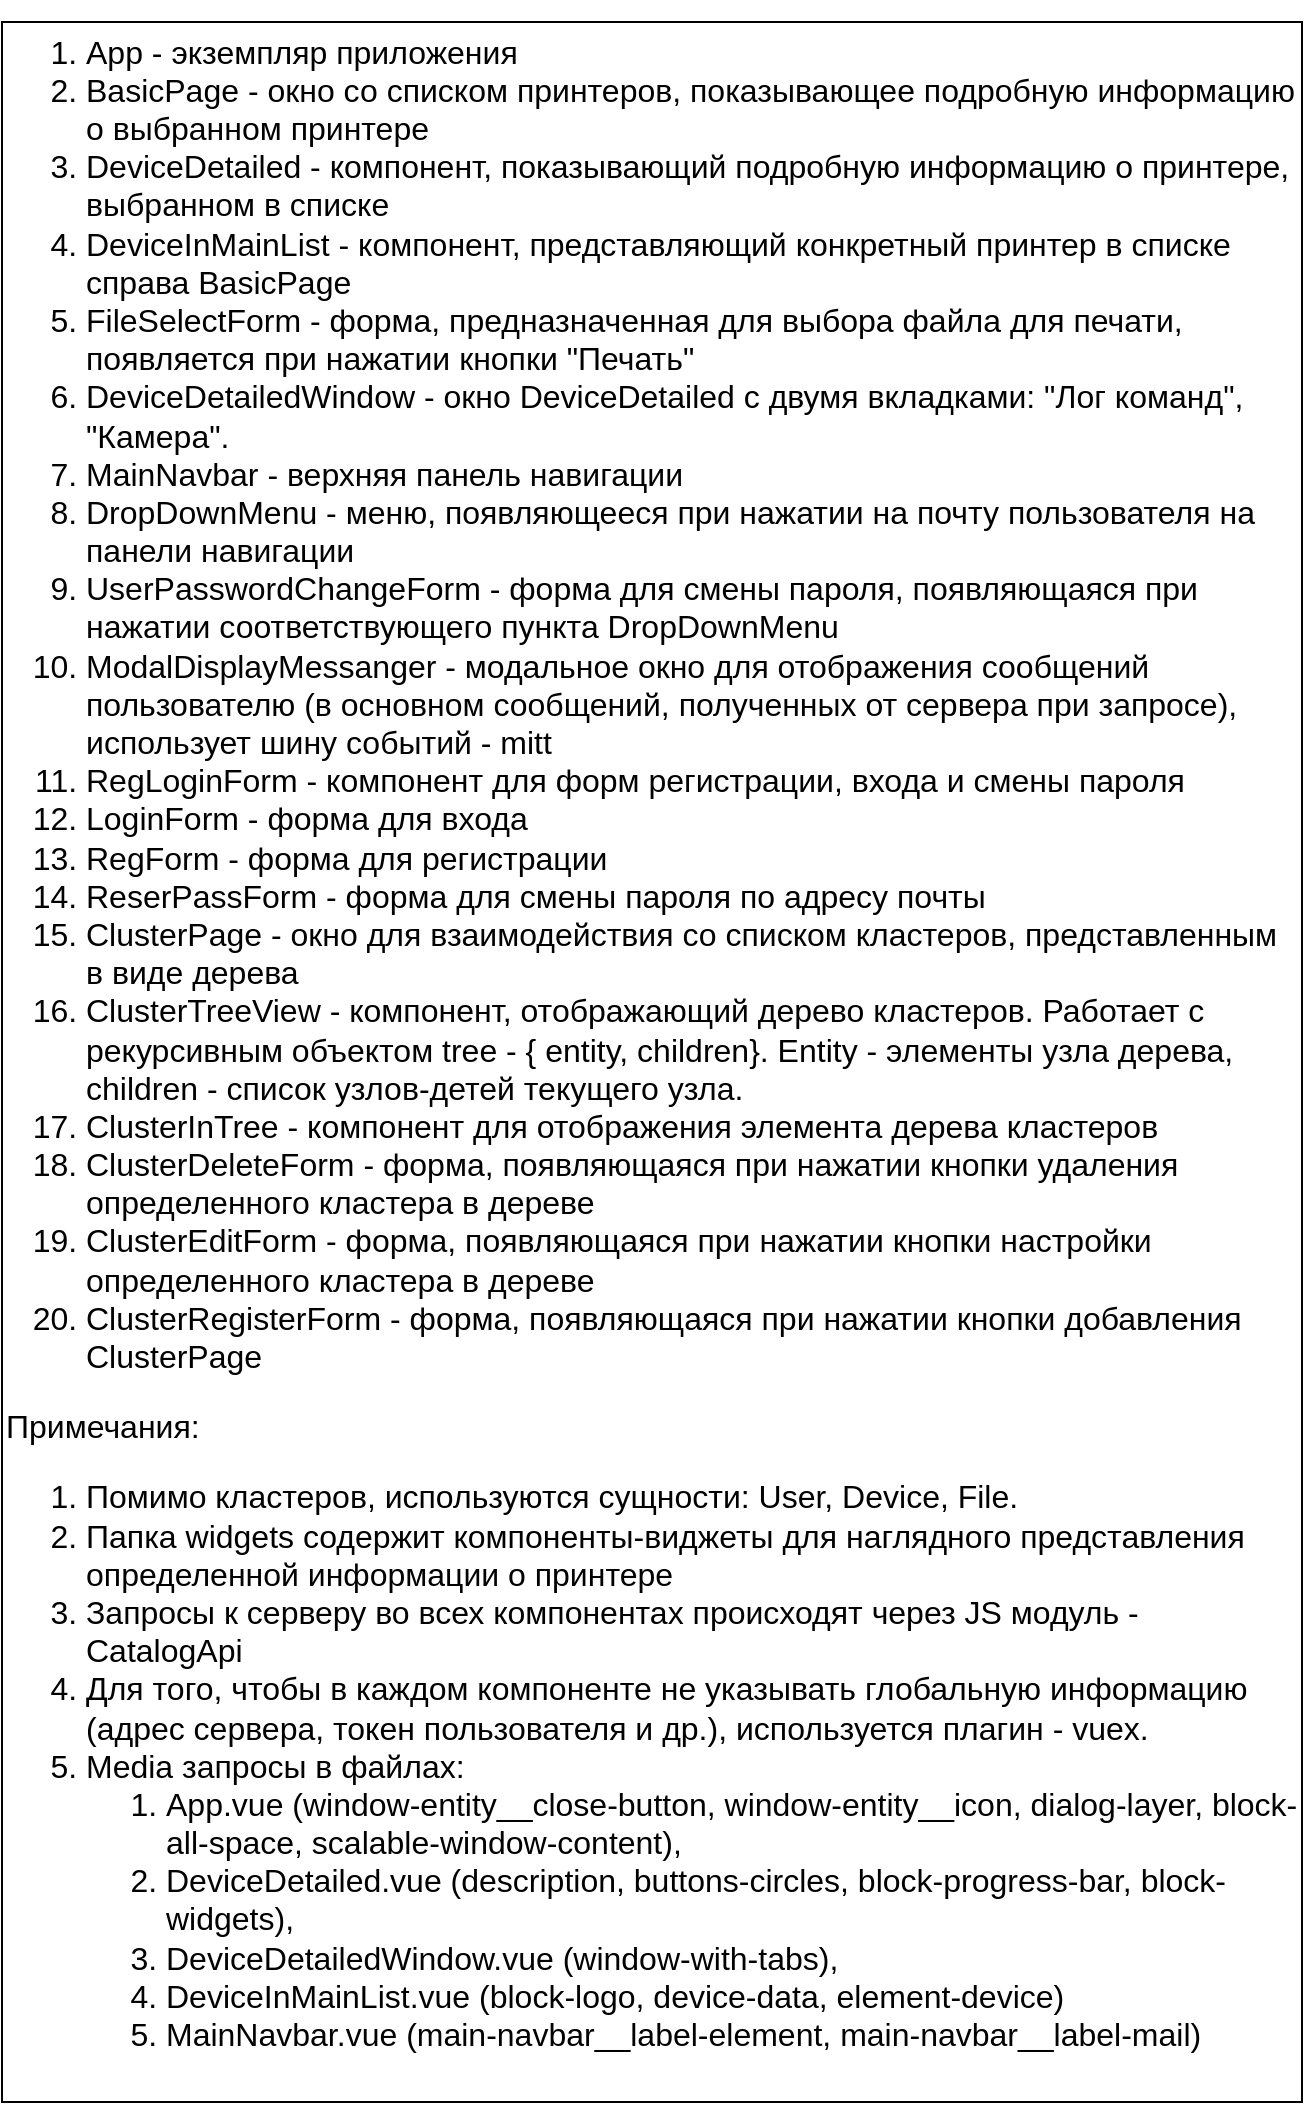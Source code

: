 <mxfile version="20.2.7" type="device" pages="9"><diagram id="iHUiO_RDupzQn86iVFkV" name="Описание компонентов"><mxGraphModel dx="1662" dy="794" grid="1" gridSize="10" guides="1" tooltips="1" connect="1" arrows="1" fold="1" page="1" pageScale="1" pageWidth="827" pageHeight="1169" math="0" shadow="0"><root><mxCell id="0"/><mxCell id="1" parent="0"/><mxCell id="_Y_u3r3PwapmQOAU0feY-2" value="&lt;ol style=&quot;font-size: 16px;&quot;&gt;&lt;li style=&quot;font-size: 16px;&quot;&gt;App - экземпляр приложения&lt;br style=&quot;font-size: 16px;&quot;&gt;&lt;/li&gt;&lt;li style=&quot;font-size: 16px;&quot;&gt;BasicPage - окно со списком принтеров, показывающее подробную информацию о выбранном принтере&lt;/li&gt;&lt;li style=&quot;font-size: 16px;&quot;&gt;DeviceDetailed - компонент, показывающий подробную информацию о принтере, выбранном в списке&lt;/li&gt;&lt;li style=&quot;font-size: 16px;&quot;&gt;DeviceInMainList - компонент, представляющий конкретный принтер в списке справа BasicPage&lt;/li&gt;&lt;li style=&quot;font-size: 16px;&quot;&gt;FileSelectForm - форма, предназначенная для выбора файла для печати, появляется при нажатии кнопки &quot;Печать&quot;&lt;/li&gt;&lt;li style=&quot;font-size: 16px;&quot;&gt;DeviceDetailedWindow - окно DeviceDetailed с двумя вкладками: &quot;Лог команд&quot;, &quot;Камера&quot;.&lt;/li&gt;&lt;li style=&quot;font-size: 16px;&quot;&gt;MainNavbar - верхняя панель навигации&lt;/li&gt;&lt;li style=&quot;font-size: 16px;&quot;&gt;DropDownMenu - меню, появляющееся при нажатии на почту пользователя на панели навигации&lt;/li&gt;&lt;li style=&quot;font-size: 16px;&quot;&gt;UserPasswordChangeForm - форма для смены пароля, появляющаяся при нажатии соответствующего пункта DropDownMenu&amp;nbsp;&amp;nbsp;&lt;/li&gt;&lt;li style=&quot;font-size: 16px;&quot;&gt;ModalDisplayMessanger - модальное окно для отображения сообщений пользователю (в основном сообщений, полученных от сервера при запросе), использует шину событий - mitt&amp;nbsp;&lt;/li&gt;&lt;li style=&quot;font-size: 16px;&quot;&gt;RegLoginForm - компонент для форм регистрации, входа и смены пароля&lt;/li&gt;&lt;li style=&quot;font-size: 16px;&quot;&gt;LoginForm - форма для входа&lt;/li&gt;&lt;li style=&quot;font-size: 16px;&quot;&gt;RegForm - форма для регистрации&lt;/li&gt;&lt;li style=&quot;font-size: 16px;&quot;&gt;ReserPassForm - форма для смены пароля по адресу почты&lt;/li&gt;&lt;li style=&quot;font-size: 16px;&quot;&gt;ClusterPage - окно для взаимодействия со списком кластеров, представленным в виде дерева&lt;/li&gt;&lt;li style=&quot;font-size: 16px;&quot;&gt;ClusterTreeView - компонент, отображающий дерево кластеров. Работает с рекурсивным объектом tree - { entity, children}. Entity - элементы узла дерева, children - список узлов-детей текущего узла.&lt;/li&gt;&lt;li style=&quot;font-size: 16px;&quot;&gt;ClusterInTree - компонент для отображения элемента дерева кластеров&lt;/li&gt;&lt;li style=&quot;font-size: 16px;&quot;&gt;ClusterDeleteForm - форма, появляющаяся при нажатии кнопки удаления определенного кластера в дереве&lt;/li&gt;&lt;li style=&quot;font-size: 16px;&quot;&gt;ClusterEditForm - форма, появляющаяся при нажатии кнопки настройки определенного кластера в дереве&lt;/li&gt;&lt;li style=&quot;font-size: 16px;&quot;&gt;ClusterRegisterForm - форма, появляющаяся при нажатии кнопки добавления ClusterPage&lt;/li&gt;&lt;/ol&gt;&lt;div style=&quot;font-size: 16px;&quot;&gt;&lt;span style=&quot;font-size: 16px;&quot;&gt;&#9;&lt;/span&gt;Примечания:&lt;br style=&quot;font-size: 16px;&quot;&gt;&lt;/div&gt;&lt;div style=&quot;font-size: 16px;&quot;&gt;&lt;ol style=&quot;font-size: 16px;&quot;&gt;&lt;li style=&quot;font-size: 16px;&quot;&gt;Помимо кластеров, используются сущности: User, Device, File.&lt;/li&gt;&lt;li style=&quot;font-size: 16px;&quot;&gt;Папка widgets содержит компоненты-виджеты для наглядного представления определенной информации о принтере&lt;/li&gt;&lt;li style=&quot;font-size: 16px;&quot;&gt;Запросы к серверу во всех компонентах происходят через JS модуль - CatalogApi&lt;/li&gt;&lt;li style=&quot;font-size: 16px;&quot;&gt;Для того, чтобы в каждом компоненте не указывать глобальную информацию (адрес сервера, токен пользователя и др.), используется плагин - vuex.&lt;span style=&quot;font-size: 16px;&quot;&gt;&#9;&lt;/span&gt;&lt;/li&gt;&lt;li style=&quot;font-size: 16px;&quot;&gt;Media запросы в файлах:&amp;nbsp;&lt;/li&gt;&lt;ol style=&quot;font-size: 16px;&quot;&gt;&lt;li style=&quot;font-size: 16px;&quot;&gt;App.vue (window-entity__close-button, window-entity__icon, dialog-layer, block-all-space, scalable-window-content),&amp;nbsp;&lt;/li&gt;&lt;li style=&quot;font-size: 16px;&quot;&gt;DeviceDetailed.vue (description, buttons-circles, block-progress-bar, block-widgets),&lt;/li&gt;&lt;li style=&quot;font-size: 16px;&quot;&gt;DeviceDetailedWindow.vue (window-with-tabs),&lt;/li&gt;&lt;li style=&quot;font-size: 16px;&quot;&gt;DeviceInMainList.vue (block-logo, device-data, element-device)&lt;/li&gt;&lt;li style=&quot;font-size: 16px;&quot;&gt;MainNavbar.vue (main-navbar__label-element, main-navbar__label-mail)&lt;/li&gt;&lt;/ol&gt;&lt;/ol&gt;&lt;/div&gt;&lt;div style=&quot;font-size: 16px;&quot;&gt;&lt;br style=&quot;font-size: 16px;&quot;&gt;&lt;/div&gt;&lt;div style=&quot;font-size: 16px;&quot;&gt;&lt;/div&gt;" style="rounded=0;whiteSpace=wrap;html=1;fontSize=16;align=left;" parent="1" vertex="1"><mxGeometry x="89" y="110" width="650" height="1040" as="geometry"/></mxCell></root></mxGraphModel></diagram><diagram id="BRg5sdqEhpMPduwk5DiK" name="App"><mxGraphModel dx="2489" dy="794" grid="1" gridSize="10" guides="1" tooltips="1" connect="1" arrows="1" fold="1" page="1" pageScale="1" pageWidth="827" pageHeight="1169" math="0" shadow="0"><root><mxCell id="0"/><mxCell id="1" parent="0"/><mxCell id="YlU4hmRFDypLsH3N8ewa-3" style="edgeStyle=orthogonalEdgeStyle;rounded=0;orthogonalLoop=1;jettySize=auto;html=1;exitX=0.5;exitY=1;exitDx=0;exitDy=0;entryX=0.5;entryY=0;entryDx=0;entryDy=0;startArrow=diamondThin;startFill=0;targetPerimeterSpacing=6;sourcePerimeterSpacing=4;endSize=7;startSize=13;endArrow=none;endFill=0;fillColor=#60a917;strokeColor=#2D7600;" parent="1" source="YlU4hmRFDypLsH3N8ewa-1" target="YlU4hmRFDypLsH3N8ewa-2" edge="1"><mxGeometry relative="1" as="geometry"/></mxCell><mxCell id="YlU4hmRFDypLsH3N8ewa-36" style="edgeStyle=orthogonalEdgeStyle;rounded=0;orthogonalLoop=1;jettySize=auto;html=1;exitX=0;exitY=0.5;exitDx=0;exitDy=0;entryX=1;entryY=0;entryDx=0;entryDy=0;startArrow=block;startFill=1;endArrow=none;endFill=0;startSize=13;endSize=13;sourcePerimeterSpacing=4;targetPerimeterSpacing=6;fillColor=#0050ef;strokeColor=#001DBC;" parent="1" source="YlU4hmRFDypLsH3N8ewa-1" target="YlU4hmRFDypLsH3N8ewa-32" edge="1"><mxGeometry relative="1" as="geometry"/></mxCell><mxCell id="YlU4hmRFDypLsH3N8ewa-37" value="getters.USER.isLogined" style="edgeLabel;html=1;align=center;verticalAlign=middle;resizable=0;points=[];" parent="YlU4hmRFDypLsH3N8ewa-36" vertex="1" connectable="0"><mxGeometry x="0.06" relative="1" as="geometry"><mxPoint as="offset"/></mxGeometry></mxCell><mxCell id="YlU4hmRFDypLsH3N8ewa-1" value="App" style="rounded=0;whiteSpace=wrap;html=1;" parent="1" vertex="1"><mxGeometry x="230" y="310" width="120" height="60" as="geometry"/></mxCell><mxCell id="YlU4hmRFDypLsH3N8ewa-33" style="edgeStyle=orthogonalEdgeStyle;rounded=0;orthogonalLoop=1;jettySize=auto;html=1;exitX=0;exitY=0.5;exitDx=0;exitDy=0;entryX=1;entryY=0.25;entryDx=0;entryDy=0;startArrow=block;startFill=1;endArrow=none;endFill=0;startSize=13;endSize=13;sourcePerimeterSpacing=4;targetPerimeterSpacing=6;fillColor=#0050ef;strokeColor=#001DBC;" parent="1" source="YlU4hmRFDypLsH3N8ewa-2" target="YlU4hmRFDypLsH3N8ewa-32" edge="1"><mxGeometry relative="1" as="geometry"/></mxCell><mxCell id="YlU4hmRFDypLsH3N8ewa-34" value="getters.USER.isLogined" style="edgeLabel;html=1;align=center;verticalAlign=middle;resizable=0;points=[];" parent="YlU4hmRFDypLsH3N8ewa-33" vertex="1" connectable="0"><mxGeometry x="0.265" y="-1" relative="1" as="geometry"><mxPoint as="offset"/></mxGeometry></mxCell><mxCell id="YlU4hmRFDypLsH3N8ewa-2" value="MainNavbar" style="rounded=0;whiteSpace=wrap;html=1;" parent="1" vertex="1"><mxGeometry x="-30" y="460" width="120" height="60" as="geometry"/></mxCell><mxCell id="YlU4hmRFDypLsH3N8ewa-27" style="edgeStyle=orthogonalEdgeStyle;rounded=0;orthogonalLoop=1;jettySize=auto;html=1;exitX=1;exitY=0.5;exitDx=0;exitDy=0;entryX=0;entryY=0.25;entryDx=0;entryDy=0;startArrow=classic;startFill=1;endArrow=none;endFill=0;startSize=13;endSize=13;sourcePerimeterSpacing=4;targetPerimeterSpacing=6;" parent="1" source="YlU4hmRFDypLsH3N8ewa-16" target="YlU4hmRFDypLsH3N8ewa-26" edge="1"><mxGeometry relative="1" as="geometry"/></mxCell><mxCell id="YlU4hmRFDypLsH3N8ewa-28" value="DisplayMessage" style="edgeLabel;html=1;align=center;verticalAlign=middle;resizable=0;points=[];" parent="YlU4hmRFDypLsH3N8ewa-27" vertex="1" connectable="0"><mxGeometry x="-0.203" y="1" relative="1" as="geometry"><mxPoint as="offset"/></mxGeometry></mxCell><mxCell id="YlU4hmRFDypLsH3N8ewa-16" value="ModalDisplayMessanger" style="rounded=0;whiteSpace=wrap;html=1;" parent="1" vertex="1"><mxGeometry x="600" y="460" width="140" height="60" as="geometry"/></mxCell><mxCell id="YlU4hmRFDypLsH3N8ewa-20" style="edgeStyle=orthogonalEdgeStyle;rounded=0;orthogonalLoop=1;jettySize=auto;html=1;exitX=0.5;exitY=1;exitDx=0;exitDy=0;entryX=0.5;entryY=0;entryDx=0;entryDy=0;startArrow=diamondThin;startFill=0;targetPerimeterSpacing=6;sourcePerimeterSpacing=4;endSize=7;startSize=13;endArrow=none;endFill=0;fillColor=#60a917;strokeColor=#2D7600;" parent="1" source="YlU4hmRFDypLsH3N8ewa-1" target="YlU4hmRFDypLsH3N8ewa-16" edge="1"><mxGeometry relative="1" as="geometry"><mxPoint x="300" y="380" as="sourcePoint"/><mxPoint x="140" y="470" as="targetPoint"/></mxGeometry></mxCell><mxCell id="YlU4hmRFDypLsH3N8ewa-26" value="eventBus mitt" style="rounded=0;whiteSpace=wrap;html=1;" parent="1" vertex="1"><mxGeometry x="1050" y="440" width="120" height="480" as="geometry"/></mxCell><mxCell id="YlU4hmRFDypLsH3N8ewa-30" value="DropDownMenu" style="rounded=0;whiteSpace=wrap;html=1;" parent="1" vertex="1"><mxGeometry x="-30" y="600" width="120" height="60" as="geometry"/></mxCell><mxCell id="YlU4hmRFDypLsH3N8ewa-32" value="Vuex.store" style="rounded=0;whiteSpace=wrap;html=1;" parent="1" vertex="1"><mxGeometry x="-320" y="380" width="120" height="330" as="geometry"/></mxCell><mxCell id="YlU4hmRFDypLsH3N8ewa-42" value="router-view" style="rounded=1;whiteSpace=wrap;html=1;" parent="1" vertex="1"><mxGeometry x="130" y="460" width="370" height="60" as="geometry"/></mxCell><mxCell id="YlU4hmRFDypLsH3N8ewa-43" style="edgeStyle=orthogonalEdgeStyle;rounded=0;orthogonalLoop=1;jettySize=auto;html=1;exitX=0.5;exitY=1;exitDx=0;exitDy=0;entryX=0.5;entryY=0;entryDx=0;entryDy=0;startArrow=diamondThin;startFill=0;targetPerimeterSpacing=6;sourcePerimeterSpacing=4;endSize=7;startSize=13;endArrow=none;endFill=0;fillColor=#60a917;strokeColor=#2D7600;" parent="1" source="YlU4hmRFDypLsH3N8ewa-1" target="YlU4hmRFDypLsH3N8ewa-42" edge="1"><mxGeometry relative="1" as="geometry"><mxPoint x="360" y="350" as="sourcePoint"/><mxPoint x="540" y="440" as="targetPoint"/></mxGeometry></mxCell><mxCell id="YlU4hmRFDypLsH3N8ewa-44" style="edgeStyle=orthogonalEdgeStyle;rounded=0;orthogonalLoop=1;jettySize=auto;html=1;exitX=0.75;exitY=1;exitDx=0;exitDy=0;startArrow=open;startFill=0;targetPerimeterSpacing=6;sourcePerimeterSpacing=4;endSize=7;startSize=13;endArrow=none;endFill=0;entryX=0.75;entryY=0;entryDx=0;entryDy=0;" parent="1" source="YlU4hmRFDypLsH3N8ewa-2" target="YlU4hmRFDypLsH3N8ewa-30" edge="1"><mxGeometry relative="1" as="geometry"><mxPoint x="390" y="600" as="sourcePoint"/><mxPoint x="230" y="600" as="targetPoint"/></mxGeometry></mxCell><mxCell id="YlU4hmRFDypLsH3N8ewa-45" value="hide" style="edgeLabel;html=1;align=center;verticalAlign=middle;resizable=0;points=[];" parent="YlU4hmRFDypLsH3N8ewa-44" vertex="1" connectable="0"><mxGeometry x="0.138" y="-1" relative="1" as="geometry"><mxPoint as="offset"/></mxGeometry></mxCell><mxCell id="YlU4hmRFDypLsH3N8ewa-48" style="edgeStyle=orthogonalEdgeStyle;rounded=0;orthogonalLoop=1;jettySize=auto;html=1;exitX=0;exitY=0.25;exitDx=0;exitDy=0;entryX=1.008;entryY=0.352;entryDx=0;entryDy=0;startArrow=block;startFill=1;endArrow=none;endFill=0;startSize=13;endSize=13;sourcePerimeterSpacing=4;targetPerimeterSpacing=6;entryPerimeter=0;fillColor=#0050ef;strokeColor=#001DBC;" parent="1" source="YlU4hmRFDypLsH3N8ewa-30" target="YlU4hmRFDypLsH3N8ewa-32" edge="1"><mxGeometry relative="1" as="geometry"><mxPoint x="70.0" y="500" as="sourcePoint"/><mxPoint x="-140.0" y="482.5" as="targetPoint"/><Array as="points"><mxPoint x="-120" y="615"/><mxPoint x="-120" y="530"/><mxPoint x="-199" y="530"/></Array></mxGeometry></mxCell><mxCell id="YlU4hmRFDypLsH3N8ewa-49" value="getters.USER.token" style="edgeLabel;html=1;align=center;verticalAlign=middle;resizable=0;points=[];" parent="YlU4hmRFDypLsH3N8ewa-48" vertex="1" connectable="0"><mxGeometry x="0.265" y="-1" relative="1" as="geometry"><mxPoint as="offset"/></mxGeometry></mxCell><mxCell id="YlU4hmRFDypLsH3N8ewa-50" value="Server" style="rounded=0;whiteSpace=wrap;html=1;" parent="1" vertex="1"><mxGeometry x="-290" y="900" width="120" height="110" as="geometry"/></mxCell><mxCell id="YlU4hmRFDypLsH3N8ewa-53" style="edgeStyle=orthogonalEdgeStyle;rounded=0;orthogonalLoop=1;jettySize=auto;html=1;exitX=0.5;exitY=0;exitDx=0;exitDy=0;startArrow=classic;startFill=1;targetPerimeterSpacing=6;sourcePerimeterSpacing=4;endSize=7;startSize=13;endArrow=none;endFill=0;dashed=1;entryX=0;entryY=0.75;entryDx=0;entryDy=0;" parent="1" source="YlU4hmRFDypLsH3N8ewa-50" target="YlU4hmRFDypLsH3N8ewa-30" edge="1"><mxGeometry relative="1" as="geometry"><mxPoint x="110" y="790" as="sourcePoint"/><mxPoint x="-50" y="790" as="targetPoint"/><Array as="points"><mxPoint x="-230" y="840"/><mxPoint x="-100" y="840"/><mxPoint x="-100" y="655"/><mxPoint x="-30" y="655"/></Array></mxGeometry></mxCell><mxCell id="YlU4hmRFDypLsH3N8ewa-54" value="post(/auth/token/logout/, $store.getters.USER.token)" style="edgeLabel;html=1;align=center;verticalAlign=middle;resizable=0;points=[];" parent="YlU4hmRFDypLsH3N8ewa-53" vertex="1" connectable="0"><mxGeometry x="0.138" y="-1" relative="1" as="geometry"><mxPoint x="-51" y="-2" as="offset"/></mxGeometry></mxCell><mxCell id="YlU4hmRFDypLsH3N8ewa-55" value="" style="group" parent="1" vertex="1" connectable="0"><mxGeometry x="580" y="10" width="240" height="300" as="geometry"/></mxCell><mxCell id="YlU4hmRFDypLsH3N8ewa-13" value="" style="rounded=0;whiteSpace=wrap;html=1;" parent="YlU4hmRFDypLsH3N8ewa-55" vertex="1"><mxGeometry width="240" height="300" as="geometry"/></mxCell><mxCell id="YlU4hmRFDypLsH3N8ewa-4" style="edgeStyle=orthogonalEdgeStyle;rounded=0;orthogonalLoop=1;jettySize=auto;html=1;startArrow=none;startFill=0;targetPerimeterSpacing=6;sourcePerimeterSpacing=4;endSize=13;startSize=13;endArrow=diamondThin;endFill=0;fillColor=#60a917;strokeColor=#2D7600;" parent="YlU4hmRFDypLsH3N8ewa-55" edge="1"><mxGeometry relative="1" as="geometry"><mxPoint x="190" y="20" as="sourcePoint"/><mxPoint x="30" y="20" as="targetPoint"/></mxGeometry></mxCell><mxCell id="YlU4hmRFDypLsH3N8ewa-5" value="include component" style="edgeLabel;html=1;align=center;verticalAlign=middle;resizable=0;points=[];" parent="YlU4hmRFDypLsH3N8ewa-4" vertex="1" connectable="0"><mxGeometry x="0.225" y="3" relative="1" as="geometry"><mxPoint x="1" as="offset"/></mxGeometry></mxCell><mxCell id="YlU4hmRFDypLsH3N8ewa-6" style="edgeStyle=orthogonalEdgeStyle;rounded=0;orthogonalLoop=1;jettySize=auto;html=1;exitX=0.5;exitY=1;exitDx=0;exitDy=0;startArrow=open;startFill=0;targetPerimeterSpacing=6;sourcePerimeterSpacing=4;endSize=7;startSize=13;endArrow=none;endFill=0;" parent="YlU4hmRFDypLsH3N8ewa-55" edge="1"><mxGeometry relative="1" as="geometry"><mxPoint x="190" y="69.5" as="sourcePoint"/><mxPoint x="30" y="69.5" as="targetPoint"/></mxGeometry></mxCell><mxCell id="YlU4hmRFDypLsH3N8ewa-7" value="props/emits" style="edgeLabel;html=1;align=center;verticalAlign=middle;resizable=0;points=[];" parent="YlU4hmRFDypLsH3N8ewa-6" vertex="1" connectable="0"><mxGeometry x="0.138" y="-1" relative="1" as="geometry"><mxPoint as="offset"/></mxGeometry></mxCell><mxCell id="YlU4hmRFDypLsH3N8ewa-8" style="edgeStyle=orthogonalEdgeStyle;rounded=0;orthogonalLoop=1;jettySize=auto;html=1;exitX=0.5;exitY=1;exitDx=0;exitDy=0;startArrow=open;startFill=0;targetPerimeterSpacing=6;sourcePerimeterSpacing=4;endSize=7;startSize=13;endArrow=none;endFill=0;dashed=1;" parent="YlU4hmRFDypLsH3N8ewa-55" edge="1"><mxGeometry relative="1" as="geometry"><mxPoint x="190" y="110" as="sourcePoint"/><mxPoint x="30" y="110" as="targetPoint"/></mxGeometry></mxCell><mxCell id="YlU4hmRFDypLsH3N8ewa-9" value="provide" style="edgeLabel;html=1;align=center;verticalAlign=middle;resizable=0;points=[];" parent="YlU4hmRFDypLsH3N8ewa-8" vertex="1" connectable="0"><mxGeometry x="0.138" y="-1" relative="1" as="geometry"><mxPoint as="offset"/></mxGeometry></mxCell><mxCell id="YlU4hmRFDypLsH3N8ewa-10" value="" style="endArrow=block;html=1;rounded=0;startSize=13;endSize=13;sourcePerimeterSpacing=4;targetPerimeterSpacing=6;startArrow=none;startFill=0;endFill=1;fillColor=#0050ef;strokeColor=#001DBC;" parent="YlU4hmRFDypLsH3N8ewa-55" edge="1"><mxGeometry width="50" height="50" relative="1" as="geometry"><mxPoint x="30" y="150" as="sourcePoint"/><mxPoint x="180" y="150" as="targetPoint"/></mxGeometry></mxCell><mxCell id="YlU4hmRFDypLsH3N8ewa-12" value="state" style="edgeLabel;html=1;align=center;verticalAlign=middle;resizable=0;points=[];" parent="YlU4hmRFDypLsH3N8ewa-10" vertex="1" connectable="0"><mxGeometry x="-0.133" y="-2" relative="1" as="geometry"><mxPoint as="offset"/></mxGeometry></mxCell><mxCell id="YlU4hmRFDypLsH3N8ewa-21" value="" style="endArrow=classic;html=1;rounded=0;startSize=13;endSize=13;sourcePerimeterSpacing=4;targetPerimeterSpacing=6;startArrow=none;startFill=0;endFill=1;" parent="YlU4hmRFDypLsH3N8ewa-55" edge="1"><mxGeometry width="50" height="50" relative="1" as="geometry"><mxPoint x="30" y="190" as="sourcePoint"/><mxPoint x="180" y="190" as="targetPoint"/></mxGeometry></mxCell><mxCell id="YlU4hmRFDypLsH3N8ewa-25" value="eventbus" style="edgeLabel;html=1;align=center;verticalAlign=middle;resizable=0;points=[];" parent="YlU4hmRFDypLsH3N8ewa-21" vertex="1" connectable="0"><mxGeometry x="-0.16" y="-1" relative="1" as="geometry"><mxPoint as="offset"/></mxGeometry></mxCell><mxCell id="YlU4hmRFDypLsH3N8ewa-40" style="edgeStyle=orthogonalEdgeStyle;rounded=0;orthogonalLoop=1;jettySize=auto;html=1;exitX=0.5;exitY=1;exitDx=0;exitDy=0;startArrow=blockThin;startFill=1;targetPerimeterSpacing=6;sourcePerimeterSpacing=4;endSize=7;startSize=13;endArrow=none;endFill=0;dashed=1;" parent="YlU4hmRFDypLsH3N8ewa-55" edge="1"><mxGeometry relative="1" as="geometry"><mxPoint x="190" y="230" as="sourcePoint"/><mxPoint x="30" y="230" as="targetPoint"/></mxGeometry></mxCell><mxCell id="YlU4hmRFDypLsH3N8ewa-41" value="link" style="edgeLabel;html=1;align=center;verticalAlign=middle;resizable=0;points=[];" parent="YlU4hmRFDypLsH3N8ewa-40" vertex="1" connectable="0"><mxGeometry x="0.138" y="-1" relative="1" as="geometry"><mxPoint as="offset"/></mxGeometry></mxCell><mxCell id="YlU4hmRFDypLsH3N8ewa-46" style="edgeStyle=orthogonalEdgeStyle;rounded=0;orthogonalLoop=1;jettySize=auto;html=1;exitX=0.5;exitY=1;exitDx=0;exitDy=0;startArrow=classic;startFill=1;targetPerimeterSpacing=6;sourcePerimeterSpacing=4;endSize=7;startSize=13;endArrow=none;endFill=0;dashed=1;" parent="YlU4hmRFDypLsH3N8ewa-55" edge="1"><mxGeometry relative="1" as="geometry"><mxPoint x="190" y="270" as="sourcePoint"/><mxPoint x="30" y="270" as="targetPoint"/></mxGeometry></mxCell><mxCell id="YlU4hmRFDypLsH3N8ewa-47" value="request/response" style="edgeLabel;html=1;align=center;verticalAlign=middle;resizable=0;points=[];" parent="YlU4hmRFDypLsH3N8ewa-46" vertex="1" connectable="0"><mxGeometry x="0.138" y="-1" relative="1" as="geometry"><mxPoint as="offset"/></mxGeometry></mxCell><mxCell id="YlU4hmRFDypLsH3N8ewa-56" value="BasicPage" style="rounded=0;whiteSpace=wrap;html=1;" parent="1" vertex="1"><mxGeometry x="-60" y="790" width="120" height="60" as="geometry"/></mxCell><mxCell id="YlU4hmRFDypLsH3N8ewa-57" style="edgeStyle=orthogonalEdgeStyle;rounded=0;orthogonalLoop=1;jettySize=auto;html=1;startArrow=blockThin;startFill=1;targetPerimeterSpacing=6;sourcePerimeterSpacing=4;endSize=7;startSize=13;endArrow=none;endFill=0;dashed=1;entryX=0.5;entryY=0;entryDx=0;entryDy=0;exitX=0;exitY=1;exitDx=0;exitDy=0;" parent="1" source="YlU4hmRFDypLsH3N8ewa-42" target="YlU4hmRFDypLsH3N8ewa-56" edge="1"><mxGeometry relative="1" as="geometry"><mxPoint x="250" y="520" as="sourcePoint"/><mxPoint x="240" y="800" as="targetPoint"/><Array as="points"><mxPoint x="130" y="760"/><mxPoint x="30" y="760"/></Array></mxGeometry></mxCell><mxCell id="YlU4hmRFDypLsH3N8ewa-59" value="/" style="edgeLabel;html=1;align=center;verticalAlign=middle;resizable=0;points=[];" parent="YlU4hmRFDypLsH3N8ewa-57" vertex="1" connectable="0"><mxGeometry x="0.147" y="1" relative="1" as="geometry"><mxPoint x="-1" y="-20" as="offset"/></mxGeometry></mxCell><mxCell id="YlU4hmRFDypLsH3N8ewa-60" value="ClusterPage" style="rounded=0;whiteSpace=wrap;html=1;" parent="1" vertex="1"><mxGeometry x="80" y="790" width="120" height="60" as="geometry"/></mxCell><mxCell id="YlU4hmRFDypLsH3N8ewa-61" style="edgeStyle=orthogonalEdgeStyle;rounded=0;orthogonalLoop=1;jettySize=auto;html=1;startArrow=blockThin;startFill=1;targetPerimeterSpacing=6;sourcePerimeterSpacing=4;endSize=7;startSize=13;endArrow=none;endFill=0;dashed=1;entryX=0.25;entryY=0;entryDx=0;entryDy=0;exitX=0.123;exitY=1.033;exitDx=0;exitDy=0;exitPerimeter=0;" parent="1" source="YlU4hmRFDypLsH3N8ewa-42" target="YlU4hmRFDypLsH3N8ewa-60" edge="1"><mxGeometry relative="1" as="geometry"><mxPoint x="200" y="530" as="sourcePoint"/><mxPoint x="160" y="790" as="targetPoint"/><Array as="points"><mxPoint x="176" y="750"/><mxPoint x="150" y="750"/></Array></mxGeometry></mxCell><mxCell id="YlU4hmRFDypLsH3N8ewa-62" value="/clusters" style="edgeLabel;html=1;align=center;verticalAlign=middle;resizable=0;points=[];" parent="YlU4hmRFDypLsH3N8ewa-61" vertex="1" connectable="0"><mxGeometry x="0.147" y="1" relative="1" as="geometry"><mxPoint as="offset"/></mxGeometry></mxCell><mxCell id="YlU4hmRFDypLsH3N8ewa-63" value="UserPage" style="rounded=0;whiteSpace=wrap;html=1;" parent="1" vertex="1"><mxGeometry x="220" y="790" width="120" height="60" as="geometry"/></mxCell><mxCell id="YlU4hmRFDypLsH3N8ewa-65" style="edgeStyle=orthogonalEdgeStyle;rounded=0;orthogonalLoop=1;jettySize=auto;html=1;startArrow=blockThin;startFill=1;targetPerimeterSpacing=6;sourcePerimeterSpacing=4;endSize=7;startSize=13;endArrow=none;endFill=0;dashed=1;entryX=0.25;entryY=0;entryDx=0;entryDy=0;exitX=0.209;exitY=1.017;exitDx=0;exitDy=0;exitPerimeter=0;" parent="1" source="YlU4hmRFDypLsH3N8ewa-42" target="YlU4hmRFDypLsH3N8ewa-63" edge="1"><mxGeometry relative="1" as="geometry"><mxPoint x="210" y="580" as="sourcePoint"/><mxPoint x="270" y="818.02" as="targetPoint"/><Array as="points"><mxPoint x="207" y="730"/><mxPoint x="290" y="730"/><mxPoint x="290" y="790"/></Array></mxGeometry></mxCell><mxCell id="YlU4hmRFDypLsH3N8ewa-66" value="/users" style="edgeLabel;html=1;align=center;verticalAlign=middle;resizable=0;points=[];" parent="YlU4hmRFDypLsH3N8ewa-65" vertex="1" connectable="0"><mxGeometry x="0.147" y="1" relative="1" as="geometry"><mxPoint as="offset"/></mxGeometry></mxCell><mxCell id="YlU4hmRFDypLsH3N8ewa-67" value="RegLoginForm" style="rounded=0;whiteSpace=wrap;html=1;" parent="1" vertex="1"><mxGeometry x="640" y="790" width="120" height="60" as="geometry"/></mxCell><mxCell id="YlU4hmRFDypLsH3N8ewa-68" style="edgeStyle=orthogonalEdgeStyle;rounded=0;orthogonalLoop=1;jettySize=auto;html=1;startArrow=blockThin;startFill=1;targetPerimeterSpacing=6;sourcePerimeterSpacing=4;endSize=7;startSize=13;endArrow=none;endFill=0;dashed=1;entryX=0.25;entryY=0;entryDx=0;entryDy=0;exitX=0.695;exitY=1.057;exitDx=0;exitDy=0;exitPerimeter=0;" parent="1" source="YlU4hmRFDypLsH3N8ewa-42" target="YlU4hmRFDypLsH3N8ewa-67" edge="1"><mxGeometry relative="1" as="geometry"><mxPoint x="331.03" y="521.02" as="sourcePoint"/><mxPoint x="413.7" y="790" as="targetPoint"/><Array as="points"><mxPoint x="387" y="670"/><mxPoint x="670" y="670"/></Array></mxGeometry></mxCell><mxCell id="YlU4hmRFDypLsH3N8ewa-69" value="/login" style="edgeLabel;html=1;align=center;verticalAlign=middle;resizable=0;points=[];" parent="YlU4hmRFDypLsH3N8ewa-68" vertex="1" connectable="0"><mxGeometry x="0.147" y="1" relative="1" as="geometry"><mxPoint as="offset"/></mxGeometry></mxCell><mxCell id="YlU4hmRFDypLsH3N8ewa-70" value="UserPasswordChangeForm" style="rounded=0;whiteSpace=wrap;html=1;" parent="1" vertex="1"><mxGeometry x="780" y="790" width="150" height="60" as="geometry"/></mxCell><mxCell id="YlU4hmRFDypLsH3N8ewa-72" style="edgeStyle=orthogonalEdgeStyle;rounded=0;orthogonalLoop=1;jettySize=auto;html=1;startArrow=blockThin;startFill=1;targetPerimeterSpacing=6;sourcePerimeterSpacing=4;endSize=7;startSize=13;endArrow=none;endFill=0;dashed=1;entryX=0.25;entryY=0;entryDx=0;entryDy=0;exitX=0.75;exitY=1;exitDx=0;exitDy=0;" parent="1" source="YlU4hmRFDypLsH3N8ewa-42" target="YlU4hmRFDypLsH3N8ewa-70" edge="1"><mxGeometry relative="1" as="geometry"><mxPoint x="414.0" y="530" as="sourcePoint"/><mxPoint x="588.55" y="795.98" as="targetPoint"/><Array as="points"><mxPoint x="407" y="640"/><mxPoint x="817" y="640"/></Array></mxGeometry></mxCell><mxCell id="YlU4hmRFDypLsH3N8ewa-73" value="/ChangePassword" style="edgeLabel;html=1;align=center;verticalAlign=middle;resizable=0;points=[];" parent="YlU4hmRFDypLsH3N8ewa-72" vertex="1" connectable="0"><mxGeometry x="0.147" y="1" relative="1" as="geometry"><mxPoint as="offset"/></mxGeometry></mxCell><mxCell id="YlU4hmRFDypLsH3N8ewa-74" style="edgeStyle=orthogonalEdgeStyle;rounded=0;orthogonalLoop=1;jettySize=auto;html=1;exitX=1.033;exitY=0.579;exitDx=0;exitDy=0;entryX=0;entryY=0.5;entryDx=0;entryDy=0;startArrow=block;startFill=1;endArrow=none;endFill=0;startSize=13;endSize=13;sourcePerimeterSpacing=4;targetPerimeterSpacing=6;exitPerimeter=0;fillColor=#0050ef;strokeColor=#001DBC;" parent="1" source="YlU4hmRFDypLsH3N8ewa-32" target="YlU4hmRFDypLsH3N8ewa-30" edge="1"><mxGeometry relative="1" as="geometry"><mxPoint x="-20" y="625" as="sourcePoint"/><mxPoint x="-139.04" y="516.16" as="targetPoint"/><Array as="points"><mxPoint x="-170" y="571"/><mxPoint x="-170" y="630"/></Array></mxGeometry></mxCell><mxCell id="YlU4hmRFDypLsH3N8ewa-76" value="commit('SET_USER')" style="edgeLabel;html=1;align=center;verticalAlign=middle;resizable=0;points=[];" parent="YlU4hmRFDypLsH3N8ewa-74" vertex="1" connectable="0"><mxGeometry x="0.273" y="-1" relative="1" as="geometry"><mxPoint as="offset"/></mxGeometry></mxCell><mxCell id="z3I-71O-pY-5XQriFx7v-1" style="edgeStyle=orthogonalEdgeStyle;rounded=0;orthogonalLoop=1;jettySize=auto;html=1;exitX=1.008;exitY=0.46;exitDx=0;exitDy=0;startArrow=classic;startFill=1;targetPerimeterSpacing=6;sourcePerimeterSpacing=4;endSize=7;startSize=13;endArrow=none;endFill=0;dashed=1;entryX=0.25;entryY=1;entryDx=0;entryDy=0;exitPerimeter=0;" parent="1" source="YlU4hmRFDypLsH3N8ewa-50" target="YlU4hmRFDypLsH3N8ewa-70" edge="1"><mxGeometry relative="1" as="geometry"><mxPoint x="-80" y="1125" as="sourcePoint"/><mxPoint x="120" y="870" as="targetPoint"/><Array as="points"><mxPoint x="-80" y="951"/><mxPoint x="-80" y="931"/><mxPoint x="817" y="931"/></Array></mxGeometry></mxCell><mxCell id="z3I-71O-pY-5XQriFx7v-2" value="put(/api/users/changepass/, pass)" style="edgeLabel;html=1;align=center;verticalAlign=middle;resizable=0;points=[];" parent="z3I-71O-pY-5XQriFx7v-1" vertex="1" connectable="0"><mxGeometry x="0.138" y="-1" relative="1" as="geometry"><mxPoint as="offset"/></mxGeometry></mxCell><mxCell id="uRCZxk6vFjrTX2tJQ4_3-1" style="edgeStyle=orthogonalEdgeStyle;rounded=0;orthogonalLoop=1;jettySize=auto;html=1;startArrow=classic;startFill=1;endArrow=none;endFill=0;startSize=13;endSize=13;sourcePerimeterSpacing=4;targetPerimeterSpacing=6;entryX=1;entryY=0.5;entryDx=0;entryDy=0;exitX=0.017;exitY=0.781;exitDx=0;exitDy=0;exitPerimeter=0;" parent="1" source="YlU4hmRFDypLsH3N8ewa-26" target="YlU4hmRFDypLsH3N8ewa-70" edge="1"><mxGeometry relative="1" as="geometry"><mxPoint x="860" y="890" as="sourcePoint"/><mxPoint x="780" y="800" as="targetPoint"/></mxGeometry></mxCell><mxCell id="uRCZxk6vFjrTX2tJQ4_3-2" value="DisplayMessage" style="edgeLabel;html=1;align=center;verticalAlign=middle;resizable=0;points=[];" parent="uRCZxk6vFjrTX2tJQ4_3-1" vertex="1" connectable="0"><mxGeometry x="-0.203" y="1" relative="1" as="geometry"><mxPoint x="-12" as="offset"/></mxGeometry></mxCell><mxCell id="p0KE57nkkq3GrYrc2juQ-1" value="DevicePage" style="rounded=0;whiteSpace=wrap;html=1;" parent="1" vertex="1"><mxGeometry x="354" y="790" width="120" height="60" as="geometry"/></mxCell><mxCell id="p0KE57nkkq3GrYrc2juQ-2" style="edgeStyle=orthogonalEdgeStyle;rounded=0;orthogonalLoop=1;jettySize=auto;html=1;startArrow=blockThin;startFill=1;targetPerimeterSpacing=6;sourcePerimeterSpacing=4;endSize=7;startSize=13;endArrow=none;endFill=0;dashed=1;entryX=0.25;entryY=0;entryDx=0;entryDy=0;exitX=0.389;exitY=1.05;exitDx=0;exitDy=0;exitPerimeter=0;" parent="1" source="YlU4hmRFDypLsH3N8ewa-42" target="p0KE57nkkq3GrYrc2juQ-1" edge="1"><mxGeometry relative="1" as="geometry"><mxPoint x="217.33" y="531.02" as="sourcePoint"/><mxPoint x="280" y="800" as="targetPoint"/><Array as="points"><mxPoint x="274" y="710"/><mxPoint x="384" y="710"/></Array></mxGeometry></mxCell><mxCell id="p0KE57nkkq3GrYrc2juQ-3" value="/devices" style="edgeLabel;html=1;align=center;verticalAlign=middle;resizable=0;points=[];" parent="p0KE57nkkq3GrYrc2juQ-2" vertex="1" connectable="0"><mxGeometry x="0.147" y="1" relative="1" as="geometry"><mxPoint as="offset"/></mxGeometry></mxCell><mxCell id="KXBfXlrz2iJswkwoxnxS-1" style="edgeStyle=orthogonalEdgeStyle;rounded=0;orthogonalLoop=1;jettySize=auto;html=1;startArrow=none;startFill=0;targetPerimeterSpacing=6;sourcePerimeterSpacing=4;endSize=13;startSize=13;endArrow=diamondThin;endFill=0;fillColor=#60a917;strokeColor=#2D7600;entryX=0.25;entryY=1;entryDx=0;entryDy=0;exitX=0.25;exitY=0;exitDx=0;exitDy=0;" parent="1" source="YlU4hmRFDypLsH3N8ewa-30" target="YlU4hmRFDypLsH3N8ewa-2" edge="1"><mxGeometry relative="1" as="geometry"><mxPoint x="-100" y="210" as="sourcePoint"/><mxPoint x="-260" y="210" as="targetPoint"/></mxGeometry></mxCell><mxCell id="m1Dh_JwdF5aV582d0grH-1" value="FilePage" style="rounded=0;whiteSpace=wrap;html=1;" parent="1" vertex="1"><mxGeometry x="490" y="790" width="120" height="60" as="geometry"/></mxCell><mxCell id="m1Dh_JwdF5aV582d0grH-2" style="edgeStyle=orthogonalEdgeStyle;rounded=0;orthogonalLoop=1;jettySize=auto;html=1;startArrow=blockThin;startFill=1;targetPerimeterSpacing=6;sourcePerimeterSpacing=4;endSize=7;startSize=13;endArrow=none;endFill=0;dashed=1;entryX=0.25;entryY=0;entryDx=0;entryDy=0;exitX=0.5;exitY=1;exitDx=0;exitDy=0;" parent="1" source="YlU4hmRFDypLsH3N8ewa-42" target="m1Dh_JwdF5aV582d0grH-1" edge="1"><mxGeometry relative="1" as="geometry"><mxPoint x="283.93" y="533" as="sourcePoint"/><mxPoint x="394" y="800" as="targetPoint"/><Array as="points"><mxPoint x="315" y="690"/><mxPoint x="520" y="690"/></Array></mxGeometry></mxCell><mxCell id="m1Dh_JwdF5aV582d0grH-3" value="/files" style="edgeLabel;html=1;align=center;verticalAlign=middle;resizable=0;points=[];" parent="m1Dh_JwdF5aV582d0grH-2" vertex="1" connectable="0"><mxGeometry x="0.147" y="1" relative="1" as="geometry"><mxPoint as="offset"/></mxGeometry></mxCell></root></mxGraphModel></diagram><diagram id="f2Zq9hb_adQnPthuFZDt" name="BasicPage"><mxGraphModel dx="2489" dy="1963" grid="1" gridSize="10" guides="1" tooltips="1" connect="1" arrows="1" fold="1" page="1" pageScale="1" pageWidth="827" pageHeight="1169" math="0" shadow="0"><root><mxCell id="0"/><mxCell id="1" parent="0"/><mxCell id="z696LlL_89be_4u6ySXX-1" value="BasicPage" style="rounded=0;whiteSpace=wrap;html=1;" parent="1" vertex="1"><mxGeometry x="9" y="300" width="750" height="60" as="geometry"/></mxCell><mxCell id="PQFBNVXRLcSllOtc73Fa-1" value="DeviceInMainList" style="rounded=0;whiteSpace=wrap;html=1;" parent="1" vertex="1"><mxGeometry x="140" y="500" width="120" height="60" as="geometry"/></mxCell><mxCell id="PQFBNVXRLcSllOtc73Fa-2" value="DeviceDetailed" style="rounded=0;whiteSpace=wrap;html=1;" parent="1" vertex="1"><mxGeometry x="490" y="510" width="120" height="60" as="geometry"/></mxCell><mxCell id="iG8RmMT3z_0Euqzioqz4-1" style="edgeStyle=orthogonalEdgeStyle;rounded=0;orthogonalLoop=1;jettySize=auto;html=1;exitX=0.5;exitY=1;exitDx=0;exitDy=0;entryX=0.25;entryY=0;entryDx=0;entryDy=0;startArrow=diamondThin;startFill=0;targetPerimeterSpacing=6;sourcePerimeterSpacing=4;endSize=7;startSize=13;endArrow=none;endFill=0;fillColor=#008a00;strokeColor=#005700;" parent="1" source="z696LlL_89be_4u6ySXX-1" target="PQFBNVXRLcSllOtc73Fa-1" edge="1"><mxGeometry relative="1" as="geometry"><mxPoint x="200" y="650" as="sourcePoint"/><mxPoint x="-60" y="740" as="targetPoint"/><Array as="points"><mxPoint x="384" y="420"/><mxPoint x="170" y="420"/></Array></mxGeometry></mxCell><mxCell id="iG8RmMT3z_0Euqzioqz4-4" style="edgeStyle=orthogonalEdgeStyle;rounded=0;orthogonalLoop=1;jettySize=auto;html=1;exitX=0.5;exitY=1;exitDx=0;exitDy=0;entryX=0.5;entryY=0;entryDx=0;entryDy=0;startArrow=diamondThin;startFill=0;targetPerimeterSpacing=6;sourcePerimeterSpacing=4;endSize=7;startSize=13;endArrow=none;endFill=0;fillColor=#008a00;strokeColor=#005700;" parent="1" source="z696LlL_89be_4u6ySXX-1" target="PQFBNVXRLcSllOtc73Fa-2" edge="1"><mxGeometry relative="1" as="geometry"><mxPoint x="394" y="390" as="sourcePoint"/><mxPoint x="60" y="460" as="targetPoint"/><Array as="points"><mxPoint x="384" y="420"/><mxPoint x="550" y="420"/></Array></mxGeometry></mxCell><mxCell id="x5ZLXvskeS7SPtN-PZgW-1" style="edgeStyle=orthogonalEdgeStyle;rounded=0;orthogonalLoop=1;jettySize=auto;html=1;startArrow=open;startFill=0;targetPerimeterSpacing=6;sourcePerimeterSpacing=4;endSize=7;startSize=13;endArrow=none;endFill=0;entryX=0.235;entryY=1;entryDx=0;entryDy=0;entryPerimeter=0;exitX=0.352;exitY=-0.053;exitDx=0;exitDy=0;exitPerimeter=0;" parent="1" source="PQFBNVXRLcSllOtc73Fa-1" target="z696LlL_89be_4u6ySXX-1" edge="1"><mxGeometry relative="1" as="geometry"><mxPoint x="150" y="470" as="sourcePoint"/><mxPoint x="50" y="340" as="targetPoint"/></mxGeometry></mxCell><mxCell id="x5ZLXvskeS7SPtN-PZgW-2" value="dev" style="edgeLabel;html=1;align=center;verticalAlign=middle;resizable=0;points=[];" parent="x5ZLXvskeS7SPtN-PZgW-1" vertex="1" connectable="0"><mxGeometry x="0.138" y="-1" relative="1" as="geometry"><mxPoint y="19" as="offset"/></mxGeometry></mxCell><mxCell id="PGeVbjOuoEHiFFvSB00B-3" style="edgeStyle=orthogonalEdgeStyle;rounded=0;orthogonalLoop=1;jettySize=auto;html=1;startArrow=open;startFill=0;targetPerimeterSpacing=6;sourcePerimeterSpacing=4;endSize=7;startSize=13;endArrow=none;endFill=0;entryX=0.681;entryY=1;entryDx=0;entryDy=0;entryPerimeter=0;exitX=0.25;exitY=0;exitDx=0;exitDy=0;" parent="1" source="PQFBNVXRLcSllOtc73Fa-2" target="z696LlL_89be_4u6ySXX-1" edge="1"><mxGeometry relative="1" as="geometry"><mxPoint x="200" y="510" as="sourcePoint"/><mxPoint x="91" y="376" as="targetPoint"/><Array as="points"><mxPoint x="520" y="370"/><mxPoint x="520" y="370"/></Array></mxGeometry></mxCell><mxCell id="PGeVbjOuoEHiFFvSB00B-4" value="dev" style="edgeLabel;html=1;align=center;verticalAlign=middle;resizable=0;points=[];" parent="PGeVbjOuoEHiFFvSB00B-3" vertex="1" connectable="0"><mxGeometry x="0.138" y="-1" relative="1" as="geometry"><mxPoint y="16" as="offset"/></mxGeometry></mxCell><mxCell id="OXCYcWte6D0twuv07f_k-5" style="edgeStyle=orthogonalEdgeStyle;rounded=0;orthogonalLoop=1;jettySize=auto;html=1;startArrow=open;startFill=0;targetPerimeterSpacing=6;sourcePerimeterSpacing=4;endSize=7;startSize=13;endArrow=none;endFill=0;entryX=0.75;entryY=0;entryDx=0;entryDy=0;exitX=0.298;exitY=1.027;exitDx=0;exitDy=0;exitPerimeter=0;" parent="1" source="z696LlL_89be_4u6ySXX-1" target="PQFBNVXRLcSllOtc73Fa-1" edge="1"><mxGeometry relative="1" as="geometry"><mxPoint x="130" y="371.02" as="sourcePoint"/><mxPoint x="130.04" y="518.02" as="targetPoint"/><Array as="points"><mxPoint x="233" y="480"/><mxPoint x="230" y="480"/></Array></mxGeometry></mxCell><mxCell id="OXCYcWte6D0twuv07f_k-6" value="click" style="edgeLabel;html=1;align=center;verticalAlign=middle;resizable=0;points=[];" parent="OXCYcWte6D0twuv07f_k-5" vertex="1" connectable="0"><mxGeometry x="0.138" y="-1" relative="1" as="geometry"><mxPoint as="offset"/></mxGeometry></mxCell><mxCell id="yUJlVXpYoiGfIzSku0Vq-1" value="Server" style="rounded=0;whiteSpace=wrap;html=1;" parent="1" vertex="1"><mxGeometry x="-300" y="570" width="110" height="140" as="geometry"/></mxCell><mxCell id="Wgrl015jfjPVs_y9jIWp-1" style="edgeStyle=orthogonalEdgeStyle;rounded=0;orthogonalLoop=1;jettySize=auto;html=1;startArrow=classic;startFill=1;targetPerimeterSpacing=6;sourcePerimeterSpacing=4;endSize=7;startSize=13;endArrow=none;endFill=0;dashed=1;entryX=0;entryY=0.75;entryDx=0;entryDy=0;exitX=0.545;exitY=0;exitDx=0;exitDy=0;exitPerimeter=0;" parent="1" source="yUJlVXpYoiGfIzSku0Vq-1" target="z696LlL_89be_4u6ySXX-1" edge="1"><mxGeometry relative="1" as="geometry"><mxPoint x="-160" y="630" as="sourcePoint"/><mxPoint x="-20" y="315" as="targetPoint"/><Array as="points"><mxPoint x="-240" y="510"/><mxPoint x="-140" y="510"/><mxPoint x="-140" y="345"/></Array></mxGeometry></mxCell><mxCell id="Wgrl015jfjPVs_y9jIWp-2" value="get(/api/devices/)" style="edgeLabel;html=1;align=center;verticalAlign=middle;resizable=0;points=[];" parent="Wgrl015jfjPVs_y9jIWp-1" vertex="1" connectable="0"><mxGeometry x="0.138" y="-1" relative="1" as="geometry"><mxPoint x="-11" y="10" as="offset"/></mxGeometry></mxCell><mxCell id="EaSFDseP1Z3yGSO7cSV--3" value="Vuex.store" style="rounded=0;whiteSpace=wrap;html=1;" parent="1" vertex="1"><mxGeometry x="-330" y="180" width="110" height="200" as="geometry"/></mxCell><mxCell id="EaSFDseP1Z3yGSO7cSV--4" value="" style="endArrow=block;html=1;rounded=0;startSize=13;endSize=13;sourcePerimeterSpacing=4;targetPerimeterSpacing=6;startArrow=none;startFill=0;endFill=1;entryX=0;entryY=0.25;entryDx=0;entryDy=0;exitX=1;exitY=0.636;exitDx=0;exitDy=0;exitPerimeter=0;edgeStyle=orthogonalEdgeStyle;fillColor=#0050ef;strokeColor=#001DBC;" parent="1" source="EaSFDseP1Z3yGSO7cSV--3" target="z696LlL_89be_4u6ySXX-1" edge="1"><mxGeometry width="50" height="50" relative="1" as="geometry"><mxPoint x="-280" y="269.58" as="sourcePoint"/><mxPoint x="-130" y="269.58" as="targetPoint"/></mxGeometry></mxCell><mxCell id="EaSFDseP1Z3yGSO7cSV--5" value="getters.USER.token" style="edgeLabel;html=1;align=center;verticalAlign=middle;resizable=0;points=[];" parent="EaSFDseP1Z3yGSO7cSV--4" vertex="1" connectable="0"><mxGeometry x="-0.133" y="-2" relative="1" as="geometry"><mxPoint as="offset"/></mxGeometry></mxCell><mxCell id="Oa5xJk0flYAzZJdG16mo-1" value="" style="group" parent="1" vertex="1" connectable="0"><mxGeometry x="570" y="-40" width="240" height="300" as="geometry"/></mxCell><mxCell id="Oa5xJk0flYAzZJdG16mo-2" value="" style="rounded=0;whiteSpace=wrap;html=1;" parent="Oa5xJk0flYAzZJdG16mo-1" vertex="1"><mxGeometry width="240" height="300" as="geometry"/></mxCell><mxCell id="Oa5xJk0flYAzZJdG16mo-3" style="edgeStyle=orthogonalEdgeStyle;rounded=0;orthogonalLoop=1;jettySize=auto;html=1;startArrow=none;startFill=0;targetPerimeterSpacing=6;sourcePerimeterSpacing=4;endSize=13;startSize=13;endArrow=diamondThin;endFill=0;fillColor=#60a917;strokeColor=#2D7600;" parent="Oa5xJk0flYAzZJdG16mo-1" edge="1"><mxGeometry relative="1" as="geometry"><mxPoint x="190" y="20" as="sourcePoint"/><mxPoint x="30" y="20" as="targetPoint"/></mxGeometry></mxCell><mxCell id="Oa5xJk0flYAzZJdG16mo-4" value="include component" style="edgeLabel;html=1;align=center;verticalAlign=middle;resizable=0;points=[];" parent="Oa5xJk0flYAzZJdG16mo-3" vertex="1" connectable="0"><mxGeometry x="0.225" y="3" relative="1" as="geometry"><mxPoint x="1" as="offset"/></mxGeometry></mxCell><mxCell id="Oa5xJk0flYAzZJdG16mo-5" style="edgeStyle=orthogonalEdgeStyle;rounded=0;orthogonalLoop=1;jettySize=auto;html=1;exitX=0.5;exitY=1;exitDx=0;exitDy=0;startArrow=open;startFill=0;targetPerimeterSpacing=6;sourcePerimeterSpacing=4;endSize=7;startSize=13;endArrow=none;endFill=0;" parent="Oa5xJk0flYAzZJdG16mo-1" edge="1"><mxGeometry relative="1" as="geometry"><mxPoint x="190" y="69.5" as="sourcePoint"/><mxPoint x="30" y="69.5" as="targetPoint"/></mxGeometry></mxCell><mxCell id="Oa5xJk0flYAzZJdG16mo-6" value="props/emits" style="edgeLabel;html=1;align=center;verticalAlign=middle;resizable=0;points=[];" parent="Oa5xJk0flYAzZJdG16mo-5" vertex="1" connectable="0"><mxGeometry x="0.138" y="-1" relative="1" as="geometry"><mxPoint as="offset"/></mxGeometry></mxCell><mxCell id="Oa5xJk0flYAzZJdG16mo-7" style="edgeStyle=orthogonalEdgeStyle;rounded=0;orthogonalLoop=1;jettySize=auto;html=1;exitX=0.5;exitY=1;exitDx=0;exitDy=0;startArrow=open;startFill=0;targetPerimeterSpacing=6;sourcePerimeterSpacing=4;endSize=7;startSize=13;endArrow=none;endFill=0;dashed=1;" parent="Oa5xJk0flYAzZJdG16mo-1" edge="1"><mxGeometry relative="1" as="geometry"><mxPoint x="190" y="110" as="sourcePoint"/><mxPoint x="30" y="110" as="targetPoint"/></mxGeometry></mxCell><mxCell id="Oa5xJk0flYAzZJdG16mo-8" value="provide" style="edgeLabel;html=1;align=center;verticalAlign=middle;resizable=0;points=[];" parent="Oa5xJk0flYAzZJdG16mo-7" vertex="1" connectable="0"><mxGeometry x="0.138" y="-1" relative="1" as="geometry"><mxPoint as="offset"/></mxGeometry></mxCell><mxCell id="Oa5xJk0flYAzZJdG16mo-9" value="" style="endArrow=block;html=1;rounded=0;startSize=13;endSize=13;sourcePerimeterSpacing=4;targetPerimeterSpacing=6;startArrow=none;startFill=0;endFill=1;fillColor=#0050ef;strokeColor=#001DBC;" parent="Oa5xJk0flYAzZJdG16mo-1" edge="1"><mxGeometry width="50" height="50" relative="1" as="geometry"><mxPoint x="30" y="150" as="sourcePoint"/><mxPoint x="180" y="150" as="targetPoint"/></mxGeometry></mxCell><mxCell id="Oa5xJk0flYAzZJdG16mo-10" value="state" style="edgeLabel;html=1;align=center;verticalAlign=middle;resizable=0;points=[];" parent="Oa5xJk0flYAzZJdG16mo-9" vertex="1" connectable="0"><mxGeometry x="-0.133" y="-2" relative="1" as="geometry"><mxPoint as="offset"/></mxGeometry></mxCell><mxCell id="Oa5xJk0flYAzZJdG16mo-11" value="" style="endArrow=classic;html=1;rounded=0;startSize=13;endSize=13;sourcePerimeterSpacing=4;targetPerimeterSpacing=6;startArrow=none;startFill=0;endFill=1;" parent="Oa5xJk0flYAzZJdG16mo-1" edge="1"><mxGeometry width="50" height="50" relative="1" as="geometry"><mxPoint x="30" y="190" as="sourcePoint"/><mxPoint x="180" y="190" as="targetPoint"/></mxGeometry></mxCell><mxCell id="Oa5xJk0flYAzZJdG16mo-12" value="eventbus" style="edgeLabel;html=1;align=center;verticalAlign=middle;resizable=0;points=[];" parent="Oa5xJk0flYAzZJdG16mo-11" vertex="1" connectable="0"><mxGeometry x="-0.16" y="-1" relative="1" as="geometry"><mxPoint as="offset"/></mxGeometry></mxCell><mxCell id="Oa5xJk0flYAzZJdG16mo-13" style="edgeStyle=orthogonalEdgeStyle;rounded=0;orthogonalLoop=1;jettySize=auto;html=1;exitX=0.5;exitY=1;exitDx=0;exitDy=0;startArrow=blockThin;startFill=1;targetPerimeterSpacing=6;sourcePerimeterSpacing=4;endSize=7;startSize=13;endArrow=none;endFill=0;dashed=1;" parent="Oa5xJk0flYAzZJdG16mo-1" edge="1"><mxGeometry relative="1" as="geometry"><mxPoint x="190" y="230" as="sourcePoint"/><mxPoint x="30" y="230" as="targetPoint"/></mxGeometry></mxCell><mxCell id="Oa5xJk0flYAzZJdG16mo-14" value="link" style="edgeLabel;html=1;align=center;verticalAlign=middle;resizable=0;points=[];" parent="Oa5xJk0flYAzZJdG16mo-13" vertex="1" connectable="0"><mxGeometry x="0.138" y="-1" relative="1" as="geometry"><mxPoint as="offset"/></mxGeometry></mxCell><mxCell id="Oa5xJk0flYAzZJdG16mo-15" style="edgeStyle=orthogonalEdgeStyle;rounded=0;orthogonalLoop=1;jettySize=auto;html=1;exitX=0.5;exitY=1;exitDx=0;exitDy=0;startArrow=classic;startFill=1;targetPerimeterSpacing=6;sourcePerimeterSpacing=4;endSize=7;startSize=13;endArrow=none;endFill=0;dashed=1;" parent="Oa5xJk0flYAzZJdG16mo-1" edge="1"><mxGeometry relative="1" as="geometry"><mxPoint x="190" y="270" as="sourcePoint"/><mxPoint x="30" y="270" as="targetPoint"/></mxGeometry></mxCell><mxCell id="Oa5xJk0flYAzZJdG16mo-16" value="request/response" style="edgeLabel;html=1;align=center;verticalAlign=middle;resizable=0;points=[];" parent="Oa5xJk0flYAzZJdG16mo-15" vertex="1" connectable="0"><mxGeometry x="0.138" y="-1" relative="1" as="geometry"><mxPoint as="offset"/></mxGeometry></mxCell><mxCell id="PVdhfhdQCwXq689672Tr-1" value="ProgressBarSmall" style="rounded=0;whiteSpace=wrap;html=1;" parent="1" vertex="1"><mxGeometry x="150" y="680" width="120" height="60" as="geometry"/></mxCell><mxCell id="PVdhfhdQCwXq689672Tr-2" style="edgeStyle=orthogonalEdgeStyle;rounded=0;orthogonalLoop=1;jettySize=auto;html=1;exitX=0.5;exitY=1;exitDx=0;exitDy=0;entryX=0.5;entryY=0;entryDx=0;entryDy=0;startArrow=diamondThin;startFill=0;targetPerimeterSpacing=6;sourcePerimeterSpacing=4;endSize=7;startSize=13;endArrow=none;endFill=0;fillColor=#008a00;strokeColor=#005700;" parent="1" source="PQFBNVXRLcSllOtc73Fa-1" target="PVdhfhdQCwXq689672Tr-1" edge="1"><mxGeometry relative="1" as="geometry"><mxPoint x="210" y="570" as="sourcePoint"/><mxPoint x="90" y="680" as="targetPoint"/><Array as="points"><mxPoint x="200" y="630"/><mxPoint x="210" y="630"/></Array></mxGeometry></mxCell><mxCell id="PVdhfhdQCwXq689672Tr-3" style="edgeStyle=orthogonalEdgeStyle;rounded=0;orthogonalLoop=1;jettySize=auto;html=1;startArrow=open;startFill=0;targetPerimeterSpacing=6;sourcePerimeterSpacing=4;endSize=7;startSize=13;endArrow=none;endFill=0;entryX=0.75;entryY=1;entryDx=0;entryDy=0;exitX=0.75;exitY=0;exitDx=0;exitDy=0;" parent="1" source="PVdhfhdQCwXq689672Tr-1" target="PQFBNVXRLcSllOtc73Fa-1" edge="1"><mxGeometry relative="1" as="geometry"><mxPoint x="60" y="680" as="sourcePoint"/><mxPoint x="180" y="570" as="targetPoint"/><Array as="points"><mxPoint x="240" y="600"/><mxPoint x="230" y="600"/></Array></mxGeometry></mxCell><mxCell id="PVdhfhdQCwXq689672Tr-4" value="value" style="edgeLabel;html=1;align=center;verticalAlign=middle;resizable=0;points=[];" parent="PVdhfhdQCwXq689672Tr-3" vertex="1" connectable="0"><mxGeometry x="0.138" y="-1" relative="1" as="geometry"><mxPoint as="offset"/></mxGeometry></mxCell></root></mxGraphModel></diagram><diagram id="TCyVGydbcVz14oE57yFy" name="DeviceDetailed"><mxGraphModel dx="1777" dy="1623" grid="1" gridSize="10" guides="1" tooltips="1" connect="1" arrows="1" fold="1" page="1" pageScale="1" pageWidth="827" pageHeight="1169" math="0" shadow="0"><root><mxCell id="0"/><mxCell id="1" parent="0"/><mxCell id="VtA7j6O9B1grjg3BRMge-1" value="" style="group" parent="1" vertex="1" connectable="0"><mxGeometry x="60" y="-70" width="240" height="300" as="geometry"/></mxCell><mxCell id="VtA7j6O9B1grjg3BRMge-2" value="" style="rounded=0;whiteSpace=wrap;html=1;" parent="VtA7j6O9B1grjg3BRMge-1" vertex="1"><mxGeometry width="240" height="300" as="geometry"/></mxCell><mxCell id="VtA7j6O9B1grjg3BRMge-3" style="edgeStyle=orthogonalEdgeStyle;rounded=0;orthogonalLoop=1;jettySize=auto;html=1;startArrow=none;startFill=0;targetPerimeterSpacing=6;sourcePerimeterSpacing=4;endSize=13;startSize=13;endArrow=diamondThin;endFill=0;fillColor=#60a917;strokeColor=#2D7600;" parent="VtA7j6O9B1grjg3BRMge-1" edge="1"><mxGeometry relative="1" as="geometry"><mxPoint x="190" y="20" as="sourcePoint"/><mxPoint x="30" y="20" as="targetPoint"/></mxGeometry></mxCell><mxCell id="VtA7j6O9B1grjg3BRMge-4" value="include component" style="edgeLabel;html=1;align=center;verticalAlign=middle;resizable=0;points=[];" parent="VtA7j6O9B1grjg3BRMge-3" vertex="1" connectable="0"><mxGeometry x="0.225" y="3" relative="1" as="geometry"><mxPoint x="1" as="offset"/></mxGeometry></mxCell><mxCell id="VtA7j6O9B1grjg3BRMge-5" style="edgeStyle=orthogonalEdgeStyle;rounded=0;orthogonalLoop=1;jettySize=auto;html=1;exitX=0.5;exitY=1;exitDx=0;exitDy=0;startArrow=open;startFill=0;targetPerimeterSpacing=6;sourcePerimeterSpacing=4;endSize=7;startSize=13;endArrow=none;endFill=0;" parent="VtA7j6O9B1grjg3BRMge-1" edge="1"><mxGeometry relative="1" as="geometry"><mxPoint x="190" y="69.5" as="sourcePoint"/><mxPoint x="30" y="69.5" as="targetPoint"/></mxGeometry></mxCell><mxCell id="VtA7j6O9B1grjg3BRMge-6" value="props/emits" style="edgeLabel;html=1;align=center;verticalAlign=middle;resizable=0;points=[];" parent="VtA7j6O9B1grjg3BRMge-5" vertex="1" connectable="0"><mxGeometry x="0.138" y="-1" relative="1" as="geometry"><mxPoint as="offset"/></mxGeometry></mxCell><mxCell id="VtA7j6O9B1grjg3BRMge-7" style="edgeStyle=orthogonalEdgeStyle;rounded=0;orthogonalLoop=1;jettySize=auto;html=1;exitX=0.5;exitY=1;exitDx=0;exitDy=0;startArrow=open;startFill=0;targetPerimeterSpacing=6;sourcePerimeterSpacing=4;endSize=7;startSize=13;endArrow=none;endFill=0;dashed=1;" parent="VtA7j6O9B1grjg3BRMge-1" edge="1"><mxGeometry relative="1" as="geometry"><mxPoint x="190" y="110" as="sourcePoint"/><mxPoint x="30" y="110" as="targetPoint"/></mxGeometry></mxCell><mxCell id="VtA7j6O9B1grjg3BRMge-8" value="provide" style="edgeLabel;html=1;align=center;verticalAlign=middle;resizable=0;points=[];" parent="VtA7j6O9B1grjg3BRMge-7" vertex="1" connectable="0"><mxGeometry x="0.138" y="-1" relative="1" as="geometry"><mxPoint as="offset"/></mxGeometry></mxCell><mxCell id="VtA7j6O9B1grjg3BRMge-9" value="" style="endArrow=block;html=1;rounded=0;startSize=13;endSize=13;sourcePerimeterSpacing=4;targetPerimeterSpacing=6;startArrow=none;startFill=0;endFill=1;fillColor=#0050ef;strokeColor=#001DBC;" parent="VtA7j6O9B1grjg3BRMge-1" edge="1"><mxGeometry width="50" height="50" relative="1" as="geometry"><mxPoint x="30" y="150" as="sourcePoint"/><mxPoint x="180" y="150" as="targetPoint"/></mxGeometry></mxCell><mxCell id="VtA7j6O9B1grjg3BRMge-10" value="state" style="edgeLabel;html=1;align=center;verticalAlign=middle;resizable=0;points=[];" parent="VtA7j6O9B1grjg3BRMge-9" vertex="1" connectable="0"><mxGeometry x="-0.133" y="-2" relative="1" as="geometry"><mxPoint as="offset"/></mxGeometry></mxCell><mxCell id="VtA7j6O9B1grjg3BRMge-11" value="" style="endArrow=classic;html=1;rounded=0;startSize=13;endSize=13;sourcePerimeterSpacing=4;targetPerimeterSpacing=6;startArrow=none;startFill=0;endFill=1;" parent="VtA7j6O9B1grjg3BRMge-1" edge="1"><mxGeometry width="50" height="50" relative="1" as="geometry"><mxPoint x="30" y="190" as="sourcePoint"/><mxPoint x="180" y="190" as="targetPoint"/></mxGeometry></mxCell><mxCell id="VtA7j6O9B1grjg3BRMge-12" value="eventbus" style="edgeLabel;html=1;align=center;verticalAlign=middle;resizable=0;points=[];" parent="VtA7j6O9B1grjg3BRMge-11" vertex="1" connectable="0"><mxGeometry x="-0.16" y="-1" relative="1" as="geometry"><mxPoint as="offset"/></mxGeometry></mxCell><mxCell id="VtA7j6O9B1grjg3BRMge-13" style="edgeStyle=orthogonalEdgeStyle;rounded=0;orthogonalLoop=1;jettySize=auto;html=1;exitX=0.5;exitY=1;exitDx=0;exitDy=0;startArrow=blockThin;startFill=1;targetPerimeterSpacing=6;sourcePerimeterSpacing=4;endSize=7;startSize=13;endArrow=none;endFill=0;dashed=1;" parent="VtA7j6O9B1grjg3BRMge-1" edge="1"><mxGeometry relative="1" as="geometry"><mxPoint x="190" y="230" as="sourcePoint"/><mxPoint x="30" y="230" as="targetPoint"/></mxGeometry></mxCell><mxCell id="VtA7j6O9B1grjg3BRMge-14" value="link" style="edgeLabel;html=1;align=center;verticalAlign=middle;resizable=0;points=[];" parent="VtA7j6O9B1grjg3BRMge-13" vertex="1" connectable="0"><mxGeometry x="0.138" y="-1" relative="1" as="geometry"><mxPoint as="offset"/></mxGeometry></mxCell><mxCell id="VtA7j6O9B1grjg3BRMge-15" style="edgeStyle=orthogonalEdgeStyle;rounded=0;orthogonalLoop=1;jettySize=auto;html=1;exitX=0.5;exitY=1;exitDx=0;exitDy=0;startArrow=classic;startFill=1;targetPerimeterSpacing=6;sourcePerimeterSpacing=4;endSize=7;startSize=13;endArrow=none;endFill=0;dashed=1;" parent="VtA7j6O9B1grjg3BRMge-1" edge="1"><mxGeometry relative="1" as="geometry"><mxPoint x="190" y="270" as="sourcePoint"/><mxPoint x="30" y="270" as="targetPoint"/></mxGeometry></mxCell><mxCell id="VtA7j6O9B1grjg3BRMge-16" value="request/response" style="edgeLabel;html=1;align=center;verticalAlign=middle;resizable=0;points=[];" parent="VtA7j6O9B1grjg3BRMge-15" vertex="1" connectable="0"><mxGeometry x="0.138" y="-1" relative="1" as="geometry"><mxPoint as="offset"/></mxGeometry></mxCell><mxCell id="-Fcsm8y9hnVnZmOPGZEz-2" value="DeviceDetailed" style="rounded=0;whiteSpace=wrap;html=1;" parent="1" vertex="1"><mxGeometry x="-90" y="350" width="990" height="60" as="geometry"/></mxCell><mxCell id="-Fcsm8y9hnVnZmOPGZEz-7" value="TempWidgetExtruder" style="rounded=0;whiteSpace=wrap;html=1;" parent="1" vertex="1"><mxGeometry x="210" y="520" width="120" height="60" as="geometry"/></mxCell><mxCell id="-Fcsm8y9hnVnZmOPGZEz-9" value="CoolerWidget" style="rounded=0;whiteSpace=wrap;html=1;" parent="1" vertex="1"><mxGeometry x="570" y="520" width="80" height="60" as="geometry"/></mxCell><mxCell id="-Fcsm8y9hnVnZmOPGZEz-10" style="edgeStyle=orthogonalEdgeStyle;rounded=0;orthogonalLoop=1;jettySize=auto;html=1;startArrow=diamondThin;startFill=0;targetPerimeterSpacing=6;sourcePerimeterSpacing=4;endSize=7;startSize=13;endArrow=none;endFill=0;fillColor=#008a00;strokeColor=#005700;entryX=0.5;entryY=0;entryDx=0;entryDy=0;" parent="1" source="-Fcsm8y9hnVnZmOPGZEz-2" target="-Fcsm8y9hnVnZmOPGZEz-7" edge="1"><mxGeometry relative="1" as="geometry"><mxPoint x="420" y="430" as="sourcePoint"/><mxPoint x="310" y="520" as="targetPoint"/><Array as="points"><mxPoint x="405" y="460"/><mxPoint x="270" y="460"/></Array></mxGeometry></mxCell><mxCell id="-Fcsm8y9hnVnZmOPGZEz-11" style="edgeStyle=orthogonalEdgeStyle;rounded=0;orthogonalLoop=1;jettySize=auto;html=1;startArrow=diamondThin;startFill=0;targetPerimeterSpacing=6;sourcePerimeterSpacing=4;endSize=7;startSize=13;endArrow=none;endFill=0;fillColor=#008a00;strokeColor=#005700;entryX=0.5;entryY=0;entryDx=0;entryDy=0;" parent="1" source="-Fcsm8y9hnVnZmOPGZEz-2" target="-Fcsm8y9hnVnZmOPGZEz-9" edge="1"><mxGeometry relative="1" as="geometry"><mxPoint x="450" y="510" as="sourcePoint"/><mxPoint x="400" y="520" as="targetPoint"/><Array as="points"><mxPoint x="405" y="460"/><mxPoint x="610" y="460"/></Array></mxGeometry></mxCell><mxCell id="-Fcsm8y9hnVnZmOPGZEz-12" value="FilSnsorWidget" style="rounded=0;whiteSpace=wrap;html=1;" parent="1" vertex="1"><mxGeometry x="464" y="520" width="86" height="60" as="geometry"/></mxCell><mxCell id="-Fcsm8y9hnVnZmOPGZEz-13" style="edgeStyle=orthogonalEdgeStyle;rounded=0;orthogonalLoop=1;jettySize=auto;html=1;startArrow=diamondThin;startFill=0;targetPerimeterSpacing=6;sourcePerimeterSpacing=4;endSize=7;startSize=13;endArrow=none;endFill=0;fillColor=#008a00;strokeColor=#005700;entryX=0.5;entryY=0;entryDx=0;entryDy=0;" parent="1" source="-Fcsm8y9hnVnZmOPGZEz-2" target="-Fcsm8y9hnVnZmOPGZEz-12" edge="1"><mxGeometry relative="1" as="geometry"><mxPoint x="540" y="420" as="sourcePoint"/><mxPoint x="500" y="520" as="targetPoint"/><Array as="points"><mxPoint x="405" y="460"/><mxPoint x="507" y="460"/></Array></mxGeometry></mxCell><mxCell id="BFQArwx9OryddEbPj4MN-1" value="TempWidgetBed" style="rounded=0;whiteSpace=wrap;html=1;" parent="1" vertex="1"><mxGeometry x="350" y="520" width="100" height="60" as="geometry"/></mxCell><mxCell id="BFQArwx9OryddEbPj4MN-2" style="edgeStyle=orthogonalEdgeStyle;rounded=0;orthogonalLoop=1;jettySize=auto;html=1;startArrow=diamondThin;startFill=0;targetPerimeterSpacing=6;sourcePerimeterSpacing=4;endSize=7;startSize=13;endArrow=none;endFill=0;fillColor=#008a00;strokeColor=#005700;entryX=0.5;entryY=0;entryDx=0;entryDy=0;" parent="1" source="-Fcsm8y9hnVnZmOPGZEz-2" target="BFQArwx9OryddEbPj4MN-1" edge="1"><mxGeometry relative="1" as="geometry"><mxPoint x="405" y="410" as="sourcePoint"/><mxPoint x="295" y="530" as="targetPoint"/><Array as="points"><mxPoint x="405" y="460"/><mxPoint x="400" y="460"/></Array></mxGeometry></mxCell><mxCell id="BFQArwx9OryddEbPj4MN-3" value="ProgressBarBig" style="rounded=0;whiteSpace=wrap;html=1;" parent="1" vertex="1"><mxGeometry x="670" y="520" width="90" height="60" as="geometry"/></mxCell><mxCell id="BFQArwx9OryddEbPj4MN-4" value="DeviceDetailedWindow" style="rounded=0;whiteSpace=wrap;html=1;" parent="1" vertex="1"><mxGeometry x="800" y="520" width="130" height="60" as="geometry"/></mxCell><mxCell id="BFQArwx9OryddEbPj4MN-5" style="edgeStyle=orthogonalEdgeStyle;rounded=0;orthogonalLoop=1;jettySize=auto;html=1;startArrow=diamondThin;startFill=0;targetPerimeterSpacing=6;sourcePerimeterSpacing=4;endSize=7;startSize=13;endArrow=none;endFill=0;fillColor=#008a00;strokeColor=#005700;entryX=0.5;entryY=0;entryDx=0;entryDy=0;" parent="1" source="-Fcsm8y9hnVnZmOPGZEz-2" target="BFQArwx9OryddEbPj4MN-3" edge="1"><mxGeometry relative="1" as="geometry"><mxPoint x="525" y="420" as="sourcePoint"/><mxPoint x="185" y="530" as="targetPoint"/><Array as="points"><mxPoint x="405" y="460"/><mxPoint x="715" y="460"/></Array></mxGeometry></mxCell><mxCell id="BFQArwx9OryddEbPj4MN-6" style="edgeStyle=orthogonalEdgeStyle;rounded=0;orthogonalLoop=1;jettySize=auto;html=1;startArrow=diamondThin;startFill=0;targetPerimeterSpacing=6;sourcePerimeterSpacing=4;endSize=7;startSize=13;endArrow=none;endFill=0;fillColor=#008a00;strokeColor=#005700;entryX=0.5;entryY=0;entryDx=0;entryDy=0;" parent="1" source="-Fcsm8y9hnVnZmOPGZEz-2" target="BFQArwx9OryddEbPj4MN-4" edge="1"><mxGeometry relative="1" as="geometry"><mxPoint x="525" y="420" as="sourcePoint"/><mxPoint x="725" y="530" as="targetPoint"/><Array as="points"><mxPoint x="405" y="460"/><mxPoint x="865" y="460"/></Array></mxGeometry></mxCell><mxCell id="SYnWt-Fp6l2i3eKJccdZ-3" style="edgeStyle=orthogonalEdgeStyle;rounded=0;orthogonalLoop=1;jettySize=auto;html=1;startArrow=open;startFill=0;targetPerimeterSpacing=6;sourcePerimeterSpacing=4;endSize=7;startSize=13;endArrow=none;endFill=0;entryX=0.319;entryY=0.987;entryDx=0;entryDy=0;entryPerimeter=0;exitX=0.1;exitY=-0.04;exitDx=0;exitDy=0;exitPerimeter=0;" parent="1" source="-Fcsm8y9hnVnZmOPGZEz-7" target="-Fcsm8y9hnVnZmOPGZEz-2" edge="1"><mxGeometry relative="1" as="geometry"><mxPoint x="232" y="520" as="sourcePoint"/><mxPoint x="154.63" y="420.42" as="targetPoint"/><Array as="points"><mxPoint x="222" y="411"/><mxPoint x="220" y="411"/><mxPoint x="220" y="409"/></Array></mxGeometry></mxCell><mxCell id="SYnWt-Fp6l2i3eKJccdZ-4" value="ttarget, treal" style="edgeLabel;html=1;align=center;verticalAlign=middle;resizable=0;points=[];" parent="SYnWt-Fp6l2i3eKJccdZ-3" vertex="1" connectable="0"><mxGeometry x="0.138" y="-1" relative="1" as="geometry"><mxPoint y="-15" as="offset"/></mxGeometry></mxCell><mxCell id="SYnWt-Fp6l2i3eKJccdZ-5" style="edgeStyle=orthogonalEdgeStyle;rounded=0;orthogonalLoop=1;jettySize=auto;html=1;startArrow=open;startFill=0;targetPerimeterSpacing=6;sourcePerimeterSpacing=4;endSize=7;startSize=13;endArrow=none;endFill=0;entryX=0.466;entryY=1.002;entryDx=0;entryDy=0;entryPerimeter=0;" parent="1" source="BFQArwx9OryddEbPj4MN-1" target="-Fcsm8y9hnVnZmOPGZEz-2" edge="1"><mxGeometry relative="1" as="geometry"><mxPoint x="372.72" y="520.0" as="sourcePoint"/><mxPoint x="370.04" y="414.38" as="targetPoint"/><Array as="points"><mxPoint x="373" y="414"/><mxPoint x="371" y="414"/></Array></mxGeometry></mxCell><mxCell id="SYnWt-Fp6l2i3eKJccdZ-6" value="ttarget, treal" style="edgeLabel;html=1;align=center;verticalAlign=middle;resizable=0;points=[];" parent="SYnWt-Fp6l2i3eKJccdZ-5" vertex="1" connectable="0"><mxGeometry x="0.138" y="-1" relative="1" as="geometry"><mxPoint x="-24" y="-15" as="offset"/></mxGeometry></mxCell><mxCell id="SYnWt-Fp6l2i3eKJccdZ-7" style="edgeStyle=orthogonalEdgeStyle;rounded=0;orthogonalLoop=1;jettySize=auto;html=1;startArrow=open;startFill=0;targetPerimeterSpacing=6;sourcePerimeterSpacing=4;endSize=7;startSize=13;endArrow=none;endFill=0;exitX=0.25;exitY=0;exitDx=0;exitDy=0;entryX=0.587;entryY=0.994;entryDx=0;entryDy=0;entryPerimeter=0;" parent="1" source="-Fcsm8y9hnVnZmOPGZEz-12" target="-Fcsm8y9hnVnZmOPGZEz-2" edge="1"><mxGeometry relative="1" as="geometry"><mxPoint x="383.04" y="531" as="sourcePoint"/><mxPoint x="480" y="410" as="targetPoint"/><Array as="points"/></mxGeometry></mxCell><mxCell id="SYnWt-Fp6l2i3eKJccdZ-8" value="isEnable, isError" style="edgeLabel;html=1;align=center;verticalAlign=middle;resizable=0;points=[];" parent="SYnWt-Fp6l2i3eKJccdZ-7" vertex="1" connectable="0"><mxGeometry x="0.138" y="-1" relative="1" as="geometry"><mxPoint x="-23" y="-15" as="offset"/></mxGeometry></mxCell><mxCell id="SYnWt-Fp6l2i3eKJccdZ-9" style="edgeStyle=orthogonalEdgeStyle;rounded=0;orthogonalLoop=1;jettySize=auto;html=1;startArrow=open;startFill=0;targetPerimeterSpacing=6;sourcePerimeterSpacing=4;endSize=7;startSize=13;endArrow=none;endFill=0;exitX=0.25;exitY=0;exitDx=0;exitDy=0;entryX=0.676;entryY=1.01;entryDx=0;entryDy=0;entryPerimeter=0;" parent="1" source="-Fcsm8y9hnVnZmOPGZEz-9" target="-Fcsm8y9hnVnZmOPGZEz-2" edge="1"><mxGeometry relative="1" as="geometry"><mxPoint x="582.03" y="520" as="sourcePoint"/><mxPoint x="580.0" y="417.6" as="targetPoint"/><Array as="points"><mxPoint x="590" y="418"/><mxPoint x="579" y="418"/></Array></mxGeometry></mxCell><mxCell id="SYnWt-Fp6l2i3eKJccdZ-10" value="speed" style="edgeLabel;html=1;align=center;verticalAlign=middle;resizable=0;points=[];" parent="SYnWt-Fp6l2i3eKJccdZ-9" vertex="1" connectable="0"><mxGeometry x="0.138" y="-1" relative="1" as="geometry"><mxPoint x="-11" y="-13" as="offset"/></mxGeometry></mxCell><mxCell id="SYnWt-Fp6l2i3eKJccdZ-11" style="edgeStyle=orthogonalEdgeStyle;rounded=0;orthogonalLoop=1;jettySize=auto;html=1;startArrow=open;startFill=0;targetPerimeterSpacing=6;sourcePerimeterSpacing=4;endSize=7;startSize=13;endArrow=none;endFill=0;exitX=0.25;exitY=0;exitDx=0;exitDy=0;entryX=0.783;entryY=1.026;entryDx=0;entryDy=0;entryPerimeter=0;" parent="1" source="BFQArwx9OryddEbPj4MN-3" target="-Fcsm8y9hnVnZmOPGZEz-2" edge="1"><mxGeometry relative="1" as="geometry"><mxPoint x="694.78" y="530" as="sourcePoint"/><mxPoint x="685.23" y="421.2" as="targetPoint"/><Array as="points"><mxPoint x="693" y="428"/><mxPoint x="685" y="428"/></Array></mxGeometry></mxCell><mxCell id="SYnWt-Fp6l2i3eKJccdZ-12" value="value, time-printing, time-end" style="edgeLabel;html=1;align=center;verticalAlign=middle;resizable=0;points=[];" parent="SYnWt-Fp6l2i3eKJccdZ-11" vertex="1" connectable="0"><mxGeometry x="0.138" y="-1" relative="1" as="geometry"><mxPoint x="97" y="20" as="offset"/></mxGeometry></mxCell><mxCell id="SYnWt-Fp6l2i3eKJccdZ-13" style="edgeStyle=orthogonalEdgeStyle;rounded=0;orthogonalLoop=1;jettySize=auto;html=1;startArrow=open;startFill=0;targetPerimeterSpacing=6;sourcePerimeterSpacing=4;endSize=7;startSize=13;endArrow=none;endFill=0;exitX=0.132;exitY=-0.027;exitDx=0;exitDy=0;exitPerimeter=0;entryX=0.915;entryY=0.987;entryDx=0;entryDy=0;entryPerimeter=0;" parent="1" source="BFQArwx9OryddEbPj4MN-4" target="-Fcsm8y9hnVnZmOPGZEz-2" edge="1"><mxGeometry relative="1" as="geometry"><mxPoint x="833" y="520" as="sourcePoint"/><mxPoint x="790.0" y="420.0" as="targetPoint"/><Array as="points"><mxPoint x="817" y="420"/><mxPoint x="820" y="420"/><mxPoint x="820" y="409"/></Array></mxGeometry></mxCell><mxCell id="SYnWt-Fp6l2i3eKJccdZ-14" value="deviceId, newCommand" style="edgeLabel;html=1;align=center;verticalAlign=middle;resizable=0;points=[];" parent="SYnWt-Fp6l2i3eKJccdZ-13" vertex="1" connectable="0"><mxGeometry x="0.138" y="-1" relative="1" as="geometry"><mxPoint x="9" y="-14" as="offset"/></mxGeometry></mxCell><mxCell id="mwnJXB2dwyo_6TAhCCBc-1" value="Vuex.store" style="rounded=0;whiteSpace=wrap;html=1;" parent="1" vertex="1"><mxGeometry x="1020" y="130" width="110" height="220" as="geometry"/></mxCell><mxCell id="473ePI61VoADNUHRHL6m-1" value="Server" style="rounded=0;whiteSpace=wrap;html=1;" parent="1" vertex="1"><mxGeometry x="1020" y="420" width="110" height="420" as="geometry"/></mxCell><mxCell id="ZS1Kq2-nQNR28kO9JOhA-1" value="" style="endArrow=block;html=1;rounded=0;startSize=13;endSize=13;sourcePerimeterSpacing=4;targetPerimeterSpacing=6;startArrow=none;startFill=0;endFill=1;entryX=1;entryY=0.25;entryDx=0;entryDy=0;exitX=0;exitY=0.75;exitDx=0;exitDy=0;edgeStyle=orthogonalEdgeStyle;fillColor=#0050ef;strokeColor=#001DBC;" parent="1" source="mwnJXB2dwyo_6TAhCCBc-1" target="BFQArwx9OryddEbPj4MN-4" edge="1"><mxGeometry width="50" height="50" relative="1" as="geometry"><mxPoint x="820" y="222.2" as="sourcePoint"/><mxPoint x="1049" y="230" as="targetPoint"/></mxGeometry></mxCell><mxCell id="ZS1Kq2-nQNR28kO9JOhA-2" value="getters.USER.token" style="edgeLabel;html=1;align=center;verticalAlign=middle;resizable=0;points=[];" parent="ZS1Kq2-nQNR28kO9JOhA-1" vertex="1" connectable="0"><mxGeometry x="-0.133" y="-2" relative="1" as="geometry"><mxPoint as="offset"/></mxGeometry></mxCell><mxCell id="kr-cCDZsowantqc27qu--1" style="edgeStyle=orthogonalEdgeStyle;rounded=0;orthogonalLoop=1;jettySize=auto;html=1;startArrow=classic;startFill=1;targetPerimeterSpacing=6;sourcePerimeterSpacing=4;endSize=7;startSize=13;endArrow=none;endFill=0;dashed=1;entryX=0.25;entryY=1;entryDx=0;entryDy=0;exitX=0;exitY=0.75;exitDx=0;exitDy=0;" parent="1" source="473ePI61VoADNUHRHL6m-1" target="BFQArwx9OryddEbPj4MN-4" edge="1"><mxGeometry relative="1" as="geometry"><mxPoint x="610.0" y="895" as="sourcePoint"/><mxPoint x="859.05" y="670" as="targetPoint"/><Array as="points"><mxPoint x="833" y="735"/><mxPoint x="833" y="670"/></Array></mxGeometry></mxCell><mxCell id="kr-cCDZsowantqc27qu--2" value="delete(/api/commands/+commandId)&lt;br&gt;get(/api/commands/+commandId)&lt;br&gt;post(/api/commands/, command)" style="edgeLabel;html=1;align=center;verticalAlign=middle;resizable=0;points=[];" parent="kr-cCDZsowantqc27qu--1" vertex="1" connectable="0"><mxGeometry x="0.138" y="-1" relative="1" as="geometry"><mxPoint x="-11" y="10" as="offset"/></mxGeometry></mxCell><mxCell id="yhmicn8ZArroowUJczjd-1" value="FileSelectForm" style="rounded=0;whiteSpace=wrap;html=1;" parent="1" vertex="1"><mxGeometry x="70" y="525" width="120" height="60" as="geometry"/></mxCell><mxCell id="yhmicn8ZArroowUJczjd-2" style="edgeStyle=orthogonalEdgeStyle;rounded=0;orthogonalLoop=1;jettySize=auto;html=1;startArrow=open;startFill=0;targetPerimeterSpacing=6;sourcePerimeterSpacing=4;endSize=7;startSize=13;endArrow=none;endFill=0;entryX=0.189;entryY=0.994;entryDx=0;entryDy=0;entryPerimeter=0;exitX=0.25;exitY=0;exitDx=0;exitDy=0;" parent="1" source="yhmicn8ZArroowUJczjd-1" target="-Fcsm8y9hnVnZmOPGZEz-2" edge="1"><mxGeometry relative="1" as="geometry"><mxPoint x="232" y="527.6" as="sourcePoint"/><mxPoint x="229.32" y="421.98" as="targetPoint"/><Array as="points"><mxPoint x="100" y="412"/><mxPoint x="97" y="412"/></Array></mxGeometry></mxCell><mxCell id="yhmicn8ZArroowUJczjd-3" value="clusterId, lastPrintFile" style="edgeLabel;html=1;align=center;verticalAlign=middle;resizable=0;points=[];" parent="yhmicn8ZArroowUJczjd-2" vertex="1" connectable="0"><mxGeometry x="0.138" y="-1" relative="1" as="geometry"><mxPoint x="-31" y="-11" as="offset"/></mxGeometry></mxCell><mxCell id="yhmicn8ZArroowUJczjd-4" style="edgeStyle=orthogonalEdgeStyle;rounded=0;orthogonalLoop=1;jettySize=auto;html=1;startArrow=diamondThin;startFill=0;targetPerimeterSpacing=6;sourcePerimeterSpacing=4;endSize=7;startSize=13;endArrow=none;endFill=0;fillColor=#008a00;strokeColor=#005700;entryX=0.75;entryY=0;entryDx=0;entryDy=0;" parent="1" source="-Fcsm8y9hnVnZmOPGZEz-2" target="yhmicn8ZArroowUJczjd-1" edge="1"><mxGeometry relative="1" as="geometry"><mxPoint x="400" y="410" as="sourcePoint"/><mxPoint x="190" y="530" as="targetPoint"/><Array as="points"><mxPoint x="405" y="460"/><mxPoint x="160" y="460"/></Array></mxGeometry></mxCell><mxCell id="dAaTpzisX8wLTwzPnp68-1" style="edgeStyle=orthogonalEdgeStyle;rounded=0;orthogonalLoop=1;jettySize=auto;html=1;startArrow=open;startFill=0;targetPerimeterSpacing=6;sourcePerimeterSpacing=4;endSize=7;startSize=13;endArrow=none;endFill=0;entryX=0.908;entryY=0.017;entryDx=0;entryDy=0;exitX=0.273;exitY=0.987;exitDx=0;exitDy=0;exitPerimeter=0;fontStyle=1;entryPerimeter=0;" parent="1" source="-Fcsm8y9hnVnZmOPGZEz-2" target="yhmicn8ZArroowUJczjd-1" edge="1"><mxGeometry relative="1" as="geometry"><mxPoint x="232.5" y="361.62" as="sourcePoint"/><mxPoint x="230" y="500" as="targetPoint"/><Array as="points"><mxPoint x="180" y="480"/><mxPoint x="179" y="480"/></Array></mxGeometry></mxCell><mxCell id="dAaTpzisX8wLTwzPnp68-2" value="fileSelected, hide" style="edgeLabel;html=1;align=center;verticalAlign=middle;resizable=0;points=[];" parent="dAaTpzisX8wLTwzPnp68-1" vertex="1" connectable="0"><mxGeometry x="0.138" y="-1" relative="1" as="geometry"><mxPoint x="-29" y="14" as="offset"/></mxGeometry></mxCell><mxCell id="CdJmKIk96MuGs3wIZbU0-1" value="SignalCircleBar" style="rounded=0;whiteSpace=wrap;html=1;" vertex="1" parent="1"><mxGeometry x="-70" y="525" width="120" height="60" as="geometry"/></mxCell><mxCell id="giGB7x4dmdAiZ5X-b6kX-1" style="edgeStyle=orthogonalEdgeStyle;rounded=0;orthogonalLoop=1;jettySize=auto;html=1;startArrow=open;startFill=0;targetPerimeterSpacing=6;sourcePerimeterSpacing=4;endSize=7;startSize=13;endArrow=none;endFill=0;entryX=0.03;entryY=1.026;entryDx=0;entryDy=0;entryPerimeter=0;exitX=0.12;exitY=0.022;exitDx=0;exitDy=0;exitPerimeter=0;" edge="1" parent="1" source="CdJmKIk96MuGs3wIZbU0-1" target="-Fcsm8y9hnVnZmOPGZEz-2"><mxGeometry relative="1" as="geometry"><mxPoint x="-37.1" y="535.36" as="sourcePoint"/><mxPoint x="-39.99" y="420.0" as="targetPoint"/><Array as="points"><mxPoint x="-56" y="422"/><mxPoint x="-60" y="422"/><mxPoint x="-60" y="413"/></Array></mxGeometry></mxCell><mxCell id="giGB7x4dmdAiZ5X-b6kX-2" value="timeLast" style="edgeLabel;html=1;align=center;verticalAlign=middle;resizable=0;points=[];" vertex="1" connectable="0" parent="giGB7x4dmdAiZ5X-b6kX-1"><mxGeometry x="0.138" y="-1" relative="1" as="geometry"><mxPoint x="-15" y="-11" as="offset"/></mxGeometry></mxCell><mxCell id="giGB7x4dmdAiZ5X-b6kX-3" style="edgeStyle=orthogonalEdgeStyle;rounded=0;orthogonalLoop=1;jettySize=auto;html=1;startArrow=diamondThin;startFill=0;targetPerimeterSpacing=6;sourcePerimeterSpacing=4;endSize=7;startSize=13;endArrow=none;endFill=0;fillColor=#008a00;strokeColor=#005700;entryX=0.323;entryY=0.029;entryDx=0;entryDy=0;entryPerimeter=0;" edge="1" parent="1" source="-Fcsm8y9hnVnZmOPGZEz-2" target="CdJmKIk96MuGs3wIZbU0-1"><mxGeometry relative="1" as="geometry"><mxPoint x="215" y="410" as="sourcePoint"/><mxPoint x="-30" y="521" as="targetPoint"/><Array as="points"><mxPoint x="405" y="460"/><mxPoint x="-30" y="460"/><mxPoint x="-30" y="527"/></Array></mxGeometry></mxCell></root></mxGraphModel></diagram><diagram id="L3IDIxSMhLvmEAIg5aKC" name="ClusterPage"><mxGraphModel dx="2489" dy="1963" grid="1" gridSize="10" guides="1" tooltips="1" connect="1" arrows="1" fold="1" page="1" pageScale="1" pageWidth="827" pageHeight="1169" math="0" shadow="0"><root><mxCell id="0"/><mxCell id="1" parent="0"/><mxCell id="nKLAKSFECupUY-rUZWmr-1" value="ClusterPage" style="rounded=0;whiteSpace=wrap;html=1;" parent="1" vertex="1"><mxGeometry x="80" y="140" width="490" height="60" as="geometry"/></mxCell><mxCell id="nKLAKSFECupUY-rUZWmr-2" value="ClusterTreeView" style="rounded=0;whiteSpace=wrap;html=1;" parent="1" vertex="1"><mxGeometry x="60" y="350" width="100" height="60" as="geometry"/></mxCell><mxCell id="vKWd5LdcAuf0k9_kAJLW-1" value="" style="group" parent="1" vertex="1" connectable="0"><mxGeometry x="550" y="-170" width="240" height="300" as="geometry"/></mxCell><mxCell id="vKWd5LdcAuf0k9_kAJLW-2" value="" style="rounded=0;whiteSpace=wrap;html=1;" parent="vKWd5LdcAuf0k9_kAJLW-1" vertex="1"><mxGeometry width="240" height="300" as="geometry"/></mxCell><mxCell id="vKWd5LdcAuf0k9_kAJLW-3" style="edgeStyle=orthogonalEdgeStyle;rounded=0;orthogonalLoop=1;jettySize=auto;html=1;startArrow=none;startFill=0;targetPerimeterSpacing=6;sourcePerimeterSpacing=4;endSize=13;startSize=13;endArrow=diamondThin;endFill=0;fillColor=#60a917;strokeColor=#2D7600;" parent="vKWd5LdcAuf0k9_kAJLW-1" edge="1"><mxGeometry relative="1" as="geometry"><mxPoint x="190" y="20" as="sourcePoint"/><mxPoint x="30" y="20" as="targetPoint"/></mxGeometry></mxCell><mxCell id="vKWd5LdcAuf0k9_kAJLW-4" value="include component" style="edgeLabel;html=1;align=center;verticalAlign=middle;resizable=0;points=[];" parent="vKWd5LdcAuf0k9_kAJLW-3" vertex="1" connectable="0"><mxGeometry x="0.225" y="3" relative="1" as="geometry"><mxPoint x="1" as="offset"/></mxGeometry></mxCell><mxCell id="vKWd5LdcAuf0k9_kAJLW-5" style="edgeStyle=orthogonalEdgeStyle;rounded=0;orthogonalLoop=1;jettySize=auto;html=1;exitX=0.5;exitY=1;exitDx=0;exitDy=0;startArrow=open;startFill=0;targetPerimeterSpacing=6;sourcePerimeterSpacing=4;endSize=7;startSize=13;endArrow=none;endFill=0;" parent="vKWd5LdcAuf0k9_kAJLW-1" edge="1"><mxGeometry relative="1" as="geometry"><mxPoint x="190" y="69.5" as="sourcePoint"/><mxPoint x="30" y="69.5" as="targetPoint"/></mxGeometry></mxCell><mxCell id="vKWd5LdcAuf0k9_kAJLW-6" value="props/emits" style="edgeLabel;html=1;align=center;verticalAlign=middle;resizable=0;points=[];" parent="vKWd5LdcAuf0k9_kAJLW-5" vertex="1" connectable="0"><mxGeometry x="0.138" y="-1" relative="1" as="geometry"><mxPoint as="offset"/></mxGeometry></mxCell><mxCell id="vKWd5LdcAuf0k9_kAJLW-7" style="edgeStyle=orthogonalEdgeStyle;rounded=0;orthogonalLoop=1;jettySize=auto;html=1;exitX=0.5;exitY=1;exitDx=0;exitDy=0;startArrow=open;startFill=0;targetPerimeterSpacing=6;sourcePerimeterSpacing=4;endSize=7;startSize=13;endArrow=none;endFill=0;dashed=1;" parent="vKWd5LdcAuf0k9_kAJLW-1" edge="1"><mxGeometry relative="1" as="geometry"><mxPoint x="190" y="110" as="sourcePoint"/><mxPoint x="30" y="110" as="targetPoint"/></mxGeometry></mxCell><mxCell id="vKWd5LdcAuf0k9_kAJLW-8" value="provide" style="edgeLabel;html=1;align=center;verticalAlign=middle;resizable=0;points=[];" parent="vKWd5LdcAuf0k9_kAJLW-7" vertex="1" connectable="0"><mxGeometry x="0.138" y="-1" relative="1" as="geometry"><mxPoint as="offset"/></mxGeometry></mxCell><mxCell id="vKWd5LdcAuf0k9_kAJLW-9" value="" style="endArrow=block;html=1;rounded=0;startSize=13;endSize=13;sourcePerimeterSpacing=4;targetPerimeterSpacing=6;startArrow=none;startFill=0;endFill=1;fillColor=#0050ef;strokeColor=#001DBC;" parent="vKWd5LdcAuf0k9_kAJLW-1" edge="1"><mxGeometry width="50" height="50" relative="1" as="geometry"><mxPoint x="30" y="150" as="sourcePoint"/><mxPoint x="180" y="150" as="targetPoint"/></mxGeometry></mxCell><mxCell id="vKWd5LdcAuf0k9_kAJLW-10" value="state" style="edgeLabel;html=1;align=center;verticalAlign=middle;resizable=0;points=[];" parent="vKWd5LdcAuf0k9_kAJLW-9" vertex="1" connectable="0"><mxGeometry x="-0.133" y="-2" relative="1" as="geometry"><mxPoint as="offset"/></mxGeometry></mxCell><mxCell id="vKWd5LdcAuf0k9_kAJLW-11" value="" style="endArrow=classic;html=1;rounded=0;startSize=13;endSize=13;sourcePerimeterSpacing=4;targetPerimeterSpacing=6;startArrow=none;startFill=0;endFill=1;" parent="vKWd5LdcAuf0k9_kAJLW-1" edge="1"><mxGeometry width="50" height="50" relative="1" as="geometry"><mxPoint x="30" y="190" as="sourcePoint"/><mxPoint x="180" y="190" as="targetPoint"/></mxGeometry></mxCell><mxCell id="vKWd5LdcAuf0k9_kAJLW-12" value="eventbus" style="edgeLabel;html=1;align=center;verticalAlign=middle;resizable=0;points=[];" parent="vKWd5LdcAuf0k9_kAJLW-11" vertex="1" connectable="0"><mxGeometry x="-0.16" y="-1" relative="1" as="geometry"><mxPoint as="offset"/></mxGeometry></mxCell><mxCell id="vKWd5LdcAuf0k9_kAJLW-13" style="edgeStyle=orthogonalEdgeStyle;rounded=0;orthogonalLoop=1;jettySize=auto;html=1;exitX=0.5;exitY=1;exitDx=0;exitDy=0;startArrow=blockThin;startFill=1;targetPerimeterSpacing=6;sourcePerimeterSpacing=4;endSize=7;startSize=13;endArrow=none;endFill=0;dashed=1;" parent="vKWd5LdcAuf0k9_kAJLW-1" edge="1"><mxGeometry relative="1" as="geometry"><mxPoint x="190" y="230" as="sourcePoint"/><mxPoint x="30" y="230" as="targetPoint"/></mxGeometry></mxCell><mxCell id="vKWd5LdcAuf0k9_kAJLW-14" value="link" style="edgeLabel;html=1;align=center;verticalAlign=middle;resizable=0;points=[];" parent="vKWd5LdcAuf0k9_kAJLW-13" vertex="1" connectable="0"><mxGeometry x="0.138" y="-1" relative="1" as="geometry"><mxPoint as="offset"/></mxGeometry></mxCell><mxCell id="vKWd5LdcAuf0k9_kAJLW-15" style="edgeStyle=orthogonalEdgeStyle;rounded=0;orthogonalLoop=1;jettySize=auto;html=1;exitX=0.5;exitY=1;exitDx=0;exitDy=0;startArrow=classic;startFill=1;targetPerimeterSpacing=6;sourcePerimeterSpacing=4;endSize=7;startSize=13;endArrow=none;endFill=0;dashed=1;" parent="vKWd5LdcAuf0k9_kAJLW-1" edge="1"><mxGeometry relative="1" as="geometry"><mxPoint x="190" y="270" as="sourcePoint"/><mxPoint x="30" y="270" as="targetPoint"/></mxGeometry></mxCell><mxCell id="vKWd5LdcAuf0k9_kAJLW-16" value="request/response" style="edgeLabel;html=1;align=center;verticalAlign=middle;resizable=0;points=[];" parent="vKWd5LdcAuf0k9_kAJLW-15" vertex="1" connectable="0"><mxGeometry x="0.138" y="-1" relative="1" as="geometry"><mxPoint as="offset"/></mxGeometry></mxCell><mxCell id="vKWd5LdcAuf0k9_kAJLW-17" value="ClusterEditForm" style="rounded=0;whiteSpace=wrap;html=1;" parent="1" vertex="1"><mxGeometry x="190" y="350" width="100" height="60" as="geometry"/></mxCell><mxCell id="vKWd5LdcAuf0k9_kAJLW-18" value="ClusterDeleteForm" style="rounded=0;whiteSpace=wrap;html=1;" parent="1" vertex="1"><mxGeometry x="320" y="350" width="110" height="60" as="geometry"/></mxCell><mxCell id="vKWd5LdcAuf0k9_kAJLW-19" value="ClusterRegisterForm" style="rounded=0;whiteSpace=wrap;html=1;" parent="1" vertex="1"><mxGeometry x="450" y="350" width="120" height="60" as="geometry"/></mxCell><mxCell id="vKWd5LdcAuf0k9_kAJLW-20" style="edgeStyle=orthogonalEdgeStyle;rounded=0;orthogonalLoop=1;jettySize=auto;html=1;startArrow=none;startFill=0;targetPerimeterSpacing=6;sourcePerimeterSpacing=4;endSize=13;startSize=13;endArrow=diamondThin;endFill=0;fillColor=#60a917;strokeColor=#2D7600;entryX=0.5;entryY=1;entryDx=0;entryDy=0;exitX=0.5;exitY=0;exitDx=0;exitDy=0;" parent="1" source="nKLAKSFECupUY-rUZWmr-2" target="nKLAKSFECupUY-rUZWmr-1" edge="1"><mxGeometry relative="1" as="geometry"><mxPoint x="440" y="430" as="sourcePoint"/><mxPoint x="280" y="430" as="targetPoint"/></mxGeometry></mxCell><mxCell id="vKWd5LdcAuf0k9_kAJLW-22" style="edgeStyle=orthogonalEdgeStyle;rounded=0;orthogonalLoop=1;jettySize=auto;html=1;startArrow=none;startFill=0;targetPerimeterSpacing=6;sourcePerimeterSpacing=4;endSize=13;startSize=13;endArrow=diamondThin;endFill=0;fillColor=#60a917;strokeColor=#2D7600;entryX=0.5;entryY=1;entryDx=0;entryDy=0;exitX=0.5;exitY=0;exitDx=0;exitDy=0;" parent="1" source="vKWd5LdcAuf0k9_kAJLW-17" target="nKLAKSFECupUY-rUZWmr-1" edge="1"><mxGeometry relative="1" as="geometry"><mxPoint x="130" y="330" as="sourcePoint"/><mxPoint x="335" y="270" as="targetPoint"/></mxGeometry></mxCell><mxCell id="vKWd5LdcAuf0k9_kAJLW-23" style="edgeStyle=orthogonalEdgeStyle;rounded=0;orthogonalLoop=1;jettySize=auto;html=1;startArrow=none;startFill=0;targetPerimeterSpacing=6;sourcePerimeterSpacing=4;endSize=13;startSize=13;endArrow=diamondThin;endFill=0;fillColor=#60a917;strokeColor=#2D7600;entryX=0.5;entryY=1;entryDx=0;entryDy=0;" parent="1" source="vKWd5LdcAuf0k9_kAJLW-18" target="nKLAKSFECupUY-rUZWmr-1" edge="1"><mxGeometry relative="1" as="geometry"><mxPoint x="130" y="330" as="sourcePoint"/><mxPoint x="335" y="270" as="targetPoint"/></mxGeometry></mxCell><mxCell id="vKWd5LdcAuf0k9_kAJLW-24" style="edgeStyle=orthogonalEdgeStyle;rounded=0;orthogonalLoop=1;jettySize=auto;html=1;startArrow=none;startFill=0;targetPerimeterSpacing=6;sourcePerimeterSpacing=4;endSize=13;startSize=13;endArrow=diamondThin;endFill=0;fillColor=#60a917;strokeColor=#2D7600;exitX=0.5;exitY=0;exitDx=0;exitDy=0;entryX=0.5;entryY=1;entryDx=0;entryDy=0;" parent="1" source="vKWd5LdcAuf0k9_kAJLW-19" target="nKLAKSFECupUY-rUZWmr-1" edge="1"><mxGeometry relative="1" as="geometry"><mxPoint x="385" y="326" as="sourcePoint"/><mxPoint x="335" y="270" as="targetPoint"/></mxGeometry></mxCell><mxCell id="vKWd5LdcAuf0k9_kAJLW-25" style="edgeStyle=orthogonalEdgeStyle;rounded=0;orthogonalLoop=1;jettySize=auto;html=1;exitX=0.25;exitY=0;exitDx=0;exitDy=0;startArrow=open;startFill=0;targetPerimeterSpacing=6;sourcePerimeterSpacing=4;endSize=7;startSize=13;endArrow=none;endFill=0;entryX=0.033;entryY=1;entryDx=0;entryDy=0;entryPerimeter=0;" parent="1" source="nKLAKSFECupUY-rUZWmr-2" target="nKLAKSFECupUY-rUZWmr-1" edge="1"><mxGeometry relative="1" as="geometry"><mxPoint x="330" y="150" as="sourcePoint"/><mxPoint x="170" y="150" as="targetPoint"/></mxGeometry></mxCell><mxCell id="vKWd5LdcAuf0k9_kAJLW-26" value="tree" style="edgeLabel;html=1;align=center;verticalAlign=middle;resizable=0;points=[];" parent="vKWd5LdcAuf0k9_kAJLW-25" vertex="1" connectable="0"><mxGeometry x="0.138" y="-1" relative="1" as="geometry"><mxPoint x="-17" y="21" as="offset"/></mxGeometry></mxCell><mxCell id="vKWd5LdcAuf0k9_kAJLW-27" style="edgeStyle=orthogonalEdgeStyle;rounded=0;orthogonalLoop=1;jettySize=auto;html=1;exitX=0.153;exitY=1.05;exitDx=0;exitDy=0;startArrow=open;startFill=0;targetPerimeterSpacing=6;sourcePerimeterSpacing=4;endSize=7;startSize=13;endArrow=none;endFill=0;entryX=0.75;entryY=0;entryDx=0;entryDy=0;exitPerimeter=0;" parent="1" source="nKLAKSFECupUY-rUZWmr-1" target="nKLAKSFECupUY-rUZWmr-2" edge="1"><mxGeometry relative="1" as="geometry"><mxPoint x="110" y="360" as="sourcePoint"/><mxPoint x="106.17" y="270" as="targetPoint"/></mxGeometry></mxCell><mxCell id="vKWd5LdcAuf0k9_kAJLW-28" value="clusterset, clusterdel" style="edgeLabel;html=1;align=center;verticalAlign=middle;resizable=0;points=[];" parent="vKWd5LdcAuf0k9_kAJLW-27" vertex="1" connectable="0"><mxGeometry x="0.138" y="-1" relative="1" as="geometry"><mxPoint x="21" y="-20" as="offset"/></mxGeometry></mxCell><mxCell id="vKWd5LdcAuf0k9_kAJLW-29" style="edgeStyle=orthogonalEdgeStyle;rounded=0;orthogonalLoop=1;jettySize=auto;html=1;exitX=0.25;exitY=0;exitDx=0;exitDy=0;startArrow=open;startFill=0;targetPerimeterSpacing=6;sourcePerimeterSpacing=4;endSize=7;startSize=13;endArrow=none;endFill=0;entryX=0.271;entryY=0.983;entryDx=0;entryDy=0;entryPerimeter=0;" parent="1" source="vKWd5LdcAuf0k9_kAJLW-17" target="nKLAKSFECupUY-rUZWmr-1" edge="1"><mxGeometry relative="1" as="geometry"><mxPoint x="230" y="370" as="sourcePoint"/><mxPoint x="226.17" y="280" as="targetPoint"/></mxGeometry></mxCell><mxCell id="vKWd5LdcAuf0k9_kAJLW-30" value="cluster" style="edgeLabel;html=1;align=center;verticalAlign=middle;resizable=0;points=[];" parent="vKWd5LdcAuf0k9_kAJLW-29" vertex="1" connectable="0"><mxGeometry x="0.138" y="-1" relative="1" as="geometry"><mxPoint x="-14" y="21" as="offset"/></mxGeometry></mxCell><mxCell id="vKWd5LdcAuf0k9_kAJLW-31" style="edgeStyle=orthogonalEdgeStyle;rounded=0;orthogonalLoop=1;jettySize=auto;html=1;exitX=0.394;exitY=1.033;exitDx=0;exitDy=0;startArrow=open;startFill=0;targetPerimeterSpacing=6;sourcePerimeterSpacing=4;endSize=7;startSize=13;endArrow=none;endFill=0;entryX=0.75;entryY=0;entryDx=0;entryDy=0;exitPerimeter=0;" parent="1" source="nKLAKSFECupUY-rUZWmr-1" target="vKWd5LdcAuf0k9_kAJLW-17" edge="1"><mxGeometry relative="1" as="geometry"><mxPoint x="225" y="360" as="sourcePoint"/><mxPoint x="222.79" y="268.98" as="targetPoint"/></mxGeometry></mxCell><mxCell id="vKWd5LdcAuf0k9_kAJLW-32" value="hide" style="edgeLabel;html=1;align=center;verticalAlign=middle;resizable=0;points=[];" parent="vKWd5LdcAuf0k9_kAJLW-31" vertex="1" connectable="0"><mxGeometry x="0.138" y="-1" relative="1" as="geometry"><mxPoint x="-6" y="-19" as="offset"/></mxGeometry></mxCell><mxCell id="vKWd5LdcAuf0k9_kAJLW-33" style="edgeStyle=orthogonalEdgeStyle;rounded=0;orthogonalLoop=1;jettySize=auto;html=1;exitX=0.191;exitY=-0.033;exitDx=0;exitDy=0;startArrow=open;startFill=0;targetPerimeterSpacing=6;sourcePerimeterSpacing=4;endSize=7;startSize=13;endArrow=none;endFill=0;entryX=0.549;entryY=1.05;entryDx=0;entryDy=0;entryPerimeter=0;exitPerimeter=0;" parent="1" source="vKWd5LdcAuf0k9_kAJLW-18" target="nKLAKSFECupUY-rUZWmr-1" edge="1"><mxGeometry relative="1" as="geometry"><mxPoint x="225" y="360" as="sourcePoint"/><mxPoint x="222.79" y="268.98" as="targetPoint"/></mxGeometry></mxCell><mxCell id="vKWd5LdcAuf0k9_kAJLW-34" value="cluster" style="edgeLabel;html=1;align=center;verticalAlign=middle;resizable=0;points=[];" parent="vKWd5LdcAuf0k9_kAJLW-33" vertex="1" connectable="0"><mxGeometry x="0.138" y="-1" relative="1" as="geometry"><mxPoint x="-14" y="21" as="offset"/></mxGeometry></mxCell><mxCell id="vKWd5LdcAuf0k9_kAJLW-35" style="edgeStyle=orthogonalEdgeStyle;rounded=0;orthogonalLoop=1;jettySize=auto;html=1;exitX=0.661;exitY=1.033;exitDx=0;exitDy=0;startArrow=open;startFill=0;targetPerimeterSpacing=6;sourcePerimeterSpacing=4;endSize=7;startSize=13;endArrow=none;endFill=0;exitPerimeter=0;entryX=0.75;entryY=0;entryDx=0;entryDy=0;" parent="1" source="nKLAKSFECupUY-rUZWmr-1" target="vKWd5LdcAuf0k9_kAJLW-18" edge="1"><mxGeometry relative="1" as="geometry"><mxPoint x="283.06" y="271.98" as="sourcePoint"/><mxPoint x="404" y="340" as="targetPoint"/></mxGeometry></mxCell><mxCell id="vKWd5LdcAuf0k9_kAJLW-36" value="hide" style="edgeLabel;html=1;align=center;verticalAlign=middle;resizable=0;points=[];" parent="vKWd5LdcAuf0k9_kAJLW-35" vertex="1" connectable="0"><mxGeometry x="0.138" y="-1" relative="1" as="geometry"><mxPoint x="-6" y="-19" as="offset"/></mxGeometry></mxCell><mxCell id="vKWd5LdcAuf0k9_kAJLW-37" style="edgeStyle=orthogonalEdgeStyle;rounded=0;orthogonalLoop=1;jettySize=auto;html=1;exitX=0.947;exitY=1.017;exitDx=0;exitDy=0;startArrow=open;startFill=0;targetPerimeterSpacing=6;sourcePerimeterSpacing=4;endSize=7;startSize=13;endArrow=none;endFill=0;exitPerimeter=0;entryX=0.75;entryY=0;entryDx=0;entryDy=0;" parent="1" source="nKLAKSFECupUY-rUZWmr-1" target="vKWd5LdcAuf0k9_kAJLW-19" edge="1"><mxGeometry relative="1" as="geometry"><mxPoint x="413.89" y="271.98" as="sourcePoint"/><mxPoint x="412.5" y="360" as="targetPoint"/></mxGeometry></mxCell><mxCell id="vKWd5LdcAuf0k9_kAJLW-38" value="hide" style="edgeLabel;html=1;align=center;verticalAlign=middle;resizable=0;points=[];" parent="vKWd5LdcAuf0k9_kAJLW-37" vertex="1" connectable="0"><mxGeometry x="0.138" y="-1" relative="1" as="geometry"><mxPoint x="-6" y="-19" as="offset"/></mxGeometry></mxCell><mxCell id="vKWd5LdcAuf0k9_kAJLW-39" value="Server" style="rounded=0;whiteSpace=wrap;html=1;" parent="1" vertex="1"><mxGeometry x="-360" y="490" width="120" height="300" as="geometry"/></mxCell><mxCell id="vKWd5LdcAuf0k9_kAJLW-40" style="edgeStyle=orthogonalEdgeStyle;rounded=0;orthogonalLoop=1;jettySize=auto;html=1;exitX=1.025;exitY=0.127;exitDx=0;exitDy=0;startArrow=classic;startFill=1;targetPerimeterSpacing=6;sourcePerimeterSpacing=4;endSize=7;startSize=13;endArrow=none;endFill=0;dashed=1;entryX=0;entryY=0.25;entryDx=0;entryDy=0;exitPerimeter=0;" parent="1" source="vKWd5LdcAuf0k9_kAJLW-39" target="nKLAKSFECupUY-rUZWmr-1" edge="1"><mxGeometry relative="1" as="geometry"><mxPoint x="-10" y="260" as="sourcePoint"/><mxPoint x="-170" y="260" as="targetPoint"/><Array as="points"><mxPoint x="-60" y="528"/><mxPoint x="-60" y="240"/><mxPoint x="80" y="240"/></Array></mxGeometry></mxCell><mxCell id="vKWd5LdcAuf0k9_kAJLW-41" value="get(/api/clusters/)" style="edgeLabel;html=1;align=center;verticalAlign=middle;resizable=0;points=[];" parent="vKWd5LdcAuf0k9_kAJLW-40" vertex="1" connectable="0"><mxGeometry x="0.138" y="-1" relative="1" as="geometry"><mxPoint x="-21" y="118" as="offset"/></mxGeometry></mxCell><mxCell id="vKWd5LdcAuf0k9_kAJLW-42" value="Vuex.store" style="rounded=0;whiteSpace=wrap;html=1;" parent="1" vertex="1"><mxGeometry x="-300" y="-40" width="120" height="300" as="geometry"/></mxCell><mxCell id="vKWd5LdcAuf0k9_kAJLW-43" value="" style="endArrow=block;html=1;rounded=0;startSize=13;endSize=13;sourcePerimeterSpacing=4;targetPerimeterSpacing=6;startArrow=none;startFill=0;endFill=1;fillColor=#0050ef;strokeColor=#001DBC;exitX=1.008;exitY=0.427;exitDx=0;exitDy=0;exitPerimeter=0;edgeStyle=orthogonalEdgeStyle;" parent="1" source="vKWd5LdcAuf0k9_kAJLW-42" target="nKLAKSFECupUY-rUZWmr-1" edge="1"><mxGeometry width="50" height="50" relative="1" as="geometry"><mxPoint x="-20" y="90" as="sourcePoint"/><mxPoint x="50" y="160" as="targetPoint"/><Array as="points"><mxPoint x="-149" y="98"/><mxPoint x="-20" y="98"/><mxPoint x="-20" y="170"/></Array></mxGeometry></mxCell><mxCell id="vKWd5LdcAuf0k9_kAJLW-44" value="getters.USER.token" style="edgeLabel;html=1;align=center;verticalAlign=middle;resizable=0;points=[];" parent="vKWd5LdcAuf0k9_kAJLW-43" vertex="1" connectable="0"><mxGeometry x="-0.133" y="-2" relative="1" as="geometry"><mxPoint as="offset"/></mxGeometry></mxCell><mxCell id="iDKd7S-wz4buS6NQMIf1-1" value="EventBus mitt" style="rounded=0;whiteSpace=wrap;html=1;" parent="1" vertex="1"><mxGeometry x="680" y="200" width="110" height="420" as="geometry"/></mxCell><mxCell id="BHbjNMFjdhv27jaFnpc_-1" value="" style="endArrow=block;html=1;rounded=0;startSize=13;endSize=13;sourcePerimeterSpacing=4;targetPerimeterSpacing=6;startArrow=none;startFill=0;endFill=1;entryX=0.4;entryY=-0.017;entryDx=0;entryDy=0;edgeStyle=orthogonalEdgeStyle;fillColor=#0050ef;strokeColor=#001DBC;entryPerimeter=0;" parent="1" source="vKWd5LdcAuf0k9_kAJLW-42" target="vKWd5LdcAuf0k9_kAJLW-17" edge="1"><mxGeometry width="50" height="50" relative="1" as="geometry"><mxPoint x="-290" y="335" as="sourcePoint"/><mxPoint x="666.2" y="515.68" as="targetPoint"/><Array as="points"><mxPoint x="-70" y="210"/><mxPoint x="-70" y="270"/><mxPoint x="230" y="270"/></Array></mxGeometry></mxCell><mxCell id="BHbjNMFjdhv27jaFnpc_-2" value="getters.USER.token" style="edgeLabel;html=1;align=center;verticalAlign=middle;resizable=0;points=[];" parent="BHbjNMFjdhv27jaFnpc_-1" vertex="1" connectable="0"><mxGeometry x="-0.133" y="-2" relative="1" as="geometry"><mxPoint x="-120" y="-52" as="offset"/></mxGeometry></mxCell><mxCell id="BHbjNMFjdhv27jaFnpc_-19" value="" style="endArrow=classic;html=1;rounded=0;startSize=13;endSize=13;sourcePerimeterSpacing=4;targetPerimeterSpacing=6;startArrow=none;startFill=0;endFill=1;exitX=0.75;exitY=1;exitDx=0;exitDy=0;entryX=-0.018;entryY=0.695;entryDx=0;entryDy=0;entryPerimeter=0;edgeStyle=orthogonalEdgeStyle;" parent="1" source="vKWd5LdcAuf0k9_kAJLW-17" target="iDKd7S-wz4buS6NQMIf1-1" edge="1"><mxGeometry width="50" height="50" relative="1" as="geometry"><mxPoint x="360" y="480" as="sourcePoint"/><mxPoint x="510" y="480" as="targetPoint"/><Array as="points"><mxPoint x="265" y="492"/></Array></mxGeometry></mxCell><mxCell id="BHbjNMFjdhv27jaFnpc_-20" value="DisplayMessage" style="edgeLabel;html=1;align=center;verticalAlign=middle;resizable=0;points=[];" parent="BHbjNMFjdhv27jaFnpc_-19" vertex="1" connectable="0"><mxGeometry x="-0.16" y="-1" relative="1" as="geometry"><mxPoint x="109" y="7" as="offset"/></mxGeometry></mxCell><mxCell id="K0mYITX-f9oEHNYd2jCx-1" style="edgeStyle=orthogonalEdgeStyle;rounded=0;orthogonalLoop=1;jettySize=auto;html=1;startArrow=classic;startFill=1;targetPerimeterSpacing=6;sourcePerimeterSpacing=4;endSize=7;startSize=13;endArrow=none;endFill=0;dashed=1;entryX=0;entryY=0.75;entryDx=0;entryDy=0;exitX=1.008;exitY=0.297;exitDx=0;exitDy=0;exitPerimeter=0;" parent="1" source="vKWd5LdcAuf0k9_kAJLW-39" target="vKWd5LdcAuf0k9_kAJLW-17" edge="1"><mxGeometry relative="1" as="geometry"><mxPoint x="-550" y="715" as="sourcePoint"/><mxPoint x="330" y="470" as="targetPoint"/><Array as="points"><mxPoint x="180" y="579"/><mxPoint x="180" y="395"/></Array></mxGeometry></mxCell><mxCell id="K0mYITX-f9oEHNYd2jCx-2" value="get(/api/clusters/+cluster.id), put(/api/clusters/+id, cluster)" style="edgeLabel;html=1;align=center;verticalAlign=middle;resizable=0;points=[];" parent="K0mYITX-f9oEHNYd2jCx-1" vertex="1" connectable="0"><mxGeometry x="0.138" y="-1" relative="1" as="geometry"><mxPoint x="-26" y="5" as="offset"/></mxGeometry></mxCell><mxCell id="fKV-c6uidw5aYg7Zg6NA-1" value="" style="endArrow=block;html=1;rounded=0;startSize=13;endSize=13;sourcePerimeterSpacing=4;targetPerimeterSpacing=6;startArrow=none;startFill=0;endFill=1;entryX=0.4;entryY=-0.05;entryDx=0;entryDy=0;edgeStyle=orthogonalEdgeStyle;fillColor=#0050ef;strokeColor=#001DBC;entryPerimeter=0;exitX=1.008;exitY=0.804;exitDx=0;exitDy=0;exitPerimeter=0;" parent="1" source="vKWd5LdcAuf0k9_kAJLW-42" target="vKWd5LdcAuf0k9_kAJLW-18" edge="1"><mxGeometry width="50" height="50" relative="1" as="geometry"><mxPoint x="-150" y="160" as="sourcePoint"/><mxPoint x="320" y="573.98" as="targetPoint"/><Array as="points"><mxPoint x="-150" y="201"/><mxPoint x="-150" y="200"/><mxPoint x="20" y="200"/><mxPoint x="20" y="250"/><mxPoint x="364" y="250"/></Array></mxGeometry></mxCell><mxCell id="fKV-c6uidw5aYg7Zg6NA-2" value="getters.USER.token" style="edgeLabel;html=1;align=center;verticalAlign=middle;resizable=0;points=[];" parent="fKV-c6uidw5aYg7Zg6NA-1" vertex="1" connectable="0"><mxGeometry x="-0.133" y="-2" relative="1" as="geometry"><mxPoint x="-79" y="-42" as="offset"/></mxGeometry></mxCell><mxCell id="fKV-c6uidw5aYg7Zg6NA-3" value="" style="endArrow=classic;html=1;rounded=0;startSize=13;endSize=13;sourcePerimeterSpacing=4;targetPerimeterSpacing=6;startArrow=none;startFill=0;endFill=1;exitX=0.25;exitY=1;exitDx=0;exitDy=0;edgeStyle=orthogonalEdgeStyle;entryX=0;entryY=0.645;entryDx=0;entryDy=0;entryPerimeter=0;" parent="1" source="vKWd5LdcAuf0k9_kAJLW-18" target="iDKd7S-wz4buS6NQMIf1-1" edge="1"><mxGeometry width="50" height="50" relative="1" as="geometry"><mxPoint x="275" y="420" as="sourcePoint"/><mxPoint x="660" y="470" as="targetPoint"/><Array as="points"><mxPoint x="348" y="471"/></Array></mxGeometry></mxCell><mxCell id="fKV-c6uidw5aYg7Zg6NA-4" value="DisplayMessage" style="edgeLabel;html=1;align=center;verticalAlign=middle;resizable=0;points=[];" parent="fKV-c6uidw5aYg7Zg6NA-3" vertex="1" connectable="0"><mxGeometry x="-0.16" y="-1" relative="1" as="geometry"><mxPoint x="88" as="offset"/></mxGeometry></mxCell><mxCell id="fKV-c6uidw5aYg7Zg6NA-5" style="edgeStyle=orthogonalEdgeStyle;rounded=0;orthogonalLoop=1;jettySize=auto;html=1;startArrow=classic;startFill=1;targetPerimeterSpacing=6;sourcePerimeterSpacing=4;endSize=7;startSize=13;endArrow=none;endFill=0;dashed=1;entryX=0;entryY=0.75;entryDx=0;entryDy=0;exitX=1.017;exitY=0.407;exitDx=0;exitDy=0;exitPerimeter=0;" parent="1" source="vKWd5LdcAuf0k9_kAJLW-39" target="vKWd5LdcAuf0k9_kAJLW-18" edge="1"><mxGeometry relative="1" as="geometry"><mxPoint x="280" y="690" as="sourcePoint"/><mxPoint x="200" y="405" as="targetPoint"/><Array as="points"><mxPoint x="300" y="612"/><mxPoint x="300" y="395"/></Array></mxGeometry></mxCell><mxCell id="fKV-c6uidw5aYg7Zg6NA-6" value="get(/api/clusters/+cluster.id), delete(/api/clusters/+id)" style="edgeLabel;html=1;align=center;verticalAlign=middle;resizable=0;points=[];" parent="fKV-c6uidw5aYg7Zg6NA-5" vertex="1" connectable="0"><mxGeometry x="0.138" y="-1" relative="1" as="geometry"><mxPoint x="-26" y="5" as="offset"/></mxGeometry></mxCell><mxCell id="fKV-c6uidw5aYg7Zg6NA-7" value="" style="endArrow=block;html=1;rounded=0;startSize=13;endSize=13;sourcePerimeterSpacing=4;targetPerimeterSpacing=6;startArrow=none;startFill=0;endFill=1;entryX=0.308;entryY=0.017;entryDx=0;entryDy=0;edgeStyle=orthogonalEdgeStyle;fillColor=#0050ef;strokeColor=#001DBC;entryPerimeter=0;exitX=1.032;exitY=0.68;exitDx=0;exitDy=0;exitPerimeter=0;" parent="1" source="vKWd5LdcAuf0k9_kAJLW-42" target="vKWd5LdcAuf0k9_kAJLW-19" edge="1"><mxGeometry width="50" height="50" relative="1" as="geometry"><mxPoint x="-100" y="200" as="sourcePoint"/><mxPoint x="374" y="357" as="targetPoint"/><Array as="points"><mxPoint x="-100" y="164"/><mxPoint x="-100" y="190"/><mxPoint x="50" y="190"/><mxPoint x="50" y="230"/><mxPoint x="487" y="230"/></Array></mxGeometry></mxCell><mxCell id="fKV-c6uidw5aYg7Zg6NA-8" value="getters.USER.token" style="edgeLabel;html=1;align=center;verticalAlign=middle;resizable=0;points=[];" parent="fKV-c6uidw5aYg7Zg6NA-7" vertex="1" connectable="0"><mxGeometry x="-0.133" y="-2" relative="1" as="geometry"><mxPoint x="-143" y="-52" as="offset"/></mxGeometry></mxCell><mxCell id="NbQHfnnEowJfQOv3rzYa-1" style="edgeStyle=orthogonalEdgeStyle;rounded=0;orthogonalLoop=1;jettySize=auto;html=1;startArrow=classic;startFill=1;targetPerimeterSpacing=6;sourcePerimeterSpacing=4;endSize=7;startSize=13;endArrow=none;endFill=0;dashed=1;entryX=0;entryY=0.75;entryDx=0;entryDy=0;exitX=1;exitY=0.55;exitDx=0;exitDy=0;exitPerimeter=0;" parent="1" source="vKWd5LdcAuf0k9_kAJLW-39" target="vKWd5LdcAuf0k9_kAJLW-19" edge="1"><mxGeometry relative="1" as="geometry"><mxPoint x="-79.04" y="499.1" as="sourcePoint"/><mxPoint x="200" y="405" as="targetPoint"/><Array as="points"><mxPoint x="440" y="655"/><mxPoint x="440" y="405"/><mxPoint x="450" y="405"/></Array></mxGeometry></mxCell><mxCell id="NbQHfnnEowJfQOv3rzYa-2" value="get(/api/clusters/), post(/api/clusters/, cluster)" style="edgeLabel;html=1;align=center;verticalAlign=middle;resizable=0;points=[];" parent="NbQHfnnEowJfQOv3rzYa-1" vertex="1" connectable="0"><mxGeometry x="0.138" y="-1" relative="1" as="geometry"><mxPoint x="-26" y="5" as="offset"/></mxGeometry></mxCell><mxCell id="NbQHfnnEowJfQOv3rzYa-3" value="" style="endArrow=classic;html=1;rounded=0;startSize=13;endSize=13;sourcePerimeterSpacing=4;targetPerimeterSpacing=6;startArrow=none;startFill=0;endFill=1;exitX=0.75;exitY=1;exitDx=0;exitDy=0;edgeStyle=orthogonalEdgeStyle;entryX=0;entryY=0.569;entryDx=0;entryDy=0;entryPerimeter=0;" parent="1" source="vKWd5LdcAuf0k9_kAJLW-19" target="iDKd7S-wz4buS6NQMIf1-1" edge="1"><mxGeometry width="50" height="50" relative="1" as="geometry"><mxPoint x="357.5" y="420" as="sourcePoint"/><mxPoint x="690" y="480.9" as="targetPoint"/><Array as="points"><mxPoint x="540" y="439"/></Array></mxGeometry></mxCell><mxCell id="NbQHfnnEowJfQOv3rzYa-4" value="DisplayMessage" style="edgeLabel;html=1;align=center;verticalAlign=middle;resizable=0;points=[];" parent="NbQHfnnEowJfQOv3rzYa-3" vertex="1" connectable="0"><mxGeometry x="-0.16" y="-1" relative="1" as="geometry"><mxPoint x="28" as="offset"/></mxGeometry></mxCell><mxCell id="TYXn8fAQtHUS3XkK36xb-1" value="ClusterInTree" style="rounded=0;whiteSpace=wrap;html=1;" parent="1" vertex="1"><mxGeometry x="60" y="490" width="100" height="60" as="geometry"/></mxCell><mxCell id="TYXn8fAQtHUS3XkK36xb-2" style="edgeStyle=orthogonalEdgeStyle;rounded=0;orthogonalLoop=1;jettySize=auto;html=1;startArrow=none;startFill=0;targetPerimeterSpacing=6;sourcePerimeterSpacing=4;endSize=13;startSize=13;endArrow=diamondThin;endFill=0;fillColor=#60a917;strokeColor=#2D7600;entryX=0.5;entryY=1;entryDx=0;entryDy=0;" parent="1" source="TYXn8fAQtHUS3XkK36xb-1" target="nKLAKSFECupUY-rUZWmr-2" edge="1"><mxGeometry relative="1" as="geometry"><mxPoint x="250" y="360" as="sourcePoint"/><mxPoint x="335" y="210" as="targetPoint"/></mxGeometry></mxCell><mxCell id="TYXn8fAQtHUS3XkK36xb-5" style="edgeStyle=orthogonalEdgeStyle;rounded=0;orthogonalLoop=1;jettySize=auto;html=1;exitX=0.188;exitY=0.983;exitDx=0;exitDy=0;startArrow=open;startFill=0;targetPerimeterSpacing=6;sourcePerimeterSpacing=4;endSize=7;startSize=13;endArrow=none;endFill=0;entryX=0.25;entryY=0;entryDx=0;entryDy=0;exitPerimeter=0;" parent="1" source="nKLAKSFECupUY-rUZWmr-2" target="TYXn8fAQtHUS3XkK36xb-1" edge="1"><mxGeometry relative="1" as="geometry"><mxPoint x="135" y="410" as="sourcePoint"/><mxPoint x="135" y="470" as="targetPoint"/></mxGeometry></mxCell><mxCell id="TYXn8fAQtHUS3XkK36xb-6" value="clusterset, clusterdel" style="edgeLabel;html=1;align=center;verticalAlign=middle;resizable=0;points=[];" parent="TYXn8fAQtHUS3XkK36xb-5" vertex="1" connectable="0"><mxGeometry x="0.138" y="-1" relative="1" as="geometry"><mxPoint x="-33" y="4" as="offset"/></mxGeometry></mxCell><mxCell id="FOloVfO-16cOKkcD7b_w-1" style="edgeStyle=orthogonalEdgeStyle;rounded=0;orthogonalLoop=1;jettySize=auto;html=1;exitX=0.75;exitY=0;exitDx=0;exitDy=0;startArrow=open;startFill=0;targetPerimeterSpacing=6;sourcePerimeterSpacing=4;endSize=7;startSize=13;endArrow=none;endFill=0;entryX=0.75;entryY=1;entryDx=0;entryDy=0;" parent="1" source="TYXn8fAQtHUS3XkK36xb-1" target="nKLAKSFECupUY-rUZWmr-2" edge="1"><mxGeometry relative="1" as="geometry"><mxPoint x="88.8" y="418.98" as="sourcePoint"/><mxPoint x="95" y="500" as="targetPoint"/><Array as="points"><mxPoint x="135" y="430"/><mxPoint x="140" y="430"/><mxPoint x="140" y="410"/></Array></mxGeometry></mxCell><mxCell id="FOloVfO-16cOKkcD7b_w-2" value="cluster" style="edgeLabel;html=1;align=center;verticalAlign=middle;resizable=0;points=[];" parent="FOloVfO-16cOKkcD7b_w-1" vertex="1" connectable="0"><mxGeometry x="0.138" y="-1" relative="1" as="geometry"><mxPoint x="14" y="4" as="offset"/></mxGeometry></mxCell><mxCell id="di98YST1_c4aJjFaeAAu-1" style="edgeStyle=orthogonalEdgeStyle;rounded=0;orthogonalLoop=1;jettySize=auto;html=1;exitX=0;exitY=0.75;exitDx=0;exitDy=0;startArrow=open;startFill=0;targetPerimeterSpacing=6;sourcePerimeterSpacing=4;endSize=7;startSize=13;endArrow=none;endFill=0;entryX=0;entryY=0.25;entryDx=0;entryDy=0;" parent="1" source="nKLAKSFECupUY-rUZWmr-2" target="nKLAKSFECupUY-rUZWmr-2" edge="1"><mxGeometry relative="1" as="geometry"><mxPoint x="88.8" y="418.98" as="sourcePoint"/><mxPoint x="95" y="500" as="targetPoint"/><Array as="points"><mxPoint x="20" y="395"/><mxPoint x="20" y="365"/></Array></mxGeometry></mxCell><mxCell id="di98YST1_c4aJjFaeAAu-2" value="tree&lt;br&gt;clusterset&lt;br&gt;clusterdel" style="edgeLabel;html=1;align=center;verticalAlign=middle;resizable=0;points=[];" parent="di98YST1_c4aJjFaeAAu-1" vertex="1" connectable="0"><mxGeometry x="0.138" y="-1" relative="1" as="geometry"><mxPoint x="-33" y="4" as="offset"/></mxGeometry></mxCell></root></mxGraphModel></diagram><diagram id="GcZtiqAfPq5E2l3AkGy0" name="UserPage"><mxGraphModel dx="2489" dy="1963" grid="1" gridSize="10" guides="1" tooltips="1" connect="1" arrows="1" fold="1" page="1" pageScale="1" pageWidth="827" pageHeight="1169" math="0" shadow="0"><root><mxCell id="0"/><mxCell id="1" parent="0"/><mxCell id="kcgEYH8gEE1bxuM6n4Fw-1" value="UserPage" style="rounded=0;whiteSpace=wrap;html=1;" parent="1" vertex="1"><mxGeometry x="80" y="140" width="490" height="60" as="geometry"/></mxCell><mxCell id="kcgEYH8gEE1bxuM6n4Fw-2" value="UserTreeView" style="rounded=0;whiteSpace=wrap;html=1;" parent="1" vertex="1"><mxGeometry x="80" y="350" width="80" height="60" as="geometry"/></mxCell><mxCell id="kcgEYH8gEE1bxuM6n4Fw-3" value="" style="group" parent="1" vertex="1" connectable="0"><mxGeometry x="550" y="-180" width="240" height="300" as="geometry"/></mxCell><mxCell id="kcgEYH8gEE1bxuM6n4Fw-4" value="" style="rounded=0;whiteSpace=wrap;html=1;" parent="kcgEYH8gEE1bxuM6n4Fw-3" vertex="1"><mxGeometry width="240" height="300" as="geometry"/></mxCell><mxCell id="kcgEYH8gEE1bxuM6n4Fw-5" style="edgeStyle=orthogonalEdgeStyle;rounded=0;orthogonalLoop=1;jettySize=auto;html=1;startArrow=none;startFill=0;targetPerimeterSpacing=6;sourcePerimeterSpacing=4;endSize=13;startSize=13;endArrow=diamondThin;endFill=0;fillColor=#60a917;strokeColor=#2D7600;" parent="kcgEYH8gEE1bxuM6n4Fw-3" edge="1"><mxGeometry relative="1" as="geometry"><mxPoint x="190" y="20" as="sourcePoint"/><mxPoint x="30" y="20" as="targetPoint"/></mxGeometry></mxCell><mxCell id="kcgEYH8gEE1bxuM6n4Fw-6" value="include component" style="edgeLabel;html=1;align=center;verticalAlign=middle;resizable=0;points=[];" parent="kcgEYH8gEE1bxuM6n4Fw-5" vertex="1" connectable="0"><mxGeometry x="0.225" y="3" relative="1" as="geometry"><mxPoint x="1" as="offset"/></mxGeometry></mxCell><mxCell id="kcgEYH8gEE1bxuM6n4Fw-7" style="edgeStyle=orthogonalEdgeStyle;rounded=0;orthogonalLoop=1;jettySize=auto;html=1;exitX=0.5;exitY=1;exitDx=0;exitDy=0;startArrow=open;startFill=0;targetPerimeterSpacing=6;sourcePerimeterSpacing=4;endSize=7;startSize=13;endArrow=none;endFill=0;" parent="kcgEYH8gEE1bxuM6n4Fw-3" edge="1"><mxGeometry relative="1" as="geometry"><mxPoint x="190" y="69.5" as="sourcePoint"/><mxPoint x="30" y="69.5" as="targetPoint"/></mxGeometry></mxCell><mxCell id="kcgEYH8gEE1bxuM6n4Fw-8" value="props/emits" style="edgeLabel;html=1;align=center;verticalAlign=middle;resizable=0;points=[];" parent="kcgEYH8gEE1bxuM6n4Fw-7" vertex="1" connectable="0"><mxGeometry x="0.138" y="-1" relative="1" as="geometry"><mxPoint as="offset"/></mxGeometry></mxCell><mxCell id="kcgEYH8gEE1bxuM6n4Fw-9" style="edgeStyle=orthogonalEdgeStyle;rounded=0;orthogonalLoop=1;jettySize=auto;html=1;exitX=0.5;exitY=1;exitDx=0;exitDy=0;startArrow=open;startFill=0;targetPerimeterSpacing=6;sourcePerimeterSpacing=4;endSize=7;startSize=13;endArrow=none;endFill=0;dashed=1;" parent="kcgEYH8gEE1bxuM6n4Fw-3" edge="1"><mxGeometry relative="1" as="geometry"><mxPoint x="190" y="110" as="sourcePoint"/><mxPoint x="30" y="110" as="targetPoint"/></mxGeometry></mxCell><mxCell id="kcgEYH8gEE1bxuM6n4Fw-10" value="provide" style="edgeLabel;html=1;align=center;verticalAlign=middle;resizable=0;points=[];" parent="kcgEYH8gEE1bxuM6n4Fw-9" vertex="1" connectable="0"><mxGeometry x="0.138" y="-1" relative="1" as="geometry"><mxPoint as="offset"/></mxGeometry></mxCell><mxCell id="kcgEYH8gEE1bxuM6n4Fw-11" value="" style="endArrow=block;html=1;rounded=0;startSize=13;endSize=13;sourcePerimeterSpacing=4;targetPerimeterSpacing=6;startArrow=none;startFill=0;endFill=1;fillColor=#0050ef;strokeColor=#001DBC;" parent="kcgEYH8gEE1bxuM6n4Fw-3" edge="1"><mxGeometry width="50" height="50" relative="1" as="geometry"><mxPoint x="30" y="150" as="sourcePoint"/><mxPoint x="180" y="150" as="targetPoint"/></mxGeometry></mxCell><mxCell id="kcgEYH8gEE1bxuM6n4Fw-12" value="state" style="edgeLabel;html=1;align=center;verticalAlign=middle;resizable=0;points=[];" parent="kcgEYH8gEE1bxuM6n4Fw-11" vertex="1" connectable="0"><mxGeometry x="-0.133" y="-2" relative="1" as="geometry"><mxPoint as="offset"/></mxGeometry></mxCell><mxCell id="kcgEYH8gEE1bxuM6n4Fw-13" value="" style="endArrow=classic;html=1;rounded=0;startSize=13;endSize=13;sourcePerimeterSpacing=4;targetPerimeterSpacing=6;startArrow=none;startFill=0;endFill=1;" parent="kcgEYH8gEE1bxuM6n4Fw-3" edge="1"><mxGeometry width="50" height="50" relative="1" as="geometry"><mxPoint x="30" y="190" as="sourcePoint"/><mxPoint x="180" y="190" as="targetPoint"/></mxGeometry></mxCell><mxCell id="kcgEYH8gEE1bxuM6n4Fw-14" value="eventbus" style="edgeLabel;html=1;align=center;verticalAlign=middle;resizable=0;points=[];" parent="kcgEYH8gEE1bxuM6n4Fw-13" vertex="1" connectable="0"><mxGeometry x="-0.16" y="-1" relative="1" as="geometry"><mxPoint as="offset"/></mxGeometry></mxCell><mxCell id="kcgEYH8gEE1bxuM6n4Fw-15" style="edgeStyle=orthogonalEdgeStyle;rounded=0;orthogonalLoop=1;jettySize=auto;html=1;exitX=0.5;exitY=1;exitDx=0;exitDy=0;startArrow=blockThin;startFill=1;targetPerimeterSpacing=6;sourcePerimeterSpacing=4;endSize=7;startSize=13;endArrow=none;endFill=0;dashed=1;" parent="kcgEYH8gEE1bxuM6n4Fw-3" edge="1"><mxGeometry relative="1" as="geometry"><mxPoint x="190" y="230" as="sourcePoint"/><mxPoint x="30" y="230" as="targetPoint"/></mxGeometry></mxCell><mxCell id="kcgEYH8gEE1bxuM6n4Fw-16" value="link" style="edgeLabel;html=1;align=center;verticalAlign=middle;resizable=0;points=[];" parent="kcgEYH8gEE1bxuM6n4Fw-15" vertex="1" connectable="0"><mxGeometry x="0.138" y="-1" relative="1" as="geometry"><mxPoint as="offset"/></mxGeometry></mxCell><mxCell id="kcgEYH8gEE1bxuM6n4Fw-17" style="edgeStyle=orthogonalEdgeStyle;rounded=0;orthogonalLoop=1;jettySize=auto;html=1;exitX=0.5;exitY=1;exitDx=0;exitDy=0;startArrow=classic;startFill=1;targetPerimeterSpacing=6;sourcePerimeterSpacing=4;endSize=7;startSize=13;endArrow=none;endFill=0;dashed=1;" parent="kcgEYH8gEE1bxuM6n4Fw-3" edge="1"><mxGeometry relative="1" as="geometry"><mxPoint x="190" y="270" as="sourcePoint"/><mxPoint x="30" y="270" as="targetPoint"/></mxGeometry></mxCell><mxCell id="kcgEYH8gEE1bxuM6n4Fw-18" value="request/response" style="edgeLabel;html=1;align=center;verticalAlign=middle;resizable=0;points=[];" parent="kcgEYH8gEE1bxuM6n4Fw-17" vertex="1" connectable="0"><mxGeometry x="0.138" y="-1" relative="1" as="geometry"><mxPoint as="offset"/></mxGeometry></mxCell><mxCell id="kcgEYH8gEE1bxuM6n4Fw-19" value="UserEditForm" style="rounded=0;whiteSpace=wrap;html=1;" parent="1" vertex="1"><mxGeometry x="190" y="350" width="100" height="60" as="geometry"/></mxCell><mxCell id="kcgEYH8gEE1bxuM6n4Fw-20" value="UserDeleteForm" style="rounded=0;whiteSpace=wrap;html=1;" parent="1" vertex="1"><mxGeometry x="320" y="350" width="110" height="60" as="geometry"/></mxCell><mxCell id="kcgEYH8gEE1bxuM6n4Fw-21" value="UserRegisterForm" style="rounded=0;whiteSpace=wrap;html=1;" parent="1" vertex="1"><mxGeometry x="450" y="350" width="120" height="60" as="geometry"/></mxCell><mxCell id="kcgEYH8gEE1bxuM6n4Fw-22" style="edgeStyle=orthogonalEdgeStyle;rounded=0;orthogonalLoop=1;jettySize=auto;html=1;startArrow=none;startFill=0;targetPerimeterSpacing=6;sourcePerimeterSpacing=4;endSize=13;startSize=13;endArrow=diamondThin;endFill=0;fillColor=#60a917;strokeColor=#2D7600;entryX=0.5;entryY=1;entryDx=0;entryDy=0;exitX=0.5;exitY=0;exitDx=0;exitDy=0;" parent="1" source="kcgEYH8gEE1bxuM6n4Fw-2" target="kcgEYH8gEE1bxuM6n4Fw-1" edge="1"><mxGeometry relative="1" as="geometry"><mxPoint x="440" y="430" as="sourcePoint"/><mxPoint x="280" y="430" as="targetPoint"/></mxGeometry></mxCell><mxCell id="kcgEYH8gEE1bxuM6n4Fw-23" style="edgeStyle=orthogonalEdgeStyle;rounded=0;orthogonalLoop=1;jettySize=auto;html=1;startArrow=none;startFill=0;targetPerimeterSpacing=6;sourcePerimeterSpacing=4;endSize=13;startSize=13;endArrow=diamondThin;endFill=0;fillColor=#60a917;strokeColor=#2D7600;entryX=0.5;entryY=1;entryDx=0;entryDy=0;exitX=0.5;exitY=0;exitDx=0;exitDy=0;" parent="1" source="kcgEYH8gEE1bxuM6n4Fw-19" target="kcgEYH8gEE1bxuM6n4Fw-1" edge="1"><mxGeometry relative="1" as="geometry"><mxPoint x="130" y="330" as="sourcePoint"/><mxPoint x="335" y="270" as="targetPoint"/></mxGeometry></mxCell><mxCell id="kcgEYH8gEE1bxuM6n4Fw-24" style="edgeStyle=orthogonalEdgeStyle;rounded=0;orthogonalLoop=1;jettySize=auto;html=1;startArrow=none;startFill=0;targetPerimeterSpacing=6;sourcePerimeterSpacing=4;endSize=13;startSize=13;endArrow=diamondThin;endFill=0;fillColor=#60a917;strokeColor=#2D7600;entryX=0.5;entryY=1;entryDx=0;entryDy=0;" parent="1" source="kcgEYH8gEE1bxuM6n4Fw-20" target="kcgEYH8gEE1bxuM6n4Fw-1" edge="1"><mxGeometry relative="1" as="geometry"><mxPoint x="130" y="330" as="sourcePoint"/><mxPoint x="335" y="270" as="targetPoint"/></mxGeometry></mxCell><mxCell id="kcgEYH8gEE1bxuM6n4Fw-25" style="edgeStyle=orthogonalEdgeStyle;rounded=0;orthogonalLoop=1;jettySize=auto;html=1;startArrow=none;startFill=0;targetPerimeterSpacing=6;sourcePerimeterSpacing=4;endSize=13;startSize=13;endArrow=diamondThin;endFill=0;fillColor=#60a917;strokeColor=#2D7600;exitX=0.5;exitY=0;exitDx=0;exitDy=0;entryX=0.5;entryY=1;entryDx=0;entryDy=0;" parent="1" source="kcgEYH8gEE1bxuM6n4Fw-21" target="kcgEYH8gEE1bxuM6n4Fw-1" edge="1"><mxGeometry relative="1" as="geometry"><mxPoint x="385" y="326" as="sourcePoint"/><mxPoint x="335" y="270" as="targetPoint"/></mxGeometry></mxCell><mxCell id="kcgEYH8gEE1bxuM6n4Fw-26" style="edgeStyle=orthogonalEdgeStyle;rounded=0;orthogonalLoop=1;jettySize=auto;html=1;exitX=0.25;exitY=0;exitDx=0;exitDy=0;startArrow=open;startFill=0;targetPerimeterSpacing=6;sourcePerimeterSpacing=4;endSize=7;startSize=13;endArrow=none;endFill=0;entryX=0.033;entryY=1;entryDx=0;entryDy=0;entryPerimeter=0;" parent="1" source="kcgEYH8gEE1bxuM6n4Fw-2" target="kcgEYH8gEE1bxuM6n4Fw-1" edge="1"><mxGeometry relative="1" as="geometry"><mxPoint x="330" y="150" as="sourcePoint"/><mxPoint x="170" y="150" as="targetPoint"/></mxGeometry></mxCell><mxCell id="kcgEYH8gEE1bxuM6n4Fw-27" value="tree" style="edgeLabel;html=1;align=center;verticalAlign=middle;resizable=0;points=[];" parent="kcgEYH8gEE1bxuM6n4Fw-26" vertex="1" connectable="0"><mxGeometry x="0.138" y="-1" relative="1" as="geometry"><mxPoint x="-17" y="21" as="offset"/></mxGeometry></mxCell><mxCell id="kcgEYH8gEE1bxuM6n4Fw-28" style="edgeStyle=orthogonalEdgeStyle;rounded=0;orthogonalLoop=1;jettySize=auto;html=1;exitX=0.153;exitY=1.05;exitDx=0;exitDy=0;startArrow=open;startFill=0;targetPerimeterSpacing=6;sourcePerimeterSpacing=4;endSize=7;startSize=13;endArrow=none;endFill=0;entryX=0.75;entryY=0;entryDx=0;entryDy=0;exitPerimeter=0;" parent="1" source="kcgEYH8gEE1bxuM6n4Fw-1" target="kcgEYH8gEE1bxuM6n4Fw-2" edge="1"><mxGeometry relative="1" as="geometry"><mxPoint x="110" y="360" as="sourcePoint"/><mxPoint x="106.17" y="270" as="targetPoint"/></mxGeometry></mxCell><mxCell id="kcgEYH8gEE1bxuM6n4Fw-29" value="userset, userdel" style="edgeLabel;html=1;align=center;verticalAlign=middle;resizable=0;points=[];" parent="kcgEYH8gEE1bxuM6n4Fw-28" vertex="1" connectable="0"><mxGeometry x="0.138" y="-1" relative="1" as="geometry"><mxPoint x="21" y="-20" as="offset"/></mxGeometry></mxCell><mxCell id="kcgEYH8gEE1bxuM6n4Fw-30" style="edgeStyle=orthogonalEdgeStyle;rounded=0;orthogonalLoop=1;jettySize=auto;html=1;exitX=0.25;exitY=0;exitDx=0;exitDy=0;startArrow=open;startFill=0;targetPerimeterSpacing=6;sourcePerimeterSpacing=4;endSize=7;startSize=13;endArrow=none;endFill=0;entryX=0.271;entryY=0.983;entryDx=0;entryDy=0;entryPerimeter=0;" parent="1" source="kcgEYH8gEE1bxuM6n4Fw-19" target="kcgEYH8gEE1bxuM6n4Fw-1" edge="1"><mxGeometry relative="1" as="geometry"><mxPoint x="230" y="370" as="sourcePoint"/><mxPoint x="226.17" y="280" as="targetPoint"/></mxGeometry></mxCell><mxCell id="kcgEYH8gEE1bxuM6n4Fw-31" value="user" style="edgeLabel;html=1;align=center;verticalAlign=middle;resizable=0;points=[];" parent="kcgEYH8gEE1bxuM6n4Fw-30" vertex="1" connectable="0"><mxGeometry x="0.138" y="-1" relative="1" as="geometry"><mxPoint x="-14" y="21" as="offset"/></mxGeometry></mxCell><mxCell id="kcgEYH8gEE1bxuM6n4Fw-32" style="edgeStyle=orthogonalEdgeStyle;rounded=0;orthogonalLoop=1;jettySize=auto;html=1;exitX=0.394;exitY=1.033;exitDx=0;exitDy=0;startArrow=open;startFill=0;targetPerimeterSpacing=6;sourcePerimeterSpacing=4;endSize=7;startSize=13;endArrow=none;endFill=0;entryX=0.75;entryY=0;entryDx=0;entryDy=0;exitPerimeter=0;" parent="1" source="kcgEYH8gEE1bxuM6n4Fw-1" target="kcgEYH8gEE1bxuM6n4Fw-19" edge="1"><mxGeometry relative="1" as="geometry"><mxPoint x="225" y="360" as="sourcePoint"/><mxPoint x="222.79" y="268.98" as="targetPoint"/></mxGeometry></mxCell><mxCell id="kcgEYH8gEE1bxuM6n4Fw-33" value="hide" style="edgeLabel;html=1;align=center;verticalAlign=middle;resizable=0;points=[];" parent="kcgEYH8gEE1bxuM6n4Fw-32" vertex="1" connectable="0"><mxGeometry x="0.138" y="-1" relative="1" as="geometry"><mxPoint x="-6" y="-19" as="offset"/></mxGeometry></mxCell><mxCell id="kcgEYH8gEE1bxuM6n4Fw-34" style="edgeStyle=orthogonalEdgeStyle;rounded=0;orthogonalLoop=1;jettySize=auto;html=1;exitX=0.191;exitY=-0.033;exitDx=0;exitDy=0;startArrow=open;startFill=0;targetPerimeterSpacing=6;sourcePerimeterSpacing=4;endSize=7;startSize=13;endArrow=none;endFill=0;entryX=0.549;entryY=1.05;entryDx=0;entryDy=0;entryPerimeter=0;exitPerimeter=0;" parent="1" source="kcgEYH8gEE1bxuM6n4Fw-20" target="kcgEYH8gEE1bxuM6n4Fw-1" edge="1"><mxGeometry relative="1" as="geometry"><mxPoint x="225" y="360" as="sourcePoint"/><mxPoint x="222.79" y="268.98" as="targetPoint"/></mxGeometry></mxCell><mxCell id="kcgEYH8gEE1bxuM6n4Fw-35" value="user" style="edgeLabel;html=1;align=center;verticalAlign=middle;resizable=0;points=[];" parent="kcgEYH8gEE1bxuM6n4Fw-34" vertex="1" connectable="0"><mxGeometry x="0.138" y="-1" relative="1" as="geometry"><mxPoint x="-14" y="21" as="offset"/></mxGeometry></mxCell><mxCell id="kcgEYH8gEE1bxuM6n4Fw-36" style="edgeStyle=orthogonalEdgeStyle;rounded=0;orthogonalLoop=1;jettySize=auto;html=1;exitX=0.661;exitY=1.033;exitDx=0;exitDy=0;startArrow=open;startFill=0;targetPerimeterSpacing=6;sourcePerimeterSpacing=4;endSize=7;startSize=13;endArrow=none;endFill=0;exitPerimeter=0;entryX=0.75;entryY=0;entryDx=0;entryDy=0;" parent="1" source="kcgEYH8gEE1bxuM6n4Fw-1" target="kcgEYH8gEE1bxuM6n4Fw-20" edge="1"><mxGeometry relative="1" as="geometry"><mxPoint x="283.06" y="271.98" as="sourcePoint"/><mxPoint x="404" y="340" as="targetPoint"/></mxGeometry></mxCell><mxCell id="kcgEYH8gEE1bxuM6n4Fw-37" value="hide" style="edgeLabel;html=1;align=center;verticalAlign=middle;resizable=0;points=[];" parent="kcgEYH8gEE1bxuM6n4Fw-36" vertex="1" connectable="0"><mxGeometry x="0.138" y="-1" relative="1" as="geometry"><mxPoint x="-6" y="-19" as="offset"/></mxGeometry></mxCell><mxCell id="kcgEYH8gEE1bxuM6n4Fw-38" style="edgeStyle=orthogonalEdgeStyle;rounded=0;orthogonalLoop=1;jettySize=auto;html=1;exitX=0.947;exitY=1.017;exitDx=0;exitDy=0;startArrow=open;startFill=0;targetPerimeterSpacing=6;sourcePerimeterSpacing=4;endSize=7;startSize=13;endArrow=none;endFill=0;exitPerimeter=0;entryX=0.75;entryY=0;entryDx=0;entryDy=0;" parent="1" source="kcgEYH8gEE1bxuM6n4Fw-1" target="kcgEYH8gEE1bxuM6n4Fw-21" edge="1"><mxGeometry relative="1" as="geometry"><mxPoint x="413.89" y="271.98" as="sourcePoint"/><mxPoint x="412.5" y="360" as="targetPoint"/></mxGeometry></mxCell><mxCell id="kcgEYH8gEE1bxuM6n4Fw-39" value="hide" style="edgeLabel;html=1;align=center;verticalAlign=middle;resizable=0;points=[];" parent="kcgEYH8gEE1bxuM6n4Fw-38" vertex="1" connectable="0"><mxGeometry x="0.138" y="-1" relative="1" as="geometry"><mxPoint x="-6" y="-19" as="offset"/></mxGeometry></mxCell><mxCell id="kcgEYH8gEE1bxuM6n4Fw-40" value="Server" style="rounded=0;whiteSpace=wrap;html=1;" parent="1" vertex="1"><mxGeometry x="-280" y="530" width="120" height="300" as="geometry"/></mxCell><mxCell id="kcgEYH8gEE1bxuM6n4Fw-41" style="edgeStyle=orthogonalEdgeStyle;rounded=0;orthogonalLoop=1;jettySize=auto;html=1;exitX=1.025;exitY=0.127;exitDx=0;exitDy=0;startArrow=classic;startFill=1;targetPerimeterSpacing=6;sourcePerimeterSpacing=4;endSize=7;startSize=13;endArrow=none;endFill=0;dashed=1;entryX=0;entryY=0.25;entryDx=0;entryDy=0;exitPerimeter=0;" parent="1" source="kcgEYH8gEE1bxuM6n4Fw-40" target="kcgEYH8gEE1bxuM6n4Fw-1" edge="1"><mxGeometry relative="1" as="geometry"><mxPoint x="-10" y="260" as="sourcePoint"/><mxPoint x="-170" y="260" as="targetPoint"/><Array as="points"><mxPoint x="-97" y="570"/><mxPoint x="-20" y="570"/><mxPoint x="-20" y="240"/><mxPoint x="80" y="240"/></Array></mxGeometry></mxCell><mxCell id="kcgEYH8gEE1bxuM6n4Fw-42" value="get(/api/clusters/), get(/api/users/)" style="edgeLabel;html=1;align=center;verticalAlign=middle;resizable=0;points=[];" parent="kcgEYH8gEE1bxuM6n4Fw-41" vertex="1" connectable="0"><mxGeometry x="0.138" y="-1" relative="1" as="geometry"><mxPoint x="-81" y="91" as="offset"/></mxGeometry></mxCell><mxCell id="kcgEYH8gEE1bxuM6n4Fw-43" value="Vuex.store" style="rounded=0;whiteSpace=wrap;html=1;" parent="1" vertex="1"><mxGeometry x="-270" y="-40" width="120" height="300" as="geometry"/></mxCell><mxCell id="kcgEYH8gEE1bxuM6n4Fw-44" value="" style="endArrow=block;html=1;rounded=0;startSize=13;endSize=13;sourcePerimeterSpacing=4;targetPerimeterSpacing=6;startArrow=none;startFill=0;endFill=1;fillColor=#0050ef;strokeColor=#001DBC;exitX=1.008;exitY=0.427;exitDx=0;exitDy=0;exitPerimeter=0;edgeStyle=orthogonalEdgeStyle;" parent="1" source="kcgEYH8gEE1bxuM6n4Fw-43" target="kcgEYH8gEE1bxuM6n4Fw-1" edge="1"><mxGeometry width="50" height="50" relative="1" as="geometry"><mxPoint x="-20" y="90" as="sourcePoint"/><mxPoint x="50" y="160" as="targetPoint"/><Array as="points"><mxPoint x="-149" y="98"/><mxPoint x="-20" y="98"/><mxPoint x="-20" y="170"/></Array></mxGeometry></mxCell><mxCell id="kcgEYH8gEE1bxuM6n4Fw-45" value="getters.USER.token" style="edgeLabel;html=1;align=center;verticalAlign=middle;resizable=0;points=[];" parent="kcgEYH8gEE1bxuM6n4Fw-44" vertex="1" connectable="0"><mxGeometry x="-0.133" y="-2" relative="1" as="geometry"><mxPoint as="offset"/></mxGeometry></mxCell><mxCell id="kcgEYH8gEE1bxuM6n4Fw-46" value="EventBus mitt" style="rounded=0;whiteSpace=wrap;html=1;" parent="1" vertex="1"><mxGeometry x="680" y="200" width="110" height="420" as="geometry"/></mxCell><mxCell id="kcgEYH8gEE1bxuM6n4Fw-47" value="" style="endArrow=block;html=1;rounded=0;startSize=13;endSize=13;sourcePerimeterSpacing=4;targetPerimeterSpacing=6;startArrow=none;startFill=0;endFill=1;entryX=0.4;entryY=-0.017;entryDx=0;entryDy=0;edgeStyle=orthogonalEdgeStyle;fillColor=#0050ef;strokeColor=#001DBC;entryPerimeter=0;" parent="1" source="kcgEYH8gEE1bxuM6n4Fw-43" target="kcgEYH8gEE1bxuM6n4Fw-19" edge="1"><mxGeometry width="50" height="50" relative="1" as="geometry"><mxPoint x="-290" y="335" as="sourcePoint"/><mxPoint x="666.2" y="515.68" as="targetPoint"/><Array as="points"><mxPoint x="-70" y="210"/><mxPoint x="-70" y="270"/><mxPoint x="230" y="270"/></Array></mxGeometry></mxCell><mxCell id="kcgEYH8gEE1bxuM6n4Fw-48" value="getters.USER.token" style="edgeLabel;html=1;align=center;verticalAlign=middle;resizable=0;points=[];" parent="kcgEYH8gEE1bxuM6n4Fw-47" vertex="1" connectable="0"><mxGeometry x="-0.133" y="-2" relative="1" as="geometry"><mxPoint x="-109" y="-2" as="offset"/></mxGeometry></mxCell><mxCell id="kcgEYH8gEE1bxuM6n4Fw-49" value="" style="endArrow=classic;html=1;rounded=0;startSize=13;endSize=13;sourcePerimeterSpacing=4;targetPerimeterSpacing=6;startArrow=none;startFill=0;endFill=1;exitX=0.75;exitY=1;exitDx=0;exitDy=0;entryX=-0.018;entryY=0.695;entryDx=0;entryDy=0;entryPerimeter=0;edgeStyle=orthogonalEdgeStyle;" parent="1" source="kcgEYH8gEE1bxuM6n4Fw-19" target="kcgEYH8gEE1bxuM6n4Fw-46" edge="1"><mxGeometry width="50" height="50" relative="1" as="geometry"><mxPoint x="360" y="480" as="sourcePoint"/><mxPoint x="510" y="480" as="targetPoint"/><Array as="points"><mxPoint x="265" y="492"/></Array></mxGeometry></mxCell><mxCell id="kcgEYH8gEE1bxuM6n4Fw-50" value="DisplayMessage" style="edgeLabel;html=1;align=center;verticalAlign=middle;resizable=0;points=[];" parent="kcgEYH8gEE1bxuM6n4Fw-49" vertex="1" connectable="0"><mxGeometry x="-0.16" y="-1" relative="1" as="geometry"><mxPoint x="109" y="7" as="offset"/></mxGeometry></mxCell><mxCell id="kcgEYH8gEE1bxuM6n4Fw-51" style="edgeStyle=orthogonalEdgeStyle;rounded=0;orthogonalLoop=1;jettySize=auto;html=1;startArrow=classic;startFill=1;targetPerimeterSpacing=6;sourcePerimeterSpacing=4;endSize=7;startSize=13;endArrow=none;endFill=0;dashed=1;entryX=0;entryY=0.75;entryDx=0;entryDy=0;exitX=1.008;exitY=0.297;exitDx=0;exitDy=0;exitPerimeter=0;" parent="1" source="kcgEYH8gEE1bxuM6n4Fw-40" target="kcgEYH8gEE1bxuM6n4Fw-19" edge="1"><mxGeometry relative="1" as="geometry"><mxPoint x="-550" y="715" as="sourcePoint"/><mxPoint x="330" y="470" as="targetPoint"/><Array as="points"><mxPoint x="180" y="619"/><mxPoint x="180" y="395"/></Array></mxGeometry></mxCell><mxCell id="kcgEYH8gEE1bxuM6n4Fw-52" value="put(/api/users/+user.id, newUser)" style="edgeLabel;html=1;align=center;verticalAlign=middle;resizable=0;points=[];" parent="kcgEYH8gEE1bxuM6n4Fw-51" vertex="1" connectable="0"><mxGeometry x="0.138" y="-1" relative="1" as="geometry"><mxPoint x="-26" y="5" as="offset"/></mxGeometry></mxCell><mxCell id="kcgEYH8gEE1bxuM6n4Fw-53" value="" style="endArrow=block;html=1;rounded=0;startSize=13;endSize=13;sourcePerimeterSpacing=4;targetPerimeterSpacing=6;startArrow=none;startFill=0;endFill=1;entryX=0.4;entryY=-0.05;entryDx=0;entryDy=0;edgeStyle=orthogonalEdgeStyle;fillColor=#0050ef;strokeColor=#001DBC;entryPerimeter=0;exitX=1.008;exitY=0.804;exitDx=0;exitDy=0;exitPerimeter=0;" parent="1" source="kcgEYH8gEE1bxuM6n4Fw-43" target="kcgEYH8gEE1bxuM6n4Fw-20" edge="1"><mxGeometry width="50" height="50" relative="1" as="geometry"><mxPoint x="-150" y="160" as="sourcePoint"/><mxPoint x="320" y="573.98" as="targetPoint"/><Array as="points"><mxPoint x="-150" y="201"/><mxPoint x="-150" y="200"/><mxPoint x="20" y="200"/><mxPoint x="20" y="250"/><mxPoint x="364" y="250"/></Array></mxGeometry></mxCell><mxCell id="kcgEYH8gEE1bxuM6n4Fw-54" value="getters.USER.token" style="edgeLabel;html=1;align=center;verticalAlign=middle;resizable=0;points=[];" parent="kcgEYH8gEE1bxuM6n4Fw-53" vertex="1" connectable="0"><mxGeometry x="-0.133" y="-2" relative="1" as="geometry"><mxPoint x="-95" y="-42" as="offset"/></mxGeometry></mxCell><mxCell id="kcgEYH8gEE1bxuM6n4Fw-55" value="" style="endArrow=classic;html=1;rounded=0;startSize=13;endSize=13;sourcePerimeterSpacing=4;targetPerimeterSpacing=6;startArrow=none;startFill=0;endFill=1;exitX=0.25;exitY=1;exitDx=0;exitDy=0;edgeStyle=orthogonalEdgeStyle;entryX=0;entryY=0.645;entryDx=0;entryDy=0;entryPerimeter=0;" parent="1" source="kcgEYH8gEE1bxuM6n4Fw-20" target="kcgEYH8gEE1bxuM6n4Fw-46" edge="1"><mxGeometry width="50" height="50" relative="1" as="geometry"><mxPoint x="275" y="420" as="sourcePoint"/><mxPoint x="660" y="470" as="targetPoint"/><Array as="points"><mxPoint x="348" y="471"/></Array></mxGeometry></mxCell><mxCell id="kcgEYH8gEE1bxuM6n4Fw-56" value="DisplayMessage" style="edgeLabel;html=1;align=center;verticalAlign=middle;resizable=0;points=[];" parent="kcgEYH8gEE1bxuM6n4Fw-55" vertex="1" connectable="0"><mxGeometry x="-0.16" y="-1" relative="1" as="geometry"><mxPoint x="88" as="offset"/></mxGeometry></mxCell><mxCell id="kcgEYH8gEE1bxuM6n4Fw-57" style="edgeStyle=orthogonalEdgeStyle;rounded=0;orthogonalLoop=1;jettySize=auto;html=1;startArrow=classic;startFill=1;targetPerimeterSpacing=6;sourcePerimeterSpacing=4;endSize=7;startSize=13;endArrow=none;endFill=0;dashed=1;entryX=0;entryY=0.75;entryDx=0;entryDy=0;exitX=1.017;exitY=0.407;exitDx=0;exitDy=0;exitPerimeter=0;" parent="1" source="kcgEYH8gEE1bxuM6n4Fw-40" target="kcgEYH8gEE1bxuM6n4Fw-20" edge="1"><mxGeometry relative="1" as="geometry"><mxPoint x="280" y="690" as="sourcePoint"/><mxPoint x="200" y="405" as="targetPoint"/><Array as="points"><mxPoint x="300" y="652"/><mxPoint x="300" y="395"/></Array></mxGeometry></mxCell><mxCell id="kcgEYH8gEE1bxuM6n4Fw-58" value="delete(/api/users/+user.id)" style="edgeLabel;html=1;align=center;verticalAlign=middle;resizable=0;points=[];" parent="kcgEYH8gEE1bxuM6n4Fw-57" vertex="1" connectable="0"><mxGeometry x="0.138" y="-1" relative="1" as="geometry"><mxPoint x="-26" y="5" as="offset"/></mxGeometry></mxCell><mxCell id="kcgEYH8gEE1bxuM6n4Fw-59" value="" style="endArrow=block;html=1;rounded=0;startSize=13;endSize=13;sourcePerimeterSpacing=4;targetPerimeterSpacing=6;startArrow=none;startFill=0;endFill=1;entryX=0.308;entryY=0.017;entryDx=0;entryDy=0;edgeStyle=orthogonalEdgeStyle;fillColor=#0050ef;strokeColor=#001DBC;entryPerimeter=0;exitX=1.032;exitY=0.68;exitDx=0;exitDy=0;exitPerimeter=0;" parent="1" source="kcgEYH8gEE1bxuM6n4Fw-43" target="kcgEYH8gEE1bxuM6n4Fw-21" edge="1"><mxGeometry width="50" height="50" relative="1" as="geometry"><mxPoint x="-100" y="200" as="sourcePoint"/><mxPoint x="374" y="357" as="targetPoint"/><Array as="points"><mxPoint x="-100" y="164"/><mxPoint x="-100" y="190"/><mxPoint x="50" y="190"/><mxPoint x="50" y="230"/><mxPoint x="487" y="230"/></Array></mxGeometry></mxCell><mxCell id="kcgEYH8gEE1bxuM6n4Fw-60" value="getters.USER.token" style="edgeLabel;html=1;align=center;verticalAlign=middle;resizable=0;points=[];" parent="kcgEYH8gEE1bxuM6n4Fw-59" vertex="1" connectable="0"><mxGeometry x="-0.133" y="-2" relative="1" as="geometry"><mxPoint x="-143" y="-52" as="offset"/></mxGeometry></mxCell><mxCell id="kcgEYH8gEE1bxuM6n4Fw-61" style="edgeStyle=orthogonalEdgeStyle;rounded=0;orthogonalLoop=1;jettySize=auto;html=1;startArrow=classic;startFill=1;targetPerimeterSpacing=6;sourcePerimeterSpacing=4;endSize=7;startSize=13;endArrow=none;endFill=0;dashed=1;entryX=0;entryY=0.75;entryDx=0;entryDy=0;exitX=1;exitY=0.55;exitDx=0;exitDy=0;exitPerimeter=0;" parent="1" source="kcgEYH8gEE1bxuM6n4Fw-40" target="kcgEYH8gEE1bxuM6n4Fw-21" edge="1"><mxGeometry relative="1" as="geometry"><mxPoint x="-79.04" y="499.1" as="sourcePoint"/><mxPoint x="200" y="405" as="targetPoint"/><Array as="points"><mxPoint x="440" y="695"/><mxPoint x="440" y="405"/><mxPoint x="450" y="405"/></Array></mxGeometry></mxCell><mxCell id="kcgEYH8gEE1bxuM6n4Fw-62" value="get(/api/clusters/), post(/api/users/, user)" style="edgeLabel;html=1;align=center;verticalAlign=middle;resizable=0;points=[];" parent="kcgEYH8gEE1bxuM6n4Fw-61" vertex="1" connectable="0"><mxGeometry x="0.138" y="-1" relative="1" as="geometry"><mxPoint x="-48" y="5" as="offset"/></mxGeometry></mxCell><mxCell id="kcgEYH8gEE1bxuM6n4Fw-63" value="" style="endArrow=classic;html=1;rounded=0;startSize=13;endSize=13;sourcePerimeterSpacing=4;targetPerimeterSpacing=6;startArrow=none;startFill=0;endFill=1;exitX=0.75;exitY=1;exitDx=0;exitDy=0;edgeStyle=orthogonalEdgeStyle;entryX=0;entryY=0.569;entryDx=0;entryDy=0;entryPerimeter=0;" parent="1" source="kcgEYH8gEE1bxuM6n4Fw-21" target="kcgEYH8gEE1bxuM6n4Fw-46" edge="1"><mxGeometry width="50" height="50" relative="1" as="geometry"><mxPoint x="357.5" y="420" as="sourcePoint"/><mxPoint x="690" y="480.9" as="targetPoint"/><Array as="points"><mxPoint x="540" y="439"/></Array></mxGeometry></mxCell><mxCell id="kcgEYH8gEE1bxuM6n4Fw-64" value="DisplayMessage" style="edgeLabel;html=1;align=center;verticalAlign=middle;resizable=0;points=[];" parent="kcgEYH8gEE1bxuM6n4Fw-63" vertex="1" connectable="0"><mxGeometry x="-0.16" y="-1" relative="1" as="geometry"><mxPoint x="28" as="offset"/></mxGeometry></mxCell><mxCell id="PSAHmJ6O1Vakzq45Hz3M-1" value="UserInTree" style="rounded=0;whiteSpace=wrap;html=1;" parent="1" vertex="1"><mxGeometry x="80" y="470" width="80" height="60" as="geometry"/></mxCell><mxCell id="PSAHmJ6O1Vakzq45Hz3M-2" style="edgeStyle=orthogonalEdgeStyle;rounded=0;orthogonalLoop=1;jettySize=auto;html=1;startArrow=none;startFill=0;targetPerimeterSpacing=6;sourcePerimeterSpacing=4;endSize=13;startSize=13;endArrow=diamondThin;endFill=0;fillColor=#60a917;strokeColor=#2D7600;entryX=0.5;entryY=1;entryDx=0;entryDy=0;exitX=0.5;exitY=0;exitDx=0;exitDy=0;" parent="1" source="PSAHmJ6O1Vakzq45Hz3M-1" target="kcgEYH8gEE1bxuM6n4Fw-2" edge="1"><mxGeometry relative="1" as="geometry"><mxPoint x="-180" y="320" as="sourcePoint"/><mxPoint x="-340" y="320" as="targetPoint"/></mxGeometry></mxCell><mxCell id="PSAHmJ6O1Vakzq45Hz3M-4" style="edgeStyle=orthogonalEdgeStyle;rounded=0;orthogonalLoop=1;jettySize=auto;html=1;exitX=0.25;exitY=1;exitDx=0;exitDy=0;startArrow=open;startFill=0;targetPerimeterSpacing=6;sourcePerimeterSpacing=4;endSize=7;startSize=13;endArrow=none;endFill=0;entryX=0.25;entryY=0;entryDx=0;entryDy=0;" parent="1" source="kcgEYH8gEE1bxuM6n4Fw-2" target="PSAHmJ6O1Vakzq45Hz3M-1" edge="1"><mxGeometry relative="1" as="geometry"><mxPoint x="59.97" y="473.0" as="sourcePoint"/><mxPoint x="140" y="470" as="targetPoint"/></mxGeometry></mxCell><mxCell id="PSAHmJ6O1Vakzq45Hz3M-5" value="userset, userdel" style="edgeLabel;html=1;align=center;verticalAlign=middle;resizable=0;points=[];" parent="PSAHmJ6O1Vakzq45Hz3M-4" vertex="1" connectable="0"><mxGeometry x="0.138" y="-1" relative="1" as="geometry"><mxPoint x="-9" y="-4" as="offset"/></mxGeometry></mxCell><mxCell id="Ey5pqB4U8y8us2yQYUSy-1" style="edgeStyle=orthogonalEdgeStyle;rounded=0;orthogonalLoop=1;jettySize=auto;html=1;exitX=0.75;exitY=0;exitDx=0;exitDy=0;startArrow=open;startFill=0;targetPerimeterSpacing=6;sourcePerimeterSpacing=4;endSize=7;startSize=13;endArrow=none;endFill=0;entryX=0.75;entryY=1;entryDx=0;entryDy=0;" parent="1" source="PSAHmJ6O1Vakzq45Hz3M-1" target="kcgEYH8gEE1bxuM6n4Fw-2" edge="1"><mxGeometry relative="1" as="geometry"><mxPoint x="110" y="420" as="sourcePoint"/><mxPoint x="110" y="480" as="targetPoint"/></mxGeometry></mxCell><mxCell id="Ey5pqB4U8y8us2yQYUSy-2" value="user" style="edgeLabel;html=1;align=center;verticalAlign=middle;resizable=0;points=[];" parent="Ey5pqB4U8y8us2yQYUSy-1" vertex="1" connectable="0"><mxGeometry x="0.138" y="-1" relative="1" as="geometry"><mxPoint x="9" y="4" as="offset"/></mxGeometry></mxCell><mxCell id="G4zBr9SmrWwOF4NA_0gQ-1" style="edgeStyle=orthogonalEdgeStyle;rounded=0;orthogonalLoop=1;jettySize=auto;html=1;startArrow=open;startFill=0;targetPerimeterSpacing=6;sourcePerimeterSpacing=4;endSize=7;startSize=13;endArrow=none;endFill=0;" parent="1" source="kcgEYH8gEE1bxuM6n4Fw-2" target="kcgEYH8gEE1bxuM6n4Fw-2" edge="1"><mxGeometry relative="1" as="geometry"><mxPoint x="80" y="394.98" as="sourcePoint"/><mxPoint x="80" y="364.98" as="targetPoint"/><Array as="points"><mxPoint x="40" y="395"/><mxPoint x="40" y="365"/></Array></mxGeometry></mxCell><mxCell id="G4zBr9SmrWwOF4NA_0gQ-2" value="tree&lt;br&gt;userset&lt;br&gt;userdel" style="edgeLabel;html=1;align=center;verticalAlign=middle;resizable=0;points=[];" parent="G4zBr9SmrWwOF4NA_0gQ-1" vertex="1" connectable="0"><mxGeometry x="0.138" y="-1" relative="1" as="geometry"><mxPoint x="-33" y="4" as="offset"/></mxGeometry></mxCell></root></mxGraphModel></diagram><diagram id="2znkRSi7nI6WXNELi178" name="DevicePage"><mxGraphModel dx="2157" dy="1804" grid="1" gridSize="10" guides="1" tooltips="1" connect="1" arrows="1" fold="1" page="1" pageScale="1" pageWidth="827" pageHeight="1169" math="0" shadow="0"><root><mxCell id="0"/><mxCell id="1" parent="0"/><mxCell id="8RUgb03ZhPwD9UgKhhj4-1" value="DevicePage" style="rounded=0;whiteSpace=wrap;html=1;" parent="1" vertex="1"><mxGeometry x="90" y="90" width="490" height="60" as="geometry"/></mxCell><mxCell id="8RUgb03ZhPwD9UgKhhj4-2" value="DeviceTreeView" style="rounded=0;whiteSpace=wrap;html=1;" parent="1" vertex="1"><mxGeometry x="80" y="350" width="100" height="60" as="geometry"/></mxCell><mxCell id="8RUgb03ZhPwD9UgKhhj4-3" value="" style="group" parent="1" vertex="1" connectable="0"><mxGeometry x="630" y="-260" width="240" height="300" as="geometry"/></mxCell><mxCell id="8RUgb03ZhPwD9UgKhhj4-4" value="" style="rounded=0;whiteSpace=wrap;html=1;" parent="8RUgb03ZhPwD9UgKhhj4-3" vertex="1"><mxGeometry width="240" height="300" as="geometry"/></mxCell><mxCell id="8RUgb03ZhPwD9UgKhhj4-5" style="edgeStyle=orthogonalEdgeStyle;rounded=0;orthogonalLoop=1;jettySize=auto;html=1;startArrow=none;startFill=0;targetPerimeterSpacing=6;sourcePerimeterSpacing=4;endSize=13;startSize=13;endArrow=diamondThin;endFill=0;fillColor=#60a917;strokeColor=#2D7600;" parent="8RUgb03ZhPwD9UgKhhj4-3" edge="1"><mxGeometry relative="1" as="geometry"><mxPoint x="190" y="20" as="sourcePoint"/><mxPoint x="30" y="20" as="targetPoint"/></mxGeometry></mxCell><mxCell id="8RUgb03ZhPwD9UgKhhj4-6" value="include component" style="edgeLabel;html=1;align=center;verticalAlign=middle;resizable=0;points=[];" parent="8RUgb03ZhPwD9UgKhhj4-5" vertex="1" connectable="0"><mxGeometry x="0.225" y="3" relative="1" as="geometry"><mxPoint x="1" as="offset"/></mxGeometry></mxCell><mxCell id="8RUgb03ZhPwD9UgKhhj4-7" style="edgeStyle=orthogonalEdgeStyle;rounded=0;orthogonalLoop=1;jettySize=auto;html=1;exitX=0.5;exitY=1;exitDx=0;exitDy=0;startArrow=open;startFill=0;targetPerimeterSpacing=6;sourcePerimeterSpacing=4;endSize=7;startSize=13;endArrow=none;endFill=0;" parent="8RUgb03ZhPwD9UgKhhj4-3" edge="1"><mxGeometry relative="1" as="geometry"><mxPoint x="190" y="69.5" as="sourcePoint"/><mxPoint x="30" y="69.5" as="targetPoint"/></mxGeometry></mxCell><mxCell id="8RUgb03ZhPwD9UgKhhj4-8" value="props/emits" style="edgeLabel;html=1;align=center;verticalAlign=middle;resizable=0;points=[];" parent="8RUgb03ZhPwD9UgKhhj4-7" vertex="1" connectable="0"><mxGeometry x="0.138" y="-1" relative="1" as="geometry"><mxPoint as="offset"/></mxGeometry></mxCell><mxCell id="8RUgb03ZhPwD9UgKhhj4-9" style="edgeStyle=orthogonalEdgeStyle;rounded=0;orthogonalLoop=1;jettySize=auto;html=1;exitX=0.5;exitY=1;exitDx=0;exitDy=0;startArrow=open;startFill=0;targetPerimeterSpacing=6;sourcePerimeterSpacing=4;endSize=7;startSize=13;endArrow=none;endFill=0;dashed=1;" parent="8RUgb03ZhPwD9UgKhhj4-3" edge="1"><mxGeometry relative="1" as="geometry"><mxPoint x="190" y="110" as="sourcePoint"/><mxPoint x="30" y="110" as="targetPoint"/></mxGeometry></mxCell><mxCell id="8RUgb03ZhPwD9UgKhhj4-10" value="provide" style="edgeLabel;html=1;align=center;verticalAlign=middle;resizable=0;points=[];" parent="8RUgb03ZhPwD9UgKhhj4-9" vertex="1" connectable="0"><mxGeometry x="0.138" y="-1" relative="1" as="geometry"><mxPoint as="offset"/></mxGeometry></mxCell><mxCell id="8RUgb03ZhPwD9UgKhhj4-11" value="" style="endArrow=block;html=1;rounded=0;startSize=13;endSize=13;sourcePerimeterSpacing=4;targetPerimeterSpacing=6;startArrow=none;startFill=0;endFill=1;fillColor=#0050ef;strokeColor=#001DBC;" parent="8RUgb03ZhPwD9UgKhhj4-3" edge="1"><mxGeometry width="50" height="50" relative="1" as="geometry"><mxPoint x="30" y="150" as="sourcePoint"/><mxPoint x="180" y="150" as="targetPoint"/></mxGeometry></mxCell><mxCell id="8RUgb03ZhPwD9UgKhhj4-12" value="state" style="edgeLabel;html=1;align=center;verticalAlign=middle;resizable=0;points=[];" parent="8RUgb03ZhPwD9UgKhhj4-11" vertex="1" connectable="0"><mxGeometry x="-0.133" y="-2" relative="1" as="geometry"><mxPoint as="offset"/></mxGeometry></mxCell><mxCell id="8RUgb03ZhPwD9UgKhhj4-13" value="" style="endArrow=classic;html=1;rounded=0;startSize=13;endSize=13;sourcePerimeterSpacing=4;targetPerimeterSpacing=6;startArrow=none;startFill=0;endFill=1;" parent="8RUgb03ZhPwD9UgKhhj4-3" edge="1"><mxGeometry width="50" height="50" relative="1" as="geometry"><mxPoint x="30" y="190" as="sourcePoint"/><mxPoint x="180" y="190" as="targetPoint"/></mxGeometry></mxCell><mxCell id="8RUgb03ZhPwD9UgKhhj4-14" value="eventbus" style="edgeLabel;html=1;align=center;verticalAlign=middle;resizable=0;points=[];" parent="8RUgb03ZhPwD9UgKhhj4-13" vertex="1" connectable="0"><mxGeometry x="-0.16" y="-1" relative="1" as="geometry"><mxPoint as="offset"/></mxGeometry></mxCell><mxCell id="8RUgb03ZhPwD9UgKhhj4-15" style="edgeStyle=orthogonalEdgeStyle;rounded=0;orthogonalLoop=1;jettySize=auto;html=1;exitX=0.5;exitY=1;exitDx=0;exitDy=0;startArrow=blockThin;startFill=1;targetPerimeterSpacing=6;sourcePerimeterSpacing=4;endSize=7;startSize=13;endArrow=none;endFill=0;dashed=1;" parent="8RUgb03ZhPwD9UgKhhj4-3" edge="1"><mxGeometry relative="1" as="geometry"><mxPoint x="190" y="230" as="sourcePoint"/><mxPoint x="30" y="230" as="targetPoint"/></mxGeometry></mxCell><mxCell id="8RUgb03ZhPwD9UgKhhj4-16" value="link" style="edgeLabel;html=1;align=center;verticalAlign=middle;resizable=0;points=[];" parent="8RUgb03ZhPwD9UgKhhj4-15" vertex="1" connectable="0"><mxGeometry x="0.138" y="-1" relative="1" as="geometry"><mxPoint as="offset"/></mxGeometry></mxCell><mxCell id="8RUgb03ZhPwD9UgKhhj4-17" style="edgeStyle=orthogonalEdgeStyle;rounded=0;orthogonalLoop=1;jettySize=auto;html=1;exitX=0.5;exitY=1;exitDx=0;exitDy=0;startArrow=classic;startFill=1;targetPerimeterSpacing=6;sourcePerimeterSpacing=4;endSize=7;startSize=13;endArrow=none;endFill=0;dashed=1;" parent="8RUgb03ZhPwD9UgKhhj4-3" edge="1"><mxGeometry relative="1" as="geometry"><mxPoint x="190" y="270" as="sourcePoint"/><mxPoint x="30" y="270" as="targetPoint"/></mxGeometry></mxCell><mxCell id="8RUgb03ZhPwD9UgKhhj4-18" value="request/response" style="edgeLabel;html=1;align=center;verticalAlign=middle;resizable=0;points=[];" parent="8RUgb03ZhPwD9UgKhhj4-17" vertex="1" connectable="0"><mxGeometry x="0.138" y="-1" relative="1" as="geometry"><mxPoint as="offset"/></mxGeometry></mxCell><mxCell id="8RUgb03ZhPwD9UgKhhj4-21" value="DeviceRegisterForm" style="rounded=0;whiteSpace=wrap;html=1;" parent="1" vertex="1"><mxGeometry x="490" y="350" width="120" height="60" as="geometry"/></mxCell><mxCell id="8RUgb03ZhPwD9UgKhhj4-22" style="edgeStyle=orthogonalEdgeStyle;rounded=0;orthogonalLoop=1;jettySize=auto;html=1;startArrow=none;startFill=0;targetPerimeterSpacing=6;sourcePerimeterSpacing=4;endSize=13;startSize=13;endArrow=diamondThin;endFill=0;fillColor=#60a917;strokeColor=#2D7600;entryX=0.5;entryY=1;entryDx=0;entryDy=0;exitX=0.5;exitY=0;exitDx=0;exitDy=0;" parent="1" source="8RUgb03ZhPwD9UgKhhj4-2" target="8RUgb03ZhPwD9UgKhhj4-1" edge="1"><mxGeometry relative="1" as="geometry"><mxPoint x="440" y="430" as="sourcePoint"/><mxPoint x="280" y="430" as="targetPoint"/></mxGeometry></mxCell><mxCell id="8RUgb03ZhPwD9UgKhhj4-25" style="edgeStyle=orthogonalEdgeStyle;rounded=0;orthogonalLoop=1;jettySize=auto;html=1;startArrow=none;startFill=0;targetPerimeterSpacing=6;sourcePerimeterSpacing=4;endSize=13;startSize=13;endArrow=diamondThin;endFill=0;fillColor=#60a917;strokeColor=#2D7600;exitX=0.5;exitY=0;exitDx=0;exitDy=0;entryX=0.5;entryY=1;entryDx=0;entryDy=0;" parent="1" source="8RUgb03ZhPwD9UgKhhj4-21" target="8RUgb03ZhPwD9UgKhhj4-1" edge="1"><mxGeometry relative="1" as="geometry"><mxPoint x="385" y="326" as="sourcePoint"/><mxPoint x="335" y="270" as="targetPoint"/></mxGeometry></mxCell><mxCell id="8RUgb03ZhPwD9UgKhhj4-26" style="edgeStyle=orthogonalEdgeStyle;rounded=0;orthogonalLoop=1;jettySize=auto;html=1;exitX=0.25;exitY=0;exitDx=0;exitDy=0;startArrow=open;startFill=0;targetPerimeterSpacing=6;sourcePerimeterSpacing=4;endSize=7;startSize=13;endArrow=none;endFill=0;entryX=0.033;entryY=1;entryDx=0;entryDy=0;entryPerimeter=0;" parent="1" source="8RUgb03ZhPwD9UgKhhj4-2" target="8RUgb03ZhPwD9UgKhhj4-1" edge="1"><mxGeometry relative="1" as="geometry"><mxPoint x="330" y="150" as="sourcePoint"/><mxPoint x="170" y="150" as="targetPoint"/></mxGeometry></mxCell><mxCell id="8RUgb03ZhPwD9UgKhhj4-27" value="tree" style="edgeLabel;html=1;align=center;verticalAlign=middle;resizable=0;points=[];" parent="8RUgb03ZhPwD9UgKhhj4-26" vertex="1" connectable="0"><mxGeometry x="0.138" y="-1" relative="1" as="geometry"><mxPoint x="-17" y="21" as="offset"/></mxGeometry></mxCell><mxCell id="8RUgb03ZhPwD9UgKhhj4-28" style="edgeStyle=orthogonalEdgeStyle;rounded=0;orthogonalLoop=1;jettySize=auto;html=1;exitX=0.153;exitY=1.05;exitDx=0;exitDy=0;startArrow=open;startFill=0;targetPerimeterSpacing=6;sourcePerimeterSpacing=4;endSize=7;startSize=13;endArrow=none;endFill=0;entryX=0.75;entryY=0;entryDx=0;entryDy=0;exitPerimeter=0;" parent="1" source="8RUgb03ZhPwD9UgKhhj4-1" target="8RUgb03ZhPwD9UgKhhj4-2" edge="1"><mxGeometry relative="1" as="geometry"><mxPoint x="110" y="360" as="sourcePoint"/><mxPoint x="106.17" y="270" as="targetPoint"/></mxGeometry></mxCell><mxCell id="8RUgb03ZhPwD9UgKhhj4-29" value="deviceset, devicedel" style="edgeLabel;html=1;align=center;verticalAlign=middle;resizable=0;points=[];" parent="8RUgb03ZhPwD9UgKhhj4-28" vertex="1" connectable="0"><mxGeometry x="0.138" y="-1" relative="1" as="geometry"><mxPoint x="21" y="-20" as="offset"/></mxGeometry></mxCell><mxCell id="8RUgb03ZhPwD9UgKhhj4-38" style="edgeStyle=orthogonalEdgeStyle;rounded=0;orthogonalLoop=1;jettySize=auto;html=1;exitX=0.947;exitY=1.017;exitDx=0;exitDy=0;startArrow=open;startFill=0;targetPerimeterSpacing=6;sourcePerimeterSpacing=4;endSize=7;startSize=13;endArrow=none;endFill=0;exitPerimeter=0;entryX=0.75;entryY=0;entryDx=0;entryDy=0;" parent="1" source="8RUgb03ZhPwD9UgKhhj4-1" target="8RUgb03ZhPwD9UgKhhj4-21" edge="1"><mxGeometry relative="1" as="geometry"><mxPoint x="413.89" y="271.98" as="sourcePoint"/><mxPoint x="412.5" y="360" as="targetPoint"/></mxGeometry></mxCell><mxCell id="8RUgb03ZhPwD9UgKhhj4-39" value="hide" style="edgeLabel;html=1;align=center;verticalAlign=middle;resizable=0;points=[];" parent="8RUgb03ZhPwD9UgKhhj4-38" vertex="1" connectable="0"><mxGeometry x="0.138" y="-1" relative="1" as="geometry"><mxPoint x="-6" y="-19" as="offset"/></mxGeometry></mxCell><mxCell id="8RUgb03ZhPwD9UgKhhj4-40" value="Server" style="rounded=0;whiteSpace=wrap;html=1;" parent="1" vertex="1"><mxGeometry x="-280" y="530" width="120" height="300" as="geometry"/></mxCell><mxCell id="8RUgb03ZhPwD9UgKhhj4-41" style="edgeStyle=orthogonalEdgeStyle;rounded=0;orthogonalLoop=1;jettySize=auto;html=1;exitX=1.025;exitY=0.127;exitDx=0;exitDy=0;startArrow=classic;startFill=1;targetPerimeterSpacing=6;sourcePerimeterSpacing=4;endSize=7;startSize=13;endArrow=none;endFill=0;dashed=1;entryX=0;entryY=0.25;entryDx=0;entryDy=0;exitPerimeter=0;" parent="1" source="8RUgb03ZhPwD9UgKhhj4-40" target="8RUgb03ZhPwD9UgKhhj4-1" edge="1"><mxGeometry relative="1" as="geometry"><mxPoint x="-10" y="260" as="sourcePoint"/><mxPoint x="-170" y="260" as="targetPoint"/><Array as="points"><mxPoint x="-97" y="568"/><mxPoint x="-97" y="570"/><mxPoint x="-30" y="570"/><mxPoint x="-30" y="240"/><mxPoint x="90" y="240"/></Array></mxGeometry></mxCell><mxCell id="8RUgb03ZhPwD9UgKhhj4-42" value="get(/api/devices/)" style="edgeLabel;html=1;align=center;verticalAlign=middle;resizable=0;points=[];" parent="8RUgb03ZhPwD9UgKhhj4-41" vertex="1" connectable="0"><mxGeometry x="0.138" y="-1" relative="1" as="geometry"><mxPoint x="-61" y="77" as="offset"/></mxGeometry></mxCell><mxCell id="8RUgb03ZhPwD9UgKhhj4-43" value="Vuex.store" style="rounded=0;whiteSpace=wrap;html=1;" parent="1" vertex="1"><mxGeometry x="-270" y="-40" width="120" height="300" as="geometry"/></mxCell><mxCell id="8RUgb03ZhPwD9UgKhhj4-44" value="" style="endArrow=block;html=1;rounded=0;startSize=13;endSize=13;sourcePerimeterSpacing=4;targetPerimeterSpacing=6;startArrow=none;startFill=0;endFill=1;fillColor=#0050ef;strokeColor=#001DBC;exitX=1.008;exitY=0.427;exitDx=0;exitDy=0;exitPerimeter=0;edgeStyle=orthogonalEdgeStyle;entryX=0;entryY=0.25;entryDx=0;entryDy=0;" parent="1" source="8RUgb03ZhPwD9UgKhhj4-43" target="8RUgb03ZhPwD9UgKhhj4-1" edge="1"><mxGeometry width="50" height="50" relative="1" as="geometry"><mxPoint x="-20" y="90" as="sourcePoint"/><mxPoint x="50" y="160" as="targetPoint"/><Array as="points"><mxPoint x="-149" y="98"/><mxPoint x="-20" y="98"/><mxPoint x="-20" y="105"/></Array></mxGeometry></mxCell><mxCell id="8RUgb03ZhPwD9UgKhhj4-45" value="getters.USER.token" style="edgeLabel;html=1;align=center;verticalAlign=middle;resizable=0;points=[];" parent="8RUgb03ZhPwD9UgKhhj4-44" vertex="1" connectable="0"><mxGeometry x="-0.133" y="-2" relative="1" as="geometry"><mxPoint as="offset"/></mxGeometry></mxCell><mxCell id="8RUgb03ZhPwD9UgKhhj4-46" value="EventBus mitt" style="rounded=0;whiteSpace=wrap;html=1;" parent="1" vertex="1"><mxGeometry x="680" y="200" width="110" height="420" as="geometry"/></mxCell><mxCell id="8RUgb03ZhPwD9UgKhhj4-59" value="" style="endArrow=block;html=1;rounded=0;startSize=13;endSize=13;sourcePerimeterSpacing=4;targetPerimeterSpacing=6;startArrow=none;startFill=0;endFill=1;entryX=0.308;entryY=0.017;entryDx=0;entryDy=0;edgeStyle=orthogonalEdgeStyle;fillColor=#0050ef;strokeColor=#001DBC;entryPerimeter=0;exitX=0.992;exitY=0.61;exitDx=0;exitDy=0;exitPerimeter=0;" parent="1" source="8RUgb03ZhPwD9UgKhhj4-43" target="8RUgb03ZhPwD9UgKhhj4-21" edge="1"><mxGeometry width="50" height="50" relative="1" as="geometry"><mxPoint x="-100" y="200" as="sourcePoint"/><mxPoint x="374" y="357" as="targetPoint"/><Array as="points"><mxPoint x="-151" y="140"/><mxPoint x="50" y="140"/><mxPoint x="50" y="170"/><mxPoint x="527" y="170"/></Array></mxGeometry></mxCell><mxCell id="8RUgb03ZhPwD9UgKhhj4-60" value="getters.USER.token" style="edgeLabel;html=1;align=center;verticalAlign=middle;resizable=0;points=[];" parent="8RUgb03ZhPwD9UgKhhj4-59" vertex="1" connectable="0"><mxGeometry x="-0.133" y="-2" relative="1" as="geometry"><mxPoint x="-243" y="-32" as="offset"/></mxGeometry></mxCell><mxCell id="8RUgb03ZhPwD9UgKhhj4-61" style="edgeStyle=orthogonalEdgeStyle;rounded=0;orthogonalLoop=1;jettySize=auto;html=1;startArrow=classic;startFill=1;targetPerimeterSpacing=6;sourcePerimeterSpacing=4;endSize=7;startSize=13;endArrow=none;endFill=0;dashed=1;entryX=0;entryY=0.75;entryDx=0;entryDy=0;exitX=1;exitY=0.55;exitDx=0;exitDy=0;exitPerimeter=0;" parent="1" source="8RUgb03ZhPwD9UgKhhj4-40" target="8RUgb03ZhPwD9UgKhhj4-21" edge="1"><mxGeometry relative="1" as="geometry"><mxPoint x="-79.04" y="499.1" as="sourcePoint"/><mxPoint x="200" y="405" as="targetPoint"/><Array as="points"><mxPoint x="470" y="695"/><mxPoint x="470" y="395"/></Array></mxGeometry></mxCell><mxCell id="8RUgb03ZhPwD9UgKhhj4-62" value="post(/api/devices/, device)" style="edgeLabel;html=1;align=center;verticalAlign=middle;resizable=0;points=[];" parent="8RUgb03ZhPwD9UgKhhj4-61" vertex="1" connectable="0"><mxGeometry x="0.138" y="-1" relative="1" as="geometry"><mxPoint x="-26" y="5" as="offset"/></mxGeometry></mxCell><mxCell id="P0el2uEn722A2LihuPml-1" value="DeviceInTree" style="rounded=0;whiteSpace=wrap;html=1;" parent="1" vertex="1"><mxGeometry x="80" y="470" width="100" height="60" as="geometry"/></mxCell><mxCell id="3e71jLK0AP3Eq8yJncM2-1" style="edgeStyle=orthogonalEdgeStyle;rounded=0;orthogonalLoop=1;jettySize=auto;html=1;startArrow=none;startFill=0;targetPerimeterSpacing=6;sourcePerimeterSpacing=4;endSize=13;startSize=13;endArrow=diamondThin;endFill=0;fillColor=#60a917;strokeColor=#2D7600;entryX=0.5;entryY=1;entryDx=0;entryDy=0;exitX=0.5;exitY=0;exitDx=0;exitDy=0;" parent="1" source="P0el2uEn722A2LihuPml-1" target="8RUgb03ZhPwD9UgKhhj4-2" edge="1"><mxGeometry relative="1" as="geometry"><mxPoint x="140" y="360" as="sourcePoint"/><mxPoint x="335" y="210" as="targetPoint"/></mxGeometry></mxCell><mxCell id="3e71jLK0AP3Eq8yJncM2-2" style="edgeStyle=orthogonalEdgeStyle;rounded=0;orthogonalLoop=1;jettySize=auto;html=1;exitX=0.75;exitY=0;exitDx=0;exitDy=0;startArrow=open;startFill=0;targetPerimeterSpacing=6;sourcePerimeterSpacing=4;endSize=7;startSize=13;endArrow=none;endFill=0;entryX=0.75;entryY=1;entryDx=0;entryDy=0;" parent="1" source="P0el2uEn722A2LihuPml-1" target="8RUgb03ZhPwD9UgKhhj4-2" edge="1"><mxGeometry relative="1" as="geometry"><mxPoint x="115" y="360" as="sourcePoint"/><mxPoint x="106.17" y="210" as="targetPoint"/></mxGeometry></mxCell><mxCell id="3e71jLK0AP3Eq8yJncM2-3" value="device" style="edgeLabel;html=1;align=center;verticalAlign=middle;resizable=0;points=[];" parent="3e71jLK0AP3Eq8yJncM2-2" vertex="1" connectable="0"><mxGeometry x="0.138" y="-1" relative="1" as="geometry"><mxPoint x="4" y="4" as="offset"/></mxGeometry></mxCell><mxCell id="3e71jLK0AP3Eq8yJncM2-4" style="edgeStyle=orthogonalEdgeStyle;rounded=0;orthogonalLoop=1;jettySize=auto;html=1;exitX=0.25;exitY=1;exitDx=0;exitDy=0;startArrow=open;startFill=0;targetPerimeterSpacing=6;sourcePerimeterSpacing=4;endSize=7;startSize=13;endArrow=none;endFill=0;entryX=0.25;entryY=0;entryDx=0;entryDy=0;" parent="1" source="8RUgb03ZhPwD9UgKhhj4-2" target="P0el2uEn722A2LihuPml-1" edge="1"><mxGeometry relative="1" as="geometry"><mxPoint x="164.97" y="213" as="sourcePoint"/><mxPoint x="165" y="360" as="targetPoint"/></mxGeometry></mxCell><mxCell id="3e71jLK0AP3Eq8yJncM2-5" value="deviceset, devicedel" style="edgeLabel;html=1;align=center;verticalAlign=middle;resizable=0;points=[];" parent="3e71jLK0AP3Eq8yJncM2-4" vertex="1" connectable="0"><mxGeometry x="0.138" y="-1" relative="1" as="geometry"><mxPoint x="-34" y="-4" as="offset"/></mxGeometry></mxCell><mxCell id="3e71jLK0AP3Eq8yJncM2-6" value="DeviceEditForm" style="rounded=0;whiteSpace=wrap;html=1;" parent="1" vertex="1"><mxGeometry x="220" y="350" width="100" height="60" as="geometry"/></mxCell><mxCell id="-6mPjEaPlFaio27hE0Vg-1" value="DeviceDeleteForm" style="rounded=0;whiteSpace=wrap;html=1;" parent="1" vertex="1"><mxGeometry x="350" y="350" width="100" height="60" as="geometry"/></mxCell><mxCell id="-6mPjEaPlFaio27hE0Vg-2" style="edgeStyle=orthogonalEdgeStyle;rounded=0;orthogonalLoop=1;jettySize=auto;html=1;startArrow=none;startFill=0;targetPerimeterSpacing=6;sourcePerimeterSpacing=4;endSize=13;startSize=13;endArrow=diamondThin;endFill=0;fillColor=#60a917;strokeColor=#2D7600;entryX=0.5;entryY=1;entryDx=0;entryDy=0;exitX=0.5;exitY=0;exitDx=0;exitDy=0;" parent="1" source="3e71jLK0AP3Eq8yJncM2-6" target="8RUgb03ZhPwD9UgKhhj4-1" edge="1"><mxGeometry relative="1" as="geometry"><mxPoint x="140" y="360" as="sourcePoint"/><mxPoint x="345" y="160" as="targetPoint"/></mxGeometry></mxCell><mxCell id="-6mPjEaPlFaio27hE0Vg-3" style="edgeStyle=orthogonalEdgeStyle;rounded=0;orthogonalLoop=1;jettySize=auto;html=1;startArrow=none;startFill=0;targetPerimeterSpacing=6;sourcePerimeterSpacing=4;endSize=13;startSize=13;endArrow=diamondThin;endFill=0;fillColor=#60a917;strokeColor=#2D7600;entryX=0.5;entryY=1;entryDx=0;entryDy=0;exitX=0.75;exitY=0;exitDx=0;exitDy=0;" parent="1" source="-6mPjEaPlFaio27hE0Vg-1" target="8RUgb03ZhPwD9UgKhhj4-1" edge="1"><mxGeometry relative="1" as="geometry"><mxPoint x="280" y="360" as="sourcePoint"/><mxPoint x="345" y="160" as="targetPoint"/></mxGeometry></mxCell><mxCell id="CS4c2pvQLX4Xk-g4VUKg-1" style="edgeStyle=orthogonalEdgeStyle;rounded=0;orthogonalLoop=1;jettySize=auto;html=1;startArrow=classic;startFill=1;targetPerimeterSpacing=6;sourcePerimeterSpacing=4;endSize=7;startSize=13;endArrow=none;endFill=0;dashed=1;entryX=0;entryY=0.25;entryDx=0;entryDy=0;exitX=1.008;exitY=0.297;exitDx=0;exitDy=0;exitPerimeter=0;" parent="1" target="3e71jLK0AP3Eq8yJncM2-6" edge="1"><mxGeometry relative="1" as="geometry"><mxPoint x="-159.04" y="619.1" as="sourcePoint"/><mxPoint x="190" y="395" as="targetPoint"/><Array as="points"><mxPoint x="190" y="619"/><mxPoint x="190" y="395"/><mxPoint x="220" y="395"/></Array></mxGeometry></mxCell><mxCell id="CS4c2pvQLX4Xk-g4VUKg-2" value="put(/api/devices/+id, newDevice)" style="edgeLabel;html=1;align=center;verticalAlign=middle;resizable=0;points=[];" parent="CS4c2pvQLX4Xk-g4VUKg-1" vertex="1" connectable="0"><mxGeometry x="0.138" y="-1" relative="1" as="geometry"><mxPoint x="-121" y="12" as="offset"/></mxGeometry></mxCell><mxCell id="E6fNMKb4TNxSzaKOyjST-3" value="" style="endArrow=block;html=1;rounded=0;startSize=13;endSize=13;sourcePerimeterSpacing=4;targetPerimeterSpacing=6;startArrow=none;startFill=0;endFill=1;entryX=0.25;entryY=0;entryDx=0;entryDy=0;edgeStyle=orthogonalEdgeStyle;fillColor=#0050ef;strokeColor=#001DBC;exitX=0.993;exitY=0.824;exitDx=0;exitDy=0;exitPerimeter=0;" parent="1" source="8RUgb03ZhPwD9UgKhhj4-43" target="3e71jLK0AP3Eq8yJncM2-6" edge="1"><mxGeometry width="50" height="50" relative="1" as="geometry"><mxPoint x="-130.0" y="213" as="sourcePoint"/><mxPoint x="547.92" y="421.02" as="targetPoint"/><Array as="points"><mxPoint x="-130" y="207"/><mxPoint x="-130" y="210"/><mxPoint x="245" y="210"/></Array></mxGeometry></mxCell><mxCell id="E6fNMKb4TNxSzaKOyjST-4" value="getters.USER.token" style="edgeLabel;html=1;align=center;verticalAlign=middle;resizable=0;points=[];" parent="E6fNMKb4TNxSzaKOyjST-3" vertex="1" connectable="0"><mxGeometry x="-0.133" y="-2" relative="1" as="geometry"><mxPoint x="-160" y="-2" as="offset"/></mxGeometry></mxCell><mxCell id="IjsE-oPtTlc1TJ-f1HUw-1" value="" style="endArrow=classic;html=1;rounded=0;startSize=13;endSize=13;sourcePerimeterSpacing=4;targetPerimeterSpacing=6;startArrow=none;startFill=0;endFill=1;exitX=0.25;exitY=1;exitDx=0;exitDy=0;entryX=0;entryY=0.75;entryDx=0;entryDy=0;edgeStyle=orthogonalEdgeStyle;" parent="1" source="3e71jLK0AP3Eq8yJncM2-6" target="8RUgb03ZhPwD9UgKhhj4-46" edge="1"><mxGeometry width="50" height="50" relative="1" as="geometry"><mxPoint x="265" y="410" as="sourcePoint"/><mxPoint x="678.02" y="491.9" as="targetPoint"/><Array as="points"><mxPoint x="240" y="410"/><mxPoint x="240" y="515"/></Array></mxGeometry></mxCell><mxCell id="IjsE-oPtTlc1TJ-f1HUw-2" value="DisplayMessage" style="edgeLabel;html=1;align=center;verticalAlign=middle;resizable=0;points=[];" parent="IjsE-oPtTlc1TJ-f1HUw-1" vertex="1" connectable="0"><mxGeometry x="-0.16" y="-1" relative="1" as="geometry"><mxPoint x="109" y="7" as="offset"/></mxGeometry></mxCell><mxCell id="b7PxcneZFs4BK-VxTyoO-1" style="edgeStyle=orthogonalEdgeStyle;rounded=0;orthogonalLoop=1;jettySize=auto;html=1;startArrow=classic;startFill=1;targetPerimeterSpacing=6;sourcePerimeterSpacing=4;endSize=7;startSize=13;endArrow=none;endFill=0;dashed=1;entryX=0;entryY=0.75;entryDx=0;entryDy=0;" parent="1" source="8RUgb03ZhPwD9UgKhhj4-40" target="-6mPjEaPlFaio27hE0Vg-1" edge="1"><mxGeometry relative="1" as="geometry"><mxPoint x="-157.96" y="652.1" as="sourcePoint"/><mxPoint x="320" y="395" as="targetPoint"/><Array as="points"><mxPoint x="330" y="652"/><mxPoint x="330" y="395"/></Array></mxGeometry></mxCell><mxCell id="b7PxcneZFs4BK-VxTyoO-2" value="delete(/api/devices/+device.devid)" style="edgeLabel;html=1;align=center;verticalAlign=middle;resizable=0;points=[];" parent="b7PxcneZFs4BK-VxTyoO-1" vertex="1" connectable="0"><mxGeometry x="0.138" y="-1" relative="1" as="geometry"><mxPoint x="-158" y="5" as="offset"/></mxGeometry></mxCell><mxCell id="793th_YmSJIktEdNEWpI-1" style="edgeStyle=orthogonalEdgeStyle;rounded=0;orthogonalLoop=1;jettySize=auto;html=1;startArrow=open;startFill=0;targetPerimeterSpacing=6;sourcePerimeterSpacing=4;endSize=7;startSize=13;endArrow=none;endFill=0;entryX=0.341;entryY=1.017;entryDx=0;entryDy=0;entryPerimeter=0;" parent="1" target="8RUgb03ZhPwD9UgKhhj4-1" edge="1"><mxGeometry relative="1" as="geometry"><mxPoint x="260" y="350" as="sourcePoint"/><mxPoint x="116.17" y="160" as="targetPoint"/></mxGeometry></mxCell><mxCell id="793th_YmSJIktEdNEWpI-2" value="device" style="edgeLabel;html=1;align=center;verticalAlign=middle;resizable=0;points=[];" parent="793th_YmSJIktEdNEWpI-1" vertex="1" connectable="0"><mxGeometry x="0.138" y="-1" relative="1" as="geometry"><mxPoint x="12" y="-8" as="offset"/></mxGeometry></mxCell><mxCell id="793th_YmSJIktEdNEWpI-3" style="edgeStyle=orthogonalEdgeStyle;rounded=0;orthogonalLoop=1;jettySize=auto;html=1;startArrow=open;startFill=0;targetPerimeterSpacing=6;sourcePerimeterSpacing=4;endSize=7;startSize=13;endArrow=none;endFill=0;entryX=0.75;entryY=0;entryDx=0;entryDy=0;exitX=0.433;exitY=1;exitDx=0;exitDy=0;exitPerimeter=0;" parent="1" source="8RUgb03ZhPwD9UgKhhj4-1" target="3e71jLK0AP3Eq8yJncM2-6" edge="1"><mxGeometry relative="1" as="geometry"><mxPoint x="270" y="360" as="sourcePoint"/><mxPoint x="267.09" y="161.02" as="targetPoint"/></mxGeometry></mxCell><mxCell id="793th_YmSJIktEdNEWpI-4" value="hide" style="edgeLabel;html=1;align=center;verticalAlign=middle;resizable=0;points=[];" parent="793th_YmSJIktEdNEWpI-3" vertex="1" connectable="0"><mxGeometry x="0.138" y="-1" relative="1" as="geometry"><mxPoint x="6" y="39" as="offset"/></mxGeometry></mxCell><mxCell id="793th_YmSJIktEdNEWpI-5" style="edgeStyle=orthogonalEdgeStyle;rounded=0;orthogonalLoop=1;jettySize=auto;html=1;startArrow=open;startFill=0;targetPerimeterSpacing=6;sourcePerimeterSpacing=4;endSize=7;startSize=13;endArrow=none;endFill=0;entryX=0.569;entryY=0.983;entryDx=0;entryDy=0;entryPerimeter=0;exitX=0.25;exitY=0;exitDx=0;exitDy=0;" parent="1" source="-6mPjEaPlFaio27hE0Vg-1" target="8RUgb03ZhPwD9UgKhhj4-1" edge="1"><mxGeometry relative="1" as="geometry"><mxPoint x="270" y="360" as="sourcePoint"/><mxPoint x="267.09" y="161.02" as="targetPoint"/></mxGeometry></mxCell><mxCell id="793th_YmSJIktEdNEWpI-6" value="device" style="edgeLabel;html=1;align=center;verticalAlign=middle;resizable=0;points=[];" parent="793th_YmSJIktEdNEWpI-5" vertex="1" connectable="0"><mxGeometry x="0.138" y="-1" relative="1" as="geometry"><mxPoint x="-10" y="-8" as="offset"/></mxGeometry></mxCell><mxCell id="793th_YmSJIktEdNEWpI-7" style="edgeStyle=orthogonalEdgeStyle;rounded=0;orthogonalLoop=1;jettySize=auto;html=1;startArrow=open;startFill=0;targetPerimeterSpacing=6;sourcePerimeterSpacing=4;endSize=7;startSize=13;endArrow=none;endFill=0;entryX=0.86;entryY=-0.017;entryDx=0;entryDy=0;exitX=0.68;exitY=1;exitDx=0;exitDy=0;exitPerimeter=0;entryPerimeter=0;" parent="1" source="8RUgb03ZhPwD9UgKhhj4-1" target="-6mPjEaPlFaio27hE0Vg-1" edge="1"><mxGeometry relative="1" as="geometry"><mxPoint x="312.17" y="160" as="sourcePoint"/><mxPoint x="305" y="360" as="targetPoint"/><Array as="points"><mxPoint x="423" y="240"/><mxPoint x="436" y="240"/></Array></mxGeometry></mxCell><mxCell id="793th_YmSJIktEdNEWpI-8" value="hide" style="edgeLabel;html=1;align=center;verticalAlign=middle;resizable=0;points=[];" parent="793th_YmSJIktEdNEWpI-7" vertex="1" connectable="0"><mxGeometry x="0.138" y="-1" relative="1" as="geometry"><mxPoint x="6" y="39" as="offset"/></mxGeometry></mxCell><mxCell id="793th_YmSJIktEdNEWpI-9" value="" style="endArrow=block;html=1;rounded=0;startSize=13;endSize=13;sourcePerimeterSpacing=4;targetPerimeterSpacing=6;startArrow=none;startFill=0;endFill=1;entryX=0.5;entryY=0;entryDx=0;entryDy=0;edgeStyle=orthogonalEdgeStyle;fillColor=#0050ef;strokeColor=#001DBC;exitX=1;exitY=0.75;exitDx=0;exitDy=0;" parent="1" source="8RUgb03ZhPwD9UgKhhj4-43" target="-6mPjEaPlFaio27hE0Vg-1" edge="1"><mxGeometry width="50" height="50" relative="1" as="geometry"><mxPoint x="-140.84" y="217.2" as="sourcePoint"/><mxPoint x="255" y="360" as="targetPoint"/><Array as="points"><mxPoint x="-150" y="190"/><mxPoint x="400" y="190"/></Array></mxGeometry></mxCell><mxCell id="793th_YmSJIktEdNEWpI-10" value="getters.USER.token" style="edgeLabel;html=1;align=center;verticalAlign=middle;resizable=0;points=[];" parent="793th_YmSJIktEdNEWpI-9" vertex="1" connectable="0"><mxGeometry x="-0.133" y="-2" relative="1" as="geometry"><mxPoint x="-160" y="-2" as="offset"/></mxGeometry></mxCell><mxCell id="793th_YmSJIktEdNEWpI-11" value="" style="endArrow=classic;html=1;rounded=0;startSize=13;endSize=13;sourcePerimeterSpacing=4;targetPerimeterSpacing=6;startArrow=none;startFill=0;endFill=1;exitX=0.139;exitY=0.994;exitDx=0;exitDy=0;entryX=0.001;entryY=0.662;entryDx=0;entryDy=0;edgeStyle=orthogonalEdgeStyle;exitPerimeter=0;entryPerimeter=0;" parent="1" source="-6mPjEaPlFaio27hE0Vg-1" target="8RUgb03ZhPwD9UgKhhj4-46" edge="1"><mxGeometry width="50" height="50" relative="1" as="geometry"><mxPoint x="255" y="420" as="sourcePoint"/><mxPoint x="690" y="525" as="targetPoint"/><Array as="points"><mxPoint x="364" y="478"/></Array></mxGeometry></mxCell><mxCell id="793th_YmSJIktEdNEWpI-12" value="DisplayMessage" style="edgeLabel;html=1;align=center;verticalAlign=middle;resizable=0;points=[];" parent="793th_YmSJIktEdNEWpI-11" vertex="1" connectable="0"><mxGeometry x="-0.16" y="-1" relative="1" as="geometry"><mxPoint x="109" y="7" as="offset"/></mxGeometry></mxCell><mxCell id="wpxAO57GUFs-Jr50IXJ2-1" style="edgeStyle=orthogonalEdgeStyle;rounded=0;orthogonalLoop=1;jettySize=auto;html=1;startArrow=open;startFill=0;targetPerimeterSpacing=6;sourcePerimeterSpacing=4;endSize=7;startSize=13;endArrow=none;endFill=0;entryX=0;entryY=0.25;entryDx=0;entryDy=0;exitX=0;exitY=0.75;exitDx=0;exitDy=0;" edge="1" parent="1" source="8RUgb03ZhPwD9UgKhhj4-2" target="8RUgb03ZhPwD9UgKhhj4-2"><mxGeometry relative="1" as="geometry"><mxPoint x="76" y="395.04" as="sourcePoint"/><mxPoint x="74" y="365.04" as="targetPoint"/><Array as="points"><mxPoint x="40" y="395"/><mxPoint x="40" y="365"/></Array></mxGeometry></mxCell><mxCell id="wpxAO57GUFs-Jr50IXJ2-2" value="tree&lt;br&gt;deviceset&lt;br&gt;devicedel" style="edgeLabel;html=1;align=center;verticalAlign=middle;resizable=0;points=[];" vertex="1" connectable="0" parent="wpxAO57GUFs-Jr50IXJ2-1"><mxGeometry x="0.138" y="-1" relative="1" as="geometry"><mxPoint x="-33" y="4" as="offset"/></mxGeometry></mxCell></root></mxGraphModel></diagram><diagram id="t66hqCDZzrR48C8Hlesk" name="FilePage"><mxGraphModel dx="2157" dy="1804" grid="1" gridSize="10" guides="1" tooltips="1" connect="1" arrows="1" fold="1" page="1" pageScale="1" pageWidth="827" pageHeight="1169" math="0" shadow="0"><root><mxCell id="0"/><mxCell id="1" parent="0"/><mxCell id="qJPyN9tsB_ubiJQ6FIk3-1" value="FilePage" style="rounded=0;whiteSpace=wrap;html=1;" vertex="1" parent="1"><mxGeometry x="90" y="90" width="490" height="60" as="geometry"/></mxCell><mxCell id="qJPyN9tsB_ubiJQ6FIk3-2" value="FileTreeView" style="rounded=0;whiteSpace=wrap;html=1;" vertex="1" parent="1"><mxGeometry x="80" y="350" width="100" height="60" as="geometry"/></mxCell><mxCell id="qJPyN9tsB_ubiJQ6FIk3-3" value="" style="group" vertex="1" connectable="0" parent="1"><mxGeometry x="630" y="-260" width="240" height="300" as="geometry"/></mxCell><mxCell id="qJPyN9tsB_ubiJQ6FIk3-4" value="" style="rounded=0;whiteSpace=wrap;html=1;" vertex="1" parent="qJPyN9tsB_ubiJQ6FIk3-3"><mxGeometry width="240" height="300" as="geometry"/></mxCell><mxCell id="qJPyN9tsB_ubiJQ6FIk3-5" style="edgeStyle=orthogonalEdgeStyle;rounded=0;orthogonalLoop=1;jettySize=auto;html=1;startArrow=none;startFill=0;targetPerimeterSpacing=6;sourcePerimeterSpacing=4;endSize=13;startSize=13;endArrow=diamondThin;endFill=0;fillColor=#60a917;strokeColor=#2D7600;" edge="1" parent="qJPyN9tsB_ubiJQ6FIk3-3"><mxGeometry relative="1" as="geometry"><mxPoint x="190" y="20" as="sourcePoint"/><mxPoint x="30" y="20" as="targetPoint"/></mxGeometry></mxCell><mxCell id="qJPyN9tsB_ubiJQ6FIk3-6" value="include component" style="edgeLabel;html=1;align=center;verticalAlign=middle;resizable=0;points=[];" vertex="1" connectable="0" parent="qJPyN9tsB_ubiJQ6FIk3-5"><mxGeometry x="0.225" y="3" relative="1" as="geometry"><mxPoint x="1" as="offset"/></mxGeometry></mxCell><mxCell id="qJPyN9tsB_ubiJQ6FIk3-7" style="edgeStyle=orthogonalEdgeStyle;rounded=0;orthogonalLoop=1;jettySize=auto;html=1;exitX=0.5;exitY=1;exitDx=0;exitDy=0;startArrow=open;startFill=0;targetPerimeterSpacing=6;sourcePerimeterSpacing=4;endSize=7;startSize=13;endArrow=none;endFill=0;" edge="1" parent="qJPyN9tsB_ubiJQ6FIk3-3"><mxGeometry relative="1" as="geometry"><mxPoint x="190" y="69.5" as="sourcePoint"/><mxPoint x="30" y="69.5" as="targetPoint"/></mxGeometry></mxCell><mxCell id="qJPyN9tsB_ubiJQ6FIk3-8" value="props/emits" style="edgeLabel;html=1;align=center;verticalAlign=middle;resizable=0;points=[];" vertex="1" connectable="0" parent="qJPyN9tsB_ubiJQ6FIk3-7"><mxGeometry x="0.138" y="-1" relative="1" as="geometry"><mxPoint as="offset"/></mxGeometry></mxCell><mxCell id="qJPyN9tsB_ubiJQ6FIk3-9" style="edgeStyle=orthogonalEdgeStyle;rounded=0;orthogonalLoop=1;jettySize=auto;html=1;exitX=0.5;exitY=1;exitDx=0;exitDy=0;startArrow=open;startFill=0;targetPerimeterSpacing=6;sourcePerimeterSpacing=4;endSize=7;startSize=13;endArrow=none;endFill=0;dashed=1;" edge="1" parent="qJPyN9tsB_ubiJQ6FIk3-3"><mxGeometry relative="1" as="geometry"><mxPoint x="190" y="110" as="sourcePoint"/><mxPoint x="30" y="110" as="targetPoint"/></mxGeometry></mxCell><mxCell id="qJPyN9tsB_ubiJQ6FIk3-10" value="provide" style="edgeLabel;html=1;align=center;verticalAlign=middle;resizable=0;points=[];" vertex="1" connectable="0" parent="qJPyN9tsB_ubiJQ6FIk3-9"><mxGeometry x="0.138" y="-1" relative="1" as="geometry"><mxPoint as="offset"/></mxGeometry></mxCell><mxCell id="qJPyN9tsB_ubiJQ6FIk3-11" value="" style="endArrow=block;html=1;rounded=0;startSize=13;endSize=13;sourcePerimeterSpacing=4;targetPerimeterSpacing=6;startArrow=none;startFill=0;endFill=1;fillColor=#0050ef;strokeColor=#001DBC;" edge="1" parent="qJPyN9tsB_ubiJQ6FIk3-3"><mxGeometry width="50" height="50" relative="1" as="geometry"><mxPoint x="30" y="150" as="sourcePoint"/><mxPoint x="180" y="150" as="targetPoint"/></mxGeometry></mxCell><mxCell id="qJPyN9tsB_ubiJQ6FIk3-12" value="state" style="edgeLabel;html=1;align=center;verticalAlign=middle;resizable=0;points=[];" vertex="1" connectable="0" parent="qJPyN9tsB_ubiJQ6FIk3-11"><mxGeometry x="-0.133" y="-2" relative="1" as="geometry"><mxPoint as="offset"/></mxGeometry></mxCell><mxCell id="qJPyN9tsB_ubiJQ6FIk3-13" value="" style="endArrow=classic;html=1;rounded=0;startSize=13;endSize=13;sourcePerimeterSpacing=4;targetPerimeterSpacing=6;startArrow=none;startFill=0;endFill=1;" edge="1" parent="qJPyN9tsB_ubiJQ6FIk3-3"><mxGeometry width="50" height="50" relative="1" as="geometry"><mxPoint x="30" y="190" as="sourcePoint"/><mxPoint x="180" y="190" as="targetPoint"/></mxGeometry></mxCell><mxCell id="qJPyN9tsB_ubiJQ6FIk3-14" value="eventbus" style="edgeLabel;html=1;align=center;verticalAlign=middle;resizable=0;points=[];" vertex="1" connectable="0" parent="qJPyN9tsB_ubiJQ6FIk3-13"><mxGeometry x="-0.16" y="-1" relative="1" as="geometry"><mxPoint as="offset"/></mxGeometry></mxCell><mxCell id="qJPyN9tsB_ubiJQ6FIk3-15" style="edgeStyle=orthogonalEdgeStyle;rounded=0;orthogonalLoop=1;jettySize=auto;html=1;exitX=0.5;exitY=1;exitDx=0;exitDy=0;startArrow=blockThin;startFill=1;targetPerimeterSpacing=6;sourcePerimeterSpacing=4;endSize=7;startSize=13;endArrow=none;endFill=0;dashed=1;" edge="1" parent="qJPyN9tsB_ubiJQ6FIk3-3"><mxGeometry relative="1" as="geometry"><mxPoint x="190" y="230" as="sourcePoint"/><mxPoint x="30" y="230" as="targetPoint"/></mxGeometry></mxCell><mxCell id="qJPyN9tsB_ubiJQ6FIk3-16" value="link" style="edgeLabel;html=1;align=center;verticalAlign=middle;resizable=0;points=[];" vertex="1" connectable="0" parent="qJPyN9tsB_ubiJQ6FIk3-15"><mxGeometry x="0.138" y="-1" relative="1" as="geometry"><mxPoint as="offset"/></mxGeometry></mxCell><mxCell id="qJPyN9tsB_ubiJQ6FIk3-17" style="edgeStyle=orthogonalEdgeStyle;rounded=0;orthogonalLoop=1;jettySize=auto;html=1;exitX=0.5;exitY=1;exitDx=0;exitDy=0;startArrow=classic;startFill=1;targetPerimeterSpacing=6;sourcePerimeterSpacing=4;endSize=7;startSize=13;endArrow=none;endFill=0;dashed=1;" edge="1" parent="qJPyN9tsB_ubiJQ6FIk3-3"><mxGeometry relative="1" as="geometry"><mxPoint x="190" y="270" as="sourcePoint"/><mxPoint x="30" y="270" as="targetPoint"/></mxGeometry></mxCell><mxCell id="qJPyN9tsB_ubiJQ6FIk3-18" value="request/response" style="edgeLabel;html=1;align=center;verticalAlign=middle;resizable=0;points=[];" vertex="1" connectable="0" parent="qJPyN9tsB_ubiJQ6FIk3-17"><mxGeometry x="0.138" y="-1" relative="1" as="geometry"><mxPoint as="offset"/></mxGeometry></mxCell><mxCell id="qJPyN9tsB_ubiJQ6FIk3-19" value="FileRegisterForm" style="rounded=0;whiteSpace=wrap;html=1;" vertex="1" parent="1"><mxGeometry x="490" y="350" width="120" height="60" as="geometry"/></mxCell><mxCell id="qJPyN9tsB_ubiJQ6FIk3-20" style="edgeStyle=orthogonalEdgeStyle;rounded=0;orthogonalLoop=1;jettySize=auto;html=1;startArrow=none;startFill=0;targetPerimeterSpacing=6;sourcePerimeterSpacing=4;endSize=13;startSize=13;endArrow=diamondThin;endFill=0;fillColor=#60a917;strokeColor=#2D7600;entryX=0.5;entryY=1;entryDx=0;entryDy=0;exitX=0.5;exitY=0;exitDx=0;exitDy=0;" edge="1" parent="1" source="qJPyN9tsB_ubiJQ6FIk3-2" target="qJPyN9tsB_ubiJQ6FIk3-1"><mxGeometry relative="1" as="geometry"><mxPoint x="440" y="430" as="sourcePoint"/><mxPoint x="280" y="430" as="targetPoint"/></mxGeometry></mxCell><mxCell id="qJPyN9tsB_ubiJQ6FIk3-21" style="edgeStyle=orthogonalEdgeStyle;rounded=0;orthogonalLoop=1;jettySize=auto;html=1;startArrow=none;startFill=0;targetPerimeterSpacing=6;sourcePerimeterSpacing=4;endSize=13;startSize=13;endArrow=diamondThin;endFill=0;fillColor=#60a917;strokeColor=#2D7600;exitX=0.5;exitY=0;exitDx=0;exitDy=0;entryX=0.5;entryY=1;entryDx=0;entryDy=0;" edge="1" parent="1" source="qJPyN9tsB_ubiJQ6FIk3-19" target="qJPyN9tsB_ubiJQ6FIk3-1"><mxGeometry relative="1" as="geometry"><mxPoint x="385" y="326" as="sourcePoint"/><mxPoint x="335" y="270" as="targetPoint"/></mxGeometry></mxCell><mxCell id="qJPyN9tsB_ubiJQ6FIk3-22" style="edgeStyle=orthogonalEdgeStyle;rounded=0;orthogonalLoop=1;jettySize=auto;html=1;exitX=0.25;exitY=0;exitDx=0;exitDy=0;startArrow=open;startFill=0;targetPerimeterSpacing=6;sourcePerimeterSpacing=4;endSize=7;startSize=13;endArrow=none;endFill=0;entryX=0.033;entryY=1;entryDx=0;entryDy=0;entryPerimeter=0;" edge="1" parent="1" source="qJPyN9tsB_ubiJQ6FIk3-2" target="qJPyN9tsB_ubiJQ6FIk3-1"><mxGeometry relative="1" as="geometry"><mxPoint x="330" y="150" as="sourcePoint"/><mxPoint x="170" y="150" as="targetPoint"/></mxGeometry></mxCell><mxCell id="qJPyN9tsB_ubiJQ6FIk3-23" value="tree" style="edgeLabel;html=1;align=center;verticalAlign=middle;resizable=0;points=[];" vertex="1" connectable="0" parent="qJPyN9tsB_ubiJQ6FIk3-22"><mxGeometry x="0.138" y="-1" relative="1" as="geometry"><mxPoint x="-17" y="21" as="offset"/></mxGeometry></mxCell><mxCell id="qJPyN9tsB_ubiJQ6FIk3-24" style="edgeStyle=orthogonalEdgeStyle;rounded=0;orthogonalLoop=1;jettySize=auto;html=1;exitX=0.153;exitY=1.05;exitDx=0;exitDy=0;startArrow=open;startFill=0;targetPerimeterSpacing=6;sourcePerimeterSpacing=4;endSize=7;startSize=13;endArrow=none;endFill=0;entryX=0.75;entryY=0;entryDx=0;entryDy=0;exitPerimeter=0;" edge="1" parent="1" source="qJPyN9tsB_ubiJQ6FIk3-1" target="qJPyN9tsB_ubiJQ6FIk3-2"><mxGeometry relative="1" as="geometry"><mxPoint x="110" y="360" as="sourcePoint"/><mxPoint x="106.17" y="270" as="targetPoint"/></mxGeometry></mxCell><mxCell id="qJPyN9tsB_ubiJQ6FIk3-25" value="fileset, filedel" style="edgeLabel;html=1;align=center;verticalAlign=middle;resizable=0;points=[];" vertex="1" connectable="0" parent="qJPyN9tsB_ubiJQ6FIk3-24"><mxGeometry x="0.138" y="-1" relative="1" as="geometry"><mxPoint x="21" y="-20" as="offset"/></mxGeometry></mxCell><mxCell id="qJPyN9tsB_ubiJQ6FIk3-26" style="edgeStyle=orthogonalEdgeStyle;rounded=0;orthogonalLoop=1;jettySize=auto;html=1;exitX=0.947;exitY=1.017;exitDx=0;exitDy=0;startArrow=open;startFill=0;targetPerimeterSpacing=6;sourcePerimeterSpacing=4;endSize=7;startSize=13;endArrow=none;endFill=0;exitPerimeter=0;entryX=0.75;entryY=0;entryDx=0;entryDy=0;" edge="1" parent="1" source="qJPyN9tsB_ubiJQ6FIk3-1" target="qJPyN9tsB_ubiJQ6FIk3-19"><mxGeometry relative="1" as="geometry"><mxPoint x="413.89" y="271.98" as="sourcePoint"/><mxPoint x="412.5" y="360" as="targetPoint"/></mxGeometry></mxCell><mxCell id="qJPyN9tsB_ubiJQ6FIk3-27" value="hide" style="edgeLabel;html=1;align=center;verticalAlign=middle;resizable=0;points=[];" vertex="1" connectable="0" parent="qJPyN9tsB_ubiJQ6FIk3-26"><mxGeometry x="0.138" y="-1" relative="1" as="geometry"><mxPoint x="-6" y="-19" as="offset"/></mxGeometry></mxCell><mxCell id="qJPyN9tsB_ubiJQ6FIk3-28" value="Server" style="rounded=0;whiteSpace=wrap;html=1;" vertex="1" parent="1"><mxGeometry x="-280" y="560" width="120" height="180" as="geometry"/></mxCell><mxCell id="qJPyN9tsB_ubiJQ6FIk3-29" style="edgeStyle=orthogonalEdgeStyle;rounded=0;orthogonalLoop=1;jettySize=auto;html=1;exitX=1.025;exitY=0.127;exitDx=0;exitDy=0;startArrow=classic;startFill=1;targetPerimeterSpacing=6;sourcePerimeterSpacing=4;endSize=7;startSize=13;endArrow=none;endFill=0;dashed=1;entryX=0;entryY=0.25;entryDx=0;entryDy=0;exitPerimeter=0;" edge="1" parent="1" source="qJPyN9tsB_ubiJQ6FIk3-28" target="qJPyN9tsB_ubiJQ6FIk3-1"><mxGeometry relative="1" as="geometry"><mxPoint x="-10" y="260" as="sourcePoint"/><mxPoint x="-170" y="260" as="targetPoint"/><Array as="points"><mxPoint x="-30" y="583"/><mxPoint x="-30" y="240"/><mxPoint x="90" y="240"/></Array></mxGeometry></mxCell><mxCell id="qJPyN9tsB_ubiJQ6FIk3-30" value="get(/api/printfiles/)" style="edgeLabel;html=1;align=center;verticalAlign=middle;resizable=0;points=[];" vertex="1" connectable="0" parent="qJPyN9tsB_ubiJQ6FIk3-29"><mxGeometry x="0.138" y="-1" relative="1" as="geometry"><mxPoint x="-51" y="77" as="offset"/></mxGeometry></mxCell><mxCell id="qJPyN9tsB_ubiJQ6FIk3-31" value="Vuex.store" style="rounded=0;whiteSpace=wrap;html=1;" vertex="1" parent="1"><mxGeometry x="-270" y="30" width="120" height="210" as="geometry"/></mxCell><mxCell id="qJPyN9tsB_ubiJQ6FIk3-32" value="" style="endArrow=block;html=1;rounded=0;startSize=13;endSize=13;sourcePerimeterSpacing=4;targetPerimeterSpacing=6;startArrow=none;startFill=0;endFill=1;fillColor=#0050ef;strokeColor=#001DBC;exitX=1.008;exitY=0.427;exitDx=0;exitDy=0;exitPerimeter=0;edgeStyle=orthogonalEdgeStyle;entryX=0;entryY=0.25;entryDx=0;entryDy=0;" edge="1" parent="1" source="qJPyN9tsB_ubiJQ6FIk3-31" target="qJPyN9tsB_ubiJQ6FIk3-1"><mxGeometry width="50" height="50" relative="1" as="geometry"><mxPoint x="-20" y="90" as="sourcePoint"/><mxPoint x="50" y="160" as="targetPoint"/><Array as="points"><mxPoint x="-149" y="98"/><mxPoint x="-20" y="98"/><mxPoint x="-20" y="105"/></Array></mxGeometry></mxCell><mxCell id="qJPyN9tsB_ubiJQ6FIk3-33" value="getters.USER.token" style="edgeLabel;html=1;align=center;verticalAlign=middle;resizable=0;points=[];" vertex="1" connectable="0" parent="qJPyN9tsB_ubiJQ6FIk3-32"><mxGeometry x="-0.133" y="-2" relative="1" as="geometry"><mxPoint as="offset"/></mxGeometry></mxCell><mxCell id="qJPyN9tsB_ubiJQ6FIk3-34" value="EventBus mitt" style="rounded=0;whiteSpace=wrap;html=1;" vertex="1" parent="1"><mxGeometry x="680" y="310" width="110" height="270" as="geometry"/></mxCell><mxCell id="qJPyN9tsB_ubiJQ6FIk3-35" value="" style="endArrow=block;html=1;rounded=0;startSize=13;endSize=13;sourcePerimeterSpacing=4;targetPerimeterSpacing=6;startArrow=none;startFill=0;endFill=1;entryX=0.308;entryY=0.017;entryDx=0;entryDy=0;edgeStyle=orthogonalEdgeStyle;fillColor=#0050ef;strokeColor=#001DBC;entryPerimeter=0;exitX=0.992;exitY=0.61;exitDx=0;exitDy=0;exitPerimeter=0;" edge="1" parent="1" source="qJPyN9tsB_ubiJQ6FIk3-31" target="qJPyN9tsB_ubiJQ6FIk3-19"><mxGeometry width="50" height="50" relative="1" as="geometry"><mxPoint x="-100" y="200" as="sourcePoint"/><mxPoint x="374" y="357" as="targetPoint"/><Array as="points"><mxPoint x="-151" y="140"/><mxPoint x="50" y="140"/><mxPoint x="50" y="170"/><mxPoint x="527" y="170"/></Array></mxGeometry></mxCell><mxCell id="qJPyN9tsB_ubiJQ6FIk3-36" value="getters.USER.token" style="edgeLabel;html=1;align=center;verticalAlign=middle;resizable=0;points=[];" vertex="1" connectable="0" parent="qJPyN9tsB_ubiJQ6FIk3-35"><mxGeometry x="-0.133" y="-2" relative="1" as="geometry"><mxPoint x="-243" y="-32" as="offset"/></mxGeometry></mxCell><mxCell id="qJPyN9tsB_ubiJQ6FIk3-37" style="edgeStyle=orthogonalEdgeStyle;rounded=0;orthogonalLoop=1;jettySize=auto;html=1;startArrow=classic;startFill=1;targetPerimeterSpacing=6;sourcePerimeterSpacing=4;endSize=7;startSize=13;endArrow=none;endFill=0;dashed=1;entryX=0;entryY=0.75;entryDx=0;entryDy=0;" edge="1" parent="1" source="qJPyN9tsB_ubiJQ6FIk3-28" target="qJPyN9tsB_ubiJQ6FIk3-19"><mxGeometry relative="1" as="geometry"><mxPoint x="-79.04" y="499.1" as="sourcePoint"/><mxPoint x="200" y="405" as="targetPoint"/><Array as="points"><mxPoint x="470" y="695"/><mxPoint x="470" y="395"/></Array></mxGeometry></mxCell><mxCell id="qJPyN9tsB_ubiJQ6FIk3-38" value="get(/api/clusters/), post(/api/printfiles/, formData)" style="edgeLabel;html=1;align=center;verticalAlign=middle;resizable=0;points=[];" vertex="1" connectable="0" parent="qJPyN9tsB_ubiJQ6FIk3-37"><mxGeometry x="0.138" y="-1" relative="1" as="geometry"><mxPoint x="-62" y="5" as="offset"/></mxGeometry></mxCell><mxCell id="qJPyN9tsB_ubiJQ6FIk3-39" value="FileInTree" style="rounded=0;whiteSpace=wrap;html=1;" vertex="1" parent="1"><mxGeometry x="80" y="470" width="100" height="60" as="geometry"/></mxCell><mxCell id="qJPyN9tsB_ubiJQ6FIk3-40" style="edgeStyle=orthogonalEdgeStyle;rounded=0;orthogonalLoop=1;jettySize=auto;html=1;startArrow=none;startFill=0;targetPerimeterSpacing=6;sourcePerimeterSpacing=4;endSize=13;startSize=13;endArrow=diamondThin;endFill=0;fillColor=#60a917;strokeColor=#2D7600;entryX=0.5;entryY=1;entryDx=0;entryDy=0;exitX=0.5;exitY=0;exitDx=0;exitDy=0;" edge="1" parent="1" source="qJPyN9tsB_ubiJQ6FIk3-39" target="qJPyN9tsB_ubiJQ6FIk3-2"><mxGeometry relative="1" as="geometry"><mxPoint x="140" y="360" as="sourcePoint"/><mxPoint x="335" y="210" as="targetPoint"/></mxGeometry></mxCell><mxCell id="qJPyN9tsB_ubiJQ6FIk3-41" style="edgeStyle=orthogonalEdgeStyle;rounded=0;orthogonalLoop=1;jettySize=auto;html=1;exitX=0.75;exitY=0;exitDx=0;exitDy=0;startArrow=open;startFill=0;targetPerimeterSpacing=6;sourcePerimeterSpacing=4;endSize=7;startSize=13;endArrow=none;endFill=0;entryX=0.75;entryY=1;entryDx=0;entryDy=0;" edge="1" parent="1" source="qJPyN9tsB_ubiJQ6FIk3-39" target="qJPyN9tsB_ubiJQ6FIk3-2"><mxGeometry relative="1" as="geometry"><mxPoint x="115" y="360" as="sourcePoint"/><mxPoint x="106.17" y="210" as="targetPoint"/></mxGeometry></mxCell><mxCell id="qJPyN9tsB_ubiJQ6FIk3-42" value="file" style="edgeLabel;html=1;align=center;verticalAlign=middle;resizable=0;points=[];" vertex="1" connectable="0" parent="qJPyN9tsB_ubiJQ6FIk3-41"><mxGeometry x="0.138" y="-1" relative="1" as="geometry"><mxPoint x="4" y="4" as="offset"/></mxGeometry></mxCell><mxCell id="qJPyN9tsB_ubiJQ6FIk3-43" style="edgeStyle=orthogonalEdgeStyle;rounded=0;orthogonalLoop=1;jettySize=auto;html=1;exitX=0.25;exitY=1;exitDx=0;exitDy=0;startArrow=open;startFill=0;targetPerimeterSpacing=6;sourcePerimeterSpacing=4;endSize=7;startSize=13;endArrow=none;endFill=0;entryX=0.25;entryY=0;entryDx=0;entryDy=0;" edge="1" parent="1" source="qJPyN9tsB_ubiJQ6FIk3-2" target="qJPyN9tsB_ubiJQ6FIk3-39"><mxGeometry relative="1" as="geometry"><mxPoint x="164.97" y="213" as="sourcePoint"/><mxPoint x="165" y="360" as="targetPoint"/></mxGeometry></mxCell><mxCell id="qJPyN9tsB_ubiJQ6FIk3-44" value="fileset, filedel" style="edgeLabel;html=1;align=center;verticalAlign=middle;resizable=0;points=[];" vertex="1" connectable="0" parent="qJPyN9tsB_ubiJQ6FIk3-43"><mxGeometry x="0.138" y="-1" relative="1" as="geometry"><mxPoint x="-34" y="-4" as="offset"/></mxGeometry></mxCell><mxCell id="qJPyN9tsB_ubiJQ6FIk3-45" value="FileEditForm" style="rounded=0;whiteSpace=wrap;html=1;" vertex="1" parent="1"><mxGeometry x="220" y="350" width="100" height="60" as="geometry"/></mxCell><mxCell id="qJPyN9tsB_ubiJQ6FIk3-46" value="FileDeleteForm" style="rounded=0;whiteSpace=wrap;html=1;" vertex="1" parent="1"><mxGeometry x="350" y="350" width="100" height="60" as="geometry"/></mxCell><mxCell id="qJPyN9tsB_ubiJQ6FIk3-47" style="edgeStyle=orthogonalEdgeStyle;rounded=0;orthogonalLoop=1;jettySize=auto;html=1;startArrow=none;startFill=0;targetPerimeterSpacing=6;sourcePerimeterSpacing=4;endSize=13;startSize=13;endArrow=diamondThin;endFill=0;fillColor=#60a917;strokeColor=#2D7600;entryX=0.5;entryY=1;entryDx=0;entryDy=0;exitX=0.5;exitY=0;exitDx=0;exitDy=0;" edge="1" parent="1" source="qJPyN9tsB_ubiJQ6FIk3-45" target="qJPyN9tsB_ubiJQ6FIk3-1"><mxGeometry relative="1" as="geometry"><mxPoint x="140" y="360" as="sourcePoint"/><mxPoint x="345" y="160" as="targetPoint"/></mxGeometry></mxCell><mxCell id="qJPyN9tsB_ubiJQ6FIk3-48" style="edgeStyle=orthogonalEdgeStyle;rounded=0;orthogonalLoop=1;jettySize=auto;html=1;startArrow=none;startFill=0;targetPerimeterSpacing=6;sourcePerimeterSpacing=4;endSize=13;startSize=13;endArrow=diamondThin;endFill=0;fillColor=#60a917;strokeColor=#2D7600;entryX=0.5;entryY=1;entryDx=0;entryDy=0;exitX=0.75;exitY=0;exitDx=0;exitDy=0;" edge="1" parent="1" source="qJPyN9tsB_ubiJQ6FIk3-46" target="qJPyN9tsB_ubiJQ6FIk3-1"><mxGeometry relative="1" as="geometry"><mxPoint x="280" y="360" as="sourcePoint"/><mxPoint x="345" y="160" as="targetPoint"/></mxGeometry></mxCell><mxCell id="qJPyN9tsB_ubiJQ6FIk3-49" style="edgeStyle=orthogonalEdgeStyle;rounded=0;orthogonalLoop=1;jettySize=auto;html=1;startArrow=classic;startFill=1;targetPerimeterSpacing=6;sourcePerimeterSpacing=4;endSize=7;startSize=13;endArrow=none;endFill=0;dashed=1;entryX=0;entryY=0.25;entryDx=0;entryDy=0;exitX=1.008;exitY=0.297;exitDx=0;exitDy=0;exitPerimeter=0;" edge="1" parent="1" target="qJPyN9tsB_ubiJQ6FIk3-45"><mxGeometry relative="1" as="geometry"><mxPoint x="-159.04" y="619.1" as="sourcePoint"/><mxPoint x="190" y="395" as="targetPoint"/><Array as="points"><mxPoint x="190" y="619"/><mxPoint x="190" y="395"/><mxPoint x="220" y="395"/></Array></mxGeometry></mxCell><mxCell id="qJPyN9tsB_ubiJQ6FIk3-50" value="put(/api/printfiles/+id, newFile)" style="edgeLabel;html=1;align=center;verticalAlign=middle;resizable=0;points=[];" vertex="1" connectable="0" parent="qJPyN9tsB_ubiJQ6FIk3-49"><mxGeometry x="0.138" y="-1" relative="1" as="geometry"><mxPoint x="-121" y="12" as="offset"/></mxGeometry></mxCell><mxCell id="qJPyN9tsB_ubiJQ6FIk3-51" value="" style="endArrow=block;html=1;rounded=0;startSize=13;endSize=13;sourcePerimeterSpacing=4;targetPerimeterSpacing=6;startArrow=none;startFill=0;endFill=1;entryX=0.25;entryY=0;entryDx=0;entryDy=0;edgeStyle=orthogonalEdgeStyle;fillColor=#0050ef;strokeColor=#001DBC;exitX=0.993;exitY=0.824;exitDx=0;exitDy=0;exitPerimeter=0;" edge="1" parent="1" source="qJPyN9tsB_ubiJQ6FIk3-31" target="qJPyN9tsB_ubiJQ6FIk3-45"><mxGeometry width="50" height="50" relative="1" as="geometry"><mxPoint x="-130.0" y="213" as="sourcePoint"/><mxPoint x="547.92" y="421.02" as="targetPoint"/><Array as="points"><mxPoint x="-130" y="207"/><mxPoint x="-130" y="210"/><mxPoint x="245" y="210"/></Array></mxGeometry></mxCell><mxCell id="qJPyN9tsB_ubiJQ6FIk3-52" value="getters.USER.token" style="edgeLabel;html=1;align=center;verticalAlign=middle;resizable=0;points=[];" vertex="1" connectable="0" parent="qJPyN9tsB_ubiJQ6FIk3-51"><mxGeometry x="-0.133" y="-2" relative="1" as="geometry"><mxPoint x="-160" y="-2" as="offset"/></mxGeometry></mxCell><mxCell id="qJPyN9tsB_ubiJQ6FIk3-53" value="" style="endArrow=classic;html=1;rounded=0;startSize=13;endSize=13;sourcePerimeterSpacing=4;targetPerimeterSpacing=6;startArrow=none;startFill=0;endFill=1;exitX=0.25;exitY=1;exitDx=0;exitDy=0;entryX=0;entryY=0.75;entryDx=0;entryDy=0;edgeStyle=orthogonalEdgeStyle;" edge="1" parent="1" source="qJPyN9tsB_ubiJQ6FIk3-45" target="qJPyN9tsB_ubiJQ6FIk3-34"><mxGeometry width="50" height="50" relative="1" as="geometry"><mxPoint x="265" y="410" as="sourcePoint"/><mxPoint x="678.02" y="491.9" as="targetPoint"/><Array as="points"><mxPoint x="240" y="410"/><mxPoint x="240" y="515"/><mxPoint x="670" y="515"/><mxPoint x="670" y="512"/></Array></mxGeometry></mxCell><mxCell id="qJPyN9tsB_ubiJQ6FIk3-54" value="DisplayMessage" style="edgeLabel;html=1;align=center;verticalAlign=middle;resizable=0;points=[];" vertex="1" connectable="0" parent="qJPyN9tsB_ubiJQ6FIk3-53"><mxGeometry x="-0.16" y="-1" relative="1" as="geometry"><mxPoint x="199" y="14" as="offset"/></mxGeometry></mxCell><mxCell id="qJPyN9tsB_ubiJQ6FIk3-55" style="edgeStyle=orthogonalEdgeStyle;rounded=0;orthogonalLoop=1;jettySize=auto;html=1;startArrow=classic;startFill=1;targetPerimeterSpacing=6;sourcePerimeterSpacing=4;endSize=7;startSize=13;endArrow=none;endFill=0;dashed=1;entryX=0;entryY=0.75;entryDx=0;entryDy=0;" edge="1" parent="1" source="qJPyN9tsB_ubiJQ6FIk3-28" target="qJPyN9tsB_ubiJQ6FIk3-46"><mxGeometry relative="1" as="geometry"><mxPoint x="-157.96" y="652.1" as="sourcePoint"/><mxPoint x="320" y="395" as="targetPoint"/><Array as="points"><mxPoint x="330" y="652"/><mxPoint x="330" y="395"/></Array></mxGeometry></mxCell><mxCell id="qJPyN9tsB_ubiJQ6FIk3-56" value="delete(/api/printfiles/+file.id)" style="edgeLabel;html=1;align=center;verticalAlign=middle;resizable=0;points=[];" vertex="1" connectable="0" parent="qJPyN9tsB_ubiJQ6FIk3-55"><mxGeometry x="0.138" y="-1" relative="1" as="geometry"><mxPoint x="-158" y="5" as="offset"/></mxGeometry></mxCell><mxCell id="qJPyN9tsB_ubiJQ6FIk3-57" style="edgeStyle=orthogonalEdgeStyle;rounded=0;orthogonalLoop=1;jettySize=auto;html=1;startArrow=open;startFill=0;targetPerimeterSpacing=6;sourcePerimeterSpacing=4;endSize=7;startSize=13;endArrow=none;endFill=0;entryX=0.341;entryY=1.017;entryDx=0;entryDy=0;entryPerimeter=0;" edge="1" parent="1" target="qJPyN9tsB_ubiJQ6FIk3-1"><mxGeometry relative="1" as="geometry"><mxPoint x="260" y="350" as="sourcePoint"/><mxPoint x="116.17" y="160" as="targetPoint"/></mxGeometry></mxCell><mxCell id="qJPyN9tsB_ubiJQ6FIk3-58" value="file" style="edgeLabel;html=1;align=center;verticalAlign=middle;resizable=0;points=[];" vertex="1" connectable="0" parent="qJPyN9tsB_ubiJQ6FIk3-57"><mxGeometry x="0.138" y="-1" relative="1" as="geometry"><mxPoint x="12" y="-8" as="offset"/></mxGeometry></mxCell><mxCell id="qJPyN9tsB_ubiJQ6FIk3-59" style="edgeStyle=orthogonalEdgeStyle;rounded=0;orthogonalLoop=1;jettySize=auto;html=1;startArrow=open;startFill=0;targetPerimeterSpacing=6;sourcePerimeterSpacing=4;endSize=7;startSize=13;endArrow=none;endFill=0;entryX=0.75;entryY=0;entryDx=0;entryDy=0;exitX=0.433;exitY=1;exitDx=0;exitDy=0;exitPerimeter=0;" edge="1" parent="1" source="qJPyN9tsB_ubiJQ6FIk3-1" target="qJPyN9tsB_ubiJQ6FIk3-45"><mxGeometry relative="1" as="geometry"><mxPoint x="270" y="360" as="sourcePoint"/><mxPoint x="267.09" y="161.02" as="targetPoint"/></mxGeometry></mxCell><mxCell id="qJPyN9tsB_ubiJQ6FIk3-60" value="hide" style="edgeLabel;html=1;align=center;verticalAlign=middle;resizable=0;points=[];" vertex="1" connectable="0" parent="qJPyN9tsB_ubiJQ6FIk3-59"><mxGeometry x="0.138" y="-1" relative="1" as="geometry"><mxPoint x="6" y="39" as="offset"/></mxGeometry></mxCell><mxCell id="qJPyN9tsB_ubiJQ6FIk3-61" style="edgeStyle=orthogonalEdgeStyle;rounded=0;orthogonalLoop=1;jettySize=auto;html=1;startArrow=open;startFill=0;targetPerimeterSpacing=6;sourcePerimeterSpacing=4;endSize=7;startSize=13;endArrow=none;endFill=0;entryX=0.569;entryY=0.983;entryDx=0;entryDy=0;entryPerimeter=0;exitX=0.25;exitY=0;exitDx=0;exitDy=0;" edge="1" parent="1" source="qJPyN9tsB_ubiJQ6FIk3-46" target="qJPyN9tsB_ubiJQ6FIk3-1"><mxGeometry relative="1" as="geometry"><mxPoint x="270" y="360" as="sourcePoint"/><mxPoint x="267.09" y="161.02" as="targetPoint"/></mxGeometry></mxCell><mxCell id="qJPyN9tsB_ubiJQ6FIk3-62" value="file" style="edgeLabel;html=1;align=center;verticalAlign=middle;resizable=0;points=[];" vertex="1" connectable="0" parent="qJPyN9tsB_ubiJQ6FIk3-61"><mxGeometry x="0.138" y="-1" relative="1" as="geometry"><mxPoint x="-10" y="-8" as="offset"/></mxGeometry></mxCell><mxCell id="qJPyN9tsB_ubiJQ6FIk3-63" style="edgeStyle=orthogonalEdgeStyle;rounded=0;orthogonalLoop=1;jettySize=auto;html=1;startArrow=open;startFill=0;targetPerimeterSpacing=6;sourcePerimeterSpacing=4;endSize=7;startSize=13;endArrow=none;endFill=0;entryX=0.86;entryY=-0.017;entryDx=0;entryDy=0;exitX=0.68;exitY=1;exitDx=0;exitDy=0;exitPerimeter=0;entryPerimeter=0;" edge="1" parent="1" source="qJPyN9tsB_ubiJQ6FIk3-1" target="qJPyN9tsB_ubiJQ6FIk3-46"><mxGeometry relative="1" as="geometry"><mxPoint x="312.17" y="160" as="sourcePoint"/><mxPoint x="305" y="360" as="targetPoint"/><Array as="points"><mxPoint x="423" y="240"/><mxPoint x="436" y="240"/></Array></mxGeometry></mxCell><mxCell id="qJPyN9tsB_ubiJQ6FIk3-64" value="hide" style="edgeLabel;html=1;align=center;verticalAlign=middle;resizable=0;points=[];" vertex="1" connectable="0" parent="qJPyN9tsB_ubiJQ6FIk3-63"><mxGeometry x="0.138" y="-1" relative="1" as="geometry"><mxPoint x="6" y="39" as="offset"/></mxGeometry></mxCell><mxCell id="qJPyN9tsB_ubiJQ6FIk3-65" value="" style="endArrow=block;html=1;rounded=0;startSize=13;endSize=13;sourcePerimeterSpacing=4;targetPerimeterSpacing=6;startArrow=none;startFill=0;endFill=1;entryX=0.5;entryY=0;entryDx=0;entryDy=0;edgeStyle=orthogonalEdgeStyle;fillColor=#0050ef;strokeColor=#001DBC;exitX=1;exitY=0.75;exitDx=0;exitDy=0;" edge="1" parent="1" source="qJPyN9tsB_ubiJQ6FIk3-31" target="qJPyN9tsB_ubiJQ6FIk3-46"><mxGeometry width="50" height="50" relative="1" as="geometry"><mxPoint x="-140.84" y="217.2" as="sourcePoint"/><mxPoint x="255" y="360" as="targetPoint"/><Array as="points"><mxPoint x="-150" y="190"/><mxPoint x="400" y="190"/></Array></mxGeometry></mxCell><mxCell id="qJPyN9tsB_ubiJQ6FIk3-66" value="getters.USER.token" style="edgeLabel;html=1;align=center;verticalAlign=middle;resizable=0;points=[];" vertex="1" connectable="0" parent="qJPyN9tsB_ubiJQ6FIk3-65"><mxGeometry x="-0.133" y="-2" relative="1" as="geometry"><mxPoint x="-160" y="-2" as="offset"/></mxGeometry></mxCell><mxCell id="qJPyN9tsB_ubiJQ6FIk3-67" value="" style="endArrow=classic;html=1;rounded=0;startSize=13;endSize=13;sourcePerimeterSpacing=4;targetPerimeterSpacing=6;startArrow=none;startFill=0;endFill=1;exitX=0.139;exitY=0.994;exitDx=0;exitDy=0;edgeStyle=orthogonalEdgeStyle;exitPerimeter=0;" edge="1" parent="1" source="qJPyN9tsB_ubiJQ6FIk3-46" target="qJPyN9tsB_ubiJQ6FIk3-34"><mxGeometry width="50" height="50" relative="1" as="geometry"><mxPoint x="255" y="420" as="sourcePoint"/><mxPoint x="690" y="525" as="targetPoint"/><Array as="points"><mxPoint x="364" y="478"/></Array></mxGeometry></mxCell><mxCell id="qJPyN9tsB_ubiJQ6FIk3-68" value="DisplayMessage" style="edgeLabel;html=1;align=center;verticalAlign=middle;resizable=0;points=[];" vertex="1" connectable="0" parent="qJPyN9tsB_ubiJQ6FIk3-67"><mxGeometry x="-0.16" y="-1" relative="1" as="geometry"><mxPoint x="109" y="7" as="offset"/></mxGeometry></mxCell><mxCell id="qJPyN9tsB_ubiJQ6FIk3-69" style="edgeStyle=orthogonalEdgeStyle;rounded=0;orthogonalLoop=1;jettySize=auto;html=1;startArrow=open;startFill=0;targetPerimeterSpacing=6;sourcePerimeterSpacing=4;endSize=7;startSize=13;endArrow=none;endFill=0;entryX=0;entryY=0.25;entryDx=0;entryDy=0;exitX=0;exitY=0.75;exitDx=0;exitDy=0;" edge="1" parent="1" source="qJPyN9tsB_ubiJQ6FIk3-2" target="qJPyN9tsB_ubiJQ6FIk3-2"><mxGeometry relative="1" as="geometry"><mxPoint x="76" y="395.04" as="sourcePoint"/><mxPoint x="74" y="365.04" as="targetPoint"/><Array as="points"><mxPoint x="40" y="395"/><mxPoint x="40" y="365"/></Array></mxGeometry></mxCell><mxCell id="qJPyN9tsB_ubiJQ6FIk3-70" value="tree&lt;br&gt;fileset&lt;br&gt;filedel" style="edgeLabel;html=1;align=center;verticalAlign=middle;resizable=0;points=[];" vertex="1" connectable="0" parent="qJPyN9tsB_ubiJQ6FIk3-69"><mxGeometry x="0.138" y="-1" relative="1" as="geometry"><mxPoint x="-33" y="4" as="offset"/></mxGeometry></mxCell><mxCell id="CAVEDqMvK3Smvz9tPNcd-1" value="" style="endArrow=classic;html=1;rounded=0;startSize=13;endSize=13;sourcePerimeterSpacing=4;targetPerimeterSpacing=6;startArrow=none;startFill=0;endFill=1;exitX=0.25;exitY=1;exitDx=0;exitDy=0;entryX=0;entryY=0.5;entryDx=0;entryDy=0;edgeStyle=orthogonalEdgeStyle;" edge="1" parent="1" source="qJPyN9tsB_ubiJQ6FIk3-19" target="qJPyN9tsB_ubiJQ6FIk3-34"><mxGeometry width="50" height="50" relative="1" as="geometry"><mxPoint x="373.9" y="419.64" as="sourcePoint"/><mxPoint x="690.11" y="488.04" as="targetPoint"/><Array as="points"><mxPoint x="520" y="441"/><mxPoint x="670" y="441"/><mxPoint x="670" y="445"/></Array></mxGeometry></mxCell><mxCell id="CAVEDqMvK3Smvz9tPNcd-2" value="DisplayMessage" style="edgeLabel;html=1;align=center;verticalAlign=middle;resizable=0;points=[];" vertex="1" connectable="0" parent="CAVEDqMvK3Smvz9tPNcd-1"><mxGeometry x="-0.16" y="-1" relative="1" as="geometry"><mxPoint x="31" y="7" as="offset"/></mxGeometry></mxCell></root></mxGraphModel></diagram><diagram id="GAtw1AYPoUuEsWAitMUA" name="RegLoginForm"><mxGraphModel dx="2489" dy="1963" grid="1" gridSize="10" guides="1" tooltips="1" connect="1" arrows="1" fold="1" page="1" pageScale="1" pageWidth="827" pageHeight="1169" math="0" shadow="0"><root><mxCell id="0"/><mxCell id="1" parent="0"/><mxCell id="8Gjl9Wt0PSgAQZuSGp0m-1" value="RegLoginForm" style="rounded=0;whiteSpace=wrap;html=1;" parent="1" vertex="1"><mxGeometry x="200" y="60" width="350" height="60" as="geometry"/></mxCell><mxCell id="8Gjl9Wt0PSgAQZuSGp0m-2" value="RegForm" style="rounded=0;whiteSpace=wrap;html=1;" parent="1" vertex="1"><mxGeometry x="200" y="270" width="90" height="60" as="geometry"/></mxCell><mxCell id="8Gjl9Wt0PSgAQZuSGp0m-3" value="LoginForm" style="rounded=0;whiteSpace=wrap;html=1;" parent="1" vertex="1"><mxGeometry x="330" y="270" width="90" height="60" as="geometry"/></mxCell><mxCell id="8Gjl9Wt0PSgAQZuSGp0m-4" value="ResetPassForm" style="rounded=0;whiteSpace=wrap;html=1;" parent="1" vertex="1"><mxGeometry x="460" y="270" width="90" height="60" as="geometry"/></mxCell><mxCell id="UDeP0845rN1AkbhVv0sw-1" value="" style="group" parent="1" vertex="1" connectable="0"><mxGeometry x="550" y="-280" width="240" height="300" as="geometry"/></mxCell><mxCell id="UDeP0845rN1AkbhVv0sw-2" value="" style="rounded=0;whiteSpace=wrap;html=1;" parent="UDeP0845rN1AkbhVv0sw-1" vertex="1"><mxGeometry width="240" height="300" as="geometry"/></mxCell><mxCell id="UDeP0845rN1AkbhVv0sw-3" style="edgeStyle=orthogonalEdgeStyle;rounded=0;orthogonalLoop=1;jettySize=auto;html=1;startArrow=none;startFill=0;targetPerimeterSpacing=6;sourcePerimeterSpacing=4;endSize=13;startSize=13;endArrow=diamondThin;endFill=0;fillColor=#60a917;strokeColor=#2D7600;" parent="UDeP0845rN1AkbhVv0sw-1" edge="1"><mxGeometry relative="1" as="geometry"><mxPoint x="190" y="20" as="sourcePoint"/><mxPoint x="30" y="20" as="targetPoint"/></mxGeometry></mxCell><mxCell id="UDeP0845rN1AkbhVv0sw-4" value="include component" style="edgeLabel;html=1;align=center;verticalAlign=middle;resizable=0;points=[];" parent="UDeP0845rN1AkbhVv0sw-3" vertex="1" connectable="0"><mxGeometry x="0.225" y="3" relative="1" as="geometry"><mxPoint x="1" as="offset"/></mxGeometry></mxCell><mxCell id="UDeP0845rN1AkbhVv0sw-5" style="edgeStyle=orthogonalEdgeStyle;rounded=0;orthogonalLoop=1;jettySize=auto;html=1;exitX=0.5;exitY=1;exitDx=0;exitDy=0;startArrow=open;startFill=0;targetPerimeterSpacing=6;sourcePerimeterSpacing=4;endSize=7;startSize=13;endArrow=none;endFill=0;" parent="UDeP0845rN1AkbhVv0sw-1" edge="1"><mxGeometry relative="1" as="geometry"><mxPoint x="190" y="69.5" as="sourcePoint"/><mxPoint x="30" y="69.5" as="targetPoint"/></mxGeometry></mxCell><mxCell id="UDeP0845rN1AkbhVv0sw-6" value="props/emits" style="edgeLabel;html=1;align=center;verticalAlign=middle;resizable=0;points=[];" parent="UDeP0845rN1AkbhVv0sw-5" vertex="1" connectable="0"><mxGeometry x="0.138" y="-1" relative="1" as="geometry"><mxPoint as="offset"/></mxGeometry></mxCell><mxCell id="UDeP0845rN1AkbhVv0sw-7" style="edgeStyle=orthogonalEdgeStyle;rounded=0;orthogonalLoop=1;jettySize=auto;html=1;exitX=0.5;exitY=1;exitDx=0;exitDy=0;startArrow=open;startFill=0;targetPerimeterSpacing=6;sourcePerimeterSpacing=4;endSize=7;startSize=13;endArrow=none;endFill=0;dashed=1;" parent="UDeP0845rN1AkbhVv0sw-1" edge="1"><mxGeometry relative="1" as="geometry"><mxPoint x="190" y="110" as="sourcePoint"/><mxPoint x="30" y="110" as="targetPoint"/></mxGeometry></mxCell><mxCell id="UDeP0845rN1AkbhVv0sw-8" value="provide" style="edgeLabel;html=1;align=center;verticalAlign=middle;resizable=0;points=[];" parent="UDeP0845rN1AkbhVv0sw-7" vertex="1" connectable="0"><mxGeometry x="0.138" y="-1" relative="1" as="geometry"><mxPoint as="offset"/></mxGeometry></mxCell><mxCell id="UDeP0845rN1AkbhVv0sw-9" value="" style="endArrow=block;html=1;rounded=0;startSize=13;endSize=13;sourcePerimeterSpacing=4;targetPerimeterSpacing=6;startArrow=none;startFill=0;endFill=1;fillColor=#0050ef;strokeColor=#001DBC;" parent="UDeP0845rN1AkbhVv0sw-1" edge="1"><mxGeometry width="50" height="50" relative="1" as="geometry"><mxPoint x="30" y="150" as="sourcePoint"/><mxPoint x="180" y="150" as="targetPoint"/></mxGeometry></mxCell><mxCell id="UDeP0845rN1AkbhVv0sw-10" value="state" style="edgeLabel;html=1;align=center;verticalAlign=middle;resizable=0;points=[];" parent="UDeP0845rN1AkbhVv0sw-9" vertex="1" connectable="0"><mxGeometry x="-0.133" y="-2" relative="1" as="geometry"><mxPoint as="offset"/></mxGeometry></mxCell><mxCell id="UDeP0845rN1AkbhVv0sw-11" value="" style="endArrow=classic;html=1;rounded=0;startSize=13;endSize=13;sourcePerimeterSpacing=4;targetPerimeterSpacing=6;startArrow=none;startFill=0;endFill=1;" parent="UDeP0845rN1AkbhVv0sw-1" edge="1"><mxGeometry width="50" height="50" relative="1" as="geometry"><mxPoint x="30" y="190" as="sourcePoint"/><mxPoint x="180" y="190" as="targetPoint"/></mxGeometry></mxCell><mxCell id="UDeP0845rN1AkbhVv0sw-12" value="eventbus" style="edgeLabel;html=1;align=center;verticalAlign=middle;resizable=0;points=[];" parent="UDeP0845rN1AkbhVv0sw-11" vertex="1" connectable="0"><mxGeometry x="-0.16" y="-1" relative="1" as="geometry"><mxPoint as="offset"/></mxGeometry></mxCell><mxCell id="UDeP0845rN1AkbhVv0sw-13" style="edgeStyle=orthogonalEdgeStyle;rounded=0;orthogonalLoop=1;jettySize=auto;html=1;exitX=0.5;exitY=1;exitDx=0;exitDy=0;startArrow=blockThin;startFill=1;targetPerimeterSpacing=6;sourcePerimeterSpacing=4;endSize=7;startSize=13;endArrow=none;endFill=0;dashed=1;" parent="UDeP0845rN1AkbhVv0sw-1" edge="1"><mxGeometry relative="1" as="geometry"><mxPoint x="190" y="230" as="sourcePoint"/><mxPoint x="30" y="230" as="targetPoint"/></mxGeometry></mxCell><mxCell id="UDeP0845rN1AkbhVv0sw-14" value="link" style="edgeLabel;html=1;align=center;verticalAlign=middle;resizable=0;points=[];" parent="UDeP0845rN1AkbhVv0sw-13" vertex="1" connectable="0"><mxGeometry x="0.138" y="-1" relative="1" as="geometry"><mxPoint as="offset"/></mxGeometry></mxCell><mxCell id="UDeP0845rN1AkbhVv0sw-15" style="edgeStyle=orthogonalEdgeStyle;rounded=0;orthogonalLoop=1;jettySize=auto;html=1;exitX=0.5;exitY=1;exitDx=0;exitDy=0;startArrow=classic;startFill=1;targetPerimeterSpacing=6;sourcePerimeterSpacing=4;endSize=7;startSize=13;endArrow=none;endFill=0;dashed=1;" parent="UDeP0845rN1AkbhVv0sw-1" edge="1"><mxGeometry relative="1" as="geometry"><mxPoint x="190" y="270" as="sourcePoint"/><mxPoint x="30" y="270" as="targetPoint"/></mxGeometry></mxCell><mxCell id="UDeP0845rN1AkbhVv0sw-16" value="request/response" style="edgeLabel;html=1;align=center;verticalAlign=middle;resizable=0;points=[];" parent="UDeP0845rN1AkbhVv0sw-15" vertex="1" connectable="0"><mxGeometry x="0.138" y="-1" relative="1" as="geometry"><mxPoint as="offset"/></mxGeometry></mxCell><mxCell id="UDeP0845rN1AkbhVv0sw-17" style="edgeStyle=orthogonalEdgeStyle;rounded=0;orthogonalLoop=1;jettySize=auto;html=1;startArrow=none;startFill=0;targetPerimeterSpacing=6;sourcePerimeterSpacing=4;endSize=13;startSize=13;endArrow=diamondThin;endFill=0;fillColor=#60a917;strokeColor=#2D7600;entryX=0.5;entryY=1;entryDx=0;entryDy=0;exitX=0.5;exitY=0;exitDx=0;exitDy=0;" parent="1" source="8Gjl9Wt0PSgAQZuSGp0m-2" target="8Gjl9Wt0PSgAQZuSGp0m-1" edge="1"><mxGeometry relative="1" as="geometry"><mxPoint x="550" y="200" as="sourcePoint"/><mxPoint x="390" y="200" as="targetPoint"/></mxGeometry></mxCell><mxCell id="UDeP0845rN1AkbhVv0sw-19" style="edgeStyle=orthogonalEdgeStyle;rounded=0;orthogonalLoop=1;jettySize=auto;html=1;startArrow=none;startFill=0;targetPerimeterSpacing=6;sourcePerimeterSpacing=4;endSize=13;startSize=13;endArrow=diamondThin;endFill=0;fillColor=#60a917;strokeColor=#2D7600;entryX=0.5;entryY=1;entryDx=0;entryDy=0;" parent="1" source="8Gjl9Wt0PSgAQZuSGp0m-3" target="8Gjl9Wt0PSgAQZuSGp0m-1" edge="1"><mxGeometry relative="1" as="geometry"><mxPoint x="255" y="250" as="sourcePoint"/><mxPoint x="385" y="170" as="targetPoint"/></mxGeometry></mxCell><mxCell id="UDeP0845rN1AkbhVv0sw-20" style="edgeStyle=orthogonalEdgeStyle;rounded=0;orthogonalLoop=1;jettySize=auto;html=1;startArrow=none;startFill=0;targetPerimeterSpacing=6;sourcePerimeterSpacing=4;endSize=13;startSize=13;endArrow=diamondThin;endFill=0;fillColor=#60a917;strokeColor=#2D7600;entryX=0.5;entryY=1;entryDx=0;entryDy=0;exitX=0.5;exitY=0;exitDx=0;exitDy=0;" parent="1" source="8Gjl9Wt0PSgAQZuSGp0m-4" target="8Gjl9Wt0PSgAQZuSGp0m-1" edge="1"><mxGeometry relative="1" as="geometry"><mxPoint x="385" y="246" as="sourcePoint"/><mxPoint x="385" y="170" as="targetPoint"/></mxGeometry></mxCell><mxCell id="JHk6YYJMbq3yDoD7O2-F-2" style="edgeStyle=orthogonalEdgeStyle;rounded=0;orthogonalLoop=1;jettySize=auto;html=1;exitX=0.25;exitY=1;exitDx=0;exitDy=0;startArrow=open;startFill=0;targetPerimeterSpacing=6;sourcePerimeterSpacing=4;endSize=7;startSize=13;endArrow=none;endFill=0;entryX=0.75;entryY=0;entryDx=0;entryDy=0;" parent="1" source="8Gjl9Wt0PSgAQZuSGp0m-1" target="8Gjl9Wt0PSgAQZuSGp0m-2" edge="1"><mxGeometry relative="1" as="geometry"><mxPoint x="340" y="220" as="sourcePoint"/><mxPoint x="180" y="220" as="targetPoint"/></mxGeometry></mxCell><mxCell id="JHk6YYJMbq3yDoD7O2-F-3" value="ok" style="edgeLabel;html=1;align=center;verticalAlign=middle;resizable=0;points=[];" parent="JHk6YYJMbq3yDoD7O2-F-2" vertex="1" connectable="0"><mxGeometry x="0.138" y="-1" relative="1" as="geometry"><mxPoint y="21" as="offset"/></mxGeometry></mxCell><mxCell id="JHk6YYJMbq3yDoD7O2-F-4" style="edgeStyle=orthogonalEdgeStyle;rounded=0;orthogonalLoop=1;jettySize=auto;html=1;exitX=0.603;exitY=1.033;exitDx=0;exitDy=0;startArrow=open;startFill=0;targetPerimeterSpacing=6;sourcePerimeterSpacing=4;endSize=7;startSize=13;endArrow=none;endFill=0;entryX=0.75;entryY=0;entryDx=0;entryDy=0;exitPerimeter=0;" parent="1" source="8Gjl9Wt0PSgAQZuSGp0m-1" target="8Gjl9Wt0PSgAQZuSGp0m-3" edge="1"><mxGeometry relative="1" as="geometry"><mxPoint x="297.5" y="170" as="sourcePoint"/><mxPoint x="277.5" y="280" as="targetPoint"/></mxGeometry></mxCell><mxCell id="JHk6YYJMbq3yDoD7O2-F-5" value="resetpass" style="edgeLabel;html=1;align=center;verticalAlign=middle;resizable=0;points=[];" parent="JHk6YYJMbq3yDoD7O2-F-4" vertex="1" connectable="0"><mxGeometry x="0.138" y="-1" relative="1" as="geometry"><mxPoint x="14" y="21" as="offset"/></mxGeometry></mxCell><mxCell id="JHk6YYJMbq3yDoD7O2-F-6" style="edgeStyle=orthogonalEdgeStyle;rounded=0;orthogonalLoop=1;jettySize=auto;html=1;exitX=0.949;exitY=1.033;exitDx=0;exitDy=0;startArrow=open;startFill=0;targetPerimeterSpacing=6;sourcePerimeterSpacing=4;endSize=7;startSize=13;endArrow=none;endFill=0;entryX=0.75;entryY=0;entryDx=0;entryDy=0;exitPerimeter=0;" parent="1" source="8Gjl9Wt0PSgAQZuSGp0m-1" target="8Gjl9Wt0PSgAQZuSGp0m-4" edge="1"><mxGeometry relative="1" as="geometry"><mxPoint x="421.05" y="171.98" as="sourcePoint"/><mxPoint x="407.5" y="280" as="targetPoint"/></mxGeometry></mxCell><mxCell id="JHk6YYJMbq3yDoD7O2-F-7" value="ok" style="edgeLabel;html=1;align=center;verticalAlign=middle;resizable=0;points=[];" parent="JHk6YYJMbq3yDoD7O2-F-6" vertex="1" connectable="0"><mxGeometry x="0.138" y="-1" relative="1" as="geometry"><mxPoint x="4" y="21" as="offset"/></mxGeometry></mxCell><mxCell id="Py_BqhKRzSwwzg3Co3c--1" value="EventBus mitt" style="rounded=0;whiteSpace=wrap;html=1;" parent="1" vertex="1"><mxGeometry x="680" y="340" width="110" height="280" as="geometry"/></mxCell><mxCell id="Py_BqhKRzSwwzg3Co3c--4" value="" style="endArrow=classic;html=1;rounded=0;startSize=13;endSize=13;sourcePerimeterSpacing=4;targetPerimeterSpacing=6;startArrow=none;startFill=0;endFill=1;exitX=0.75;exitY=1;exitDx=0;exitDy=0;entryX=0;entryY=0.75;entryDx=0;entryDy=0;edgeStyle=orthogonalEdgeStyle;" parent="1" source="8Gjl9Wt0PSgAQZuSGp0m-2" target="Py_BqhKRzSwwzg3Co3c--1" edge="1"><mxGeometry width="50" height="50" relative="1" as="geometry"><mxPoint x="280" y="409.5" as="sourcePoint"/><mxPoint x="430" y="409.5" as="targetPoint"/></mxGeometry></mxCell><mxCell id="Py_BqhKRzSwwzg3Co3c--5" value="DisplayMessage" style="edgeLabel;html=1;align=center;verticalAlign=middle;resizable=0;points=[];" parent="Py_BqhKRzSwwzg3Co3c--4" vertex="1" connectable="0"><mxGeometry x="-0.16" y="-1" relative="1" as="geometry"><mxPoint x="47" y="-1" as="offset"/></mxGeometry></mxCell><mxCell id="Py_BqhKRzSwwzg3Co3c--6" value="Server" style="rounded=0;whiteSpace=wrap;html=1;" parent="1" vertex="1"><mxGeometry x="-60" y="370" width="110" height="180" as="geometry"/></mxCell><mxCell id="Py_BqhKRzSwwzg3Co3c--7" style="edgeStyle=orthogonalEdgeStyle;rounded=0;orthogonalLoop=1;jettySize=auto;html=1;exitX=1;exitY=0.095;exitDx=0;exitDy=0;startArrow=classic;startFill=1;targetPerimeterSpacing=6;sourcePerimeterSpacing=4;endSize=7;startSize=13;endArrow=none;endFill=0;dashed=1;entryX=0;entryY=0.25;entryDx=0;entryDy=0;exitPerimeter=0;" parent="1" source="Py_BqhKRzSwwzg3Co3c--6" target="8Gjl9Wt0PSgAQZuSGp0m-2" edge="1"><mxGeometry relative="1" as="geometry"><mxPoint x="280" y="430" as="sourcePoint"/><mxPoint x="120" y="430" as="targetPoint"/></mxGeometry></mxCell><mxCell id="Py_BqhKRzSwwzg3Co3c--8" value="post(/api/users/reg/)" style="edgeLabel;html=1;align=center;verticalAlign=middle;resizable=0;points=[];" parent="Py_BqhKRzSwwzg3Co3c--7" vertex="1" connectable="0"><mxGeometry x="0.138" y="-1" relative="1" as="geometry"><mxPoint y="6" as="offset"/></mxGeometry></mxCell><mxCell id="Py_BqhKRzSwwzg3Co3c--9" value="" style="endArrow=classic;html=1;rounded=0;startSize=13;endSize=13;sourcePerimeterSpacing=4;targetPerimeterSpacing=6;startArrow=none;startFill=0;endFill=1;exitX=0.75;exitY=1;exitDx=0;exitDy=0;entryX=-0.016;entryY=0.669;entryDx=0;entryDy=0;edgeStyle=orthogonalEdgeStyle;entryPerimeter=0;" parent="1" source="8Gjl9Wt0PSgAQZuSGp0m-3" target="Py_BqhKRzSwwzg3Co3c--1" edge="1"><mxGeometry width="50" height="50" relative="1" as="geometry"><mxPoint x="277.5" y="340" as="sourcePoint"/><mxPoint x="690" y="525" as="targetPoint"/><Array as="points"><mxPoint x="397" y="340"/><mxPoint x="397" y="527"/></Array></mxGeometry></mxCell><mxCell id="Py_BqhKRzSwwzg3Co3c--10" value="DisplayMessage" style="edgeLabel;html=1;align=center;verticalAlign=middle;resizable=0;points=[];" parent="Py_BqhKRzSwwzg3Co3c--9" vertex="1" connectable="0"><mxGeometry x="-0.16" y="-1" relative="1" as="geometry"><mxPoint x="62" as="offset"/></mxGeometry></mxCell><mxCell id="fPtzWBNUVkqsI90ZFyYs-1" value="Vuex.store" style="rounded=0;whiteSpace=wrap;html=1;" parent="1" vertex="1"><mxGeometry x="-90" y="70" width="110" height="150" as="geometry"/></mxCell><mxCell id="fPtzWBNUVkqsI90ZFyYs-2" value="" style="endArrow=block;html=1;rounded=0;startSize=13;endSize=13;sourcePerimeterSpacing=4;targetPerimeterSpacing=6;startArrow=none;startFill=0;endFill=1;fillColor=#0050ef;strokeColor=#001DBC;entryX=0.991;entryY=0.667;entryDx=0;entryDy=0;entryPerimeter=0;exitX=0.25;exitY=0;exitDx=0;exitDy=0;edgeStyle=orthogonalEdgeStyle;" parent="1" source="8Gjl9Wt0PSgAQZuSGp0m-3" target="fPtzWBNUVkqsI90ZFyYs-1" edge="1"><mxGeometry width="50" height="50" relative="1" as="geometry"><mxPoint x="130" y="40" as="sourcePoint"/><mxPoint x="280" y="40" as="targetPoint"/></mxGeometry></mxCell><mxCell id="fPtzWBNUVkqsI90ZFyYs-3" value="commit('SET_USERNAME'), commit('SET_USER')" style="edgeLabel;html=1;align=center;verticalAlign=middle;resizable=0;points=[];" parent="fPtzWBNUVkqsI90ZFyYs-2" vertex="1" connectable="0"><mxGeometry x="-0.133" y="-2" relative="1" as="geometry"><mxPoint x="-111" y="9" as="offset"/></mxGeometry></mxCell><mxCell id="8gYVr-eNCyV6WrfNYNnd-1" style="edgeStyle=orthogonalEdgeStyle;rounded=0;orthogonalLoop=1;jettySize=auto;html=1;startArrow=classic;startFill=1;targetPerimeterSpacing=6;sourcePerimeterSpacing=4;endSize=7;startSize=13;endArrow=none;endFill=0;dashed=1;entryX=0;entryY=0.5;entryDx=0;entryDy=0;" parent="1" source="Py_BqhKRzSwwzg3Co3c--6" target="8Gjl9Wt0PSgAQZuSGp0m-3" edge="1"><mxGeometry relative="1" as="geometry"><mxPoint x="60" y="419.9" as="sourcePoint"/><mxPoint x="210" y="295" as="targetPoint"/><Array as="points"><mxPoint x="310" y="439"/><mxPoint x="310" y="300"/></Array></mxGeometry></mxCell><mxCell id="8gYVr-eNCyV6WrfNYNnd-2" value="post(/auth/token/login/)" style="edgeLabel;html=1;align=center;verticalAlign=middle;resizable=0;points=[];" parent="8gYVr-eNCyV6WrfNYNnd-1" vertex="1" connectable="0"><mxGeometry x="0.138" y="-1" relative="1" as="geometry"><mxPoint x="-130" y="6" as="offset"/></mxGeometry></mxCell><mxCell id="8gYVr-eNCyV6WrfNYNnd-3" value="" style="endArrow=classic;html=1;rounded=0;startSize=13;endSize=13;sourcePerimeterSpacing=4;targetPerimeterSpacing=6;startArrow=none;startFill=0;endFill=1;exitX=0.75;exitY=1;exitDx=0;exitDy=0;entryX=0;entryY=0.5;entryDx=0;entryDy=0;edgeStyle=orthogonalEdgeStyle;" parent="1" source="8Gjl9Wt0PSgAQZuSGp0m-4" target="Py_BqhKRzSwwzg3Co3c--1" edge="1"><mxGeometry width="50" height="50" relative="1" as="geometry"><mxPoint x="407.5" y="340" as="sourcePoint"/><mxPoint x="687.03" y="490.98" as="targetPoint"/></mxGeometry></mxCell><mxCell id="8gYVr-eNCyV6WrfNYNnd-4" value="DisplayMessage" style="edgeLabel;html=1;align=center;verticalAlign=middle;resizable=0;points=[];" parent="8gYVr-eNCyV6WrfNYNnd-3" vertex="1" connectable="0"><mxGeometry x="-0.16" y="-1" relative="1" as="geometry"><mxPoint x="35" y="-1" as="offset"/></mxGeometry></mxCell><mxCell id="8gYVr-eNCyV6WrfNYNnd-5" style="edgeStyle=orthogonalEdgeStyle;rounded=0;orthogonalLoop=1;jettySize=auto;html=1;startArrow=classic;startFill=1;targetPerimeterSpacing=6;sourcePerimeterSpacing=4;endSize=7;startSize=13;endArrow=none;endFill=0;dashed=1;entryX=0;entryY=0.5;entryDx=0;entryDy=0;exitX=1;exitY=0.661;exitDx=0;exitDy=0;exitPerimeter=0;" parent="1" source="Py_BqhKRzSwwzg3Co3c--6" target="8Gjl9Wt0PSgAQZuSGp0m-4" edge="1"><mxGeometry relative="1" as="geometry"><mxPoint x="100" y="480" as="sourcePoint"/><mxPoint x="340" y="310" as="targetPoint"/><Array as="points"><mxPoint x="430" y="489"/><mxPoint x="430" y="310"/><mxPoint x="460" y="310"/></Array></mxGeometry></mxCell><mxCell id="8gYVr-eNCyV6WrfNYNnd-6" value="post(/api/users/resetpass/)" style="edgeLabel;html=1;align=center;verticalAlign=middle;resizable=0;points=[];" parent="8gYVr-eNCyV6WrfNYNnd-5" vertex="1" connectable="0"><mxGeometry x="0.138" y="-1" relative="1" as="geometry"><mxPoint x="-205" y="10" as="offset"/></mxGeometry></mxCell></root></mxGraphModel></diagram></mxfile>